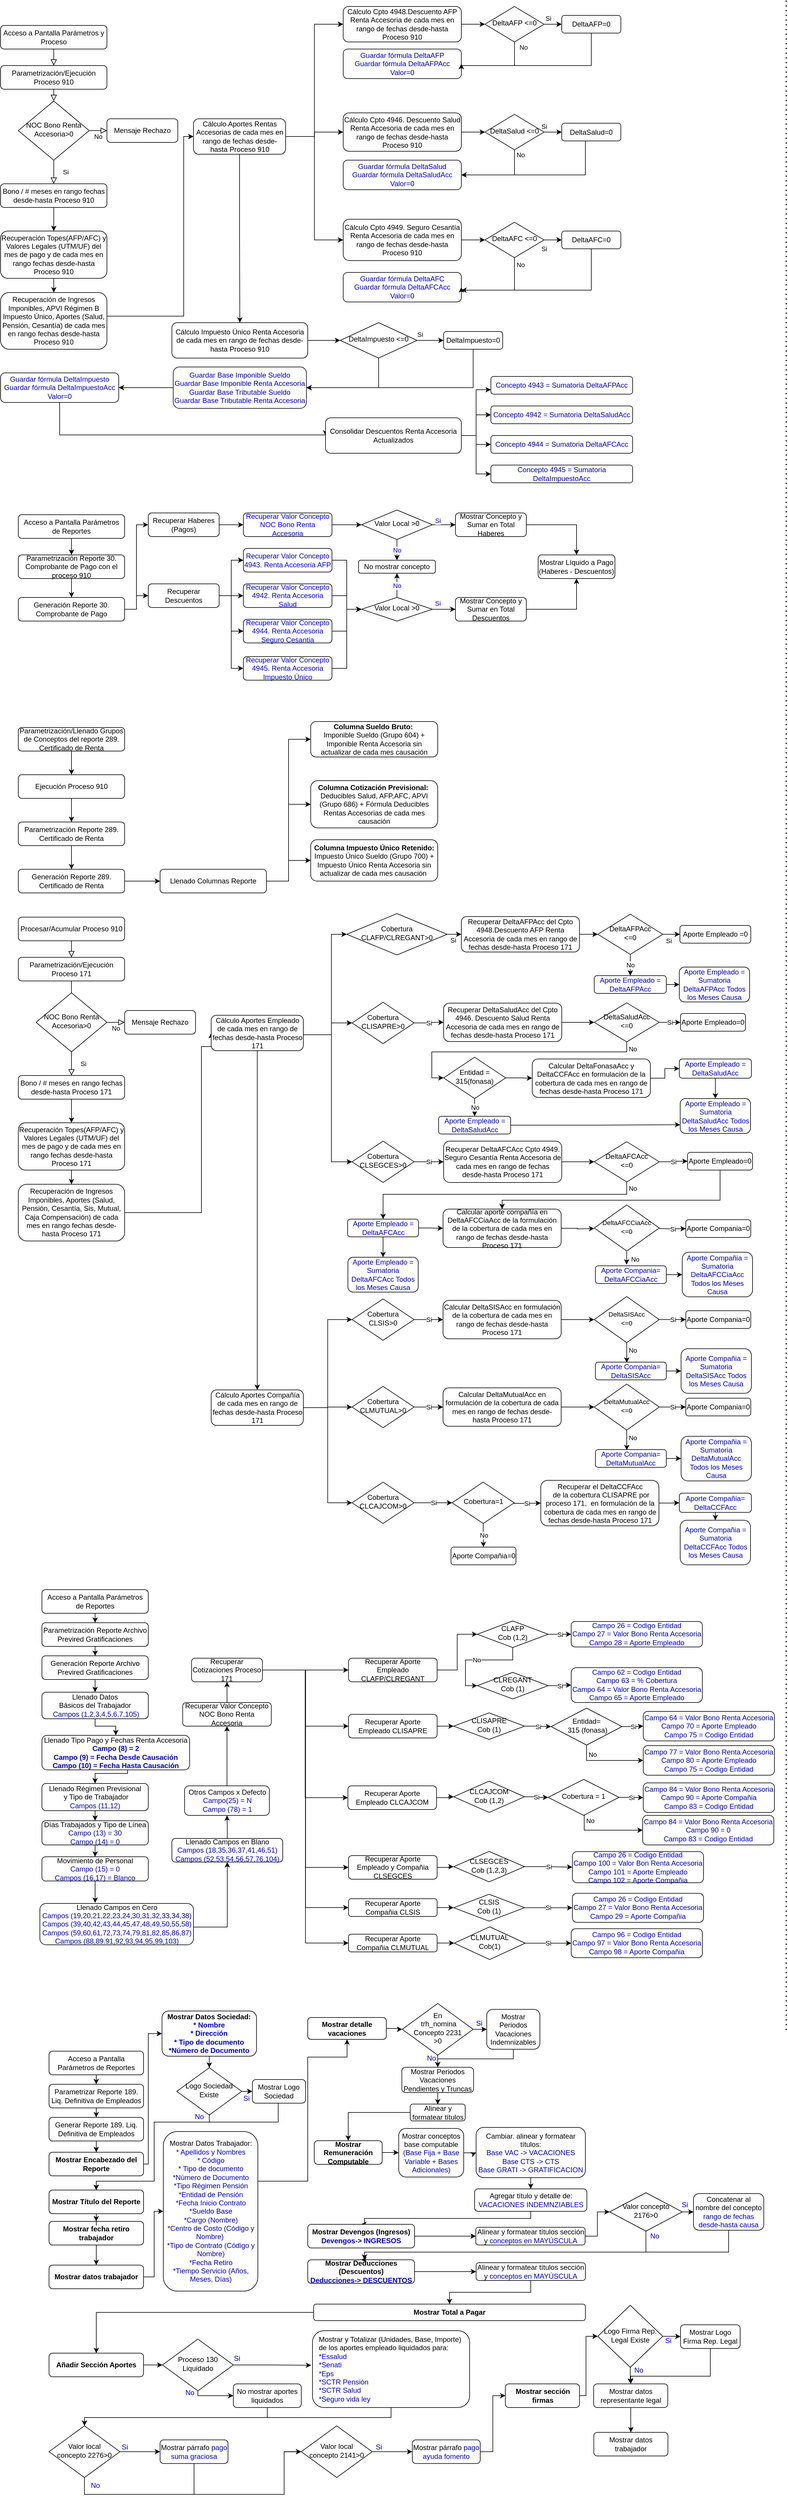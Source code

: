 <mxfile version="20.8.9" type="github">
  <diagram id="C5RBs43oDa-KdzZeNtuy" name="Page-1">
    <mxGraphModel dx="1687" dy="889" grid="1" gridSize="10" guides="1" tooltips="1" connect="1" arrows="1" fold="1" page="1" pageScale="1" pageWidth="2339" pageHeight="3300" math="0" shadow="0">
      <root>
        <mxCell id="WIyWlLk6GJQsqaUBKTNV-0" />
        <mxCell id="WIyWlLk6GJQsqaUBKTNV-1" parent="WIyWlLk6GJQsqaUBKTNV-0" />
        <mxCell id="WIyWlLk6GJQsqaUBKTNV-2" value="" style="rounded=0;html=1;jettySize=auto;orthogonalLoop=1;fontSize=11;endArrow=block;endFill=0;endSize=8;strokeWidth=1;shadow=0;labelBackgroundColor=none;edgeStyle=orthogonalEdgeStyle;exitX=0.5;exitY=1;exitDx=0;exitDy=0;" parent="WIyWlLk6GJQsqaUBKTNV-1" source="U594rOMJoQbYa-PAkSfv-0" edge="1">
          <mxGeometry relative="1" as="geometry">
            <mxPoint x="100" y="150" as="sourcePoint" />
            <mxPoint x="100" y="180" as="targetPoint" />
          </mxGeometry>
        </mxCell>
        <mxCell id="WIyWlLk6GJQsqaUBKTNV-3" value="Acceso a Pantalla Parámetros y Proceso" style="rounded=1;whiteSpace=wrap;html=1;fontSize=12;glass=0;strokeWidth=1;shadow=0;" parent="WIyWlLk6GJQsqaUBKTNV-1" vertex="1">
          <mxGeometry x="10" y="52" width="180" height="40" as="geometry" />
        </mxCell>
        <mxCell id="WIyWlLk6GJQsqaUBKTNV-4" value="Si" style="rounded=0;html=1;jettySize=auto;orthogonalLoop=1;fontSize=11;endArrow=block;endFill=0;endSize=8;strokeWidth=1;shadow=0;labelBackgroundColor=none;edgeStyle=orthogonalEdgeStyle;entryX=0.5;entryY=0;entryDx=0;entryDy=0;" parent="WIyWlLk6GJQsqaUBKTNV-1" source="WIyWlLk6GJQsqaUBKTNV-6" target="WIyWlLk6GJQsqaUBKTNV-11" edge="1">
          <mxGeometry y="20" relative="1" as="geometry">
            <mxPoint as="offset" />
            <mxPoint x="100" y="310" as="targetPoint" />
          </mxGeometry>
        </mxCell>
        <mxCell id="WIyWlLk6GJQsqaUBKTNV-5" value="No" style="edgeStyle=orthogonalEdgeStyle;rounded=0;html=1;jettySize=auto;orthogonalLoop=1;fontSize=11;endArrow=block;endFill=0;endSize=8;strokeWidth=1;shadow=0;labelBackgroundColor=none;entryX=0;entryY=0.5;entryDx=0;entryDy=0;" parent="WIyWlLk6GJQsqaUBKTNV-1" source="WIyWlLk6GJQsqaUBKTNV-6" target="WIyWlLk6GJQsqaUBKTNV-7" edge="1">
          <mxGeometry y="10" relative="1" as="geometry">
            <mxPoint as="offset" />
            <mxPoint x="200" y="230" as="targetPoint" />
          </mxGeometry>
        </mxCell>
        <mxCell id="WIyWlLk6GJQsqaUBKTNV-6" value="NOC Bono Renta Accesoria&amp;gt;0" style="rhombus;whiteSpace=wrap;html=1;shadow=0;fontFamily=Helvetica;fontSize=12;align=center;strokeWidth=1;spacing=6;spacingTop=-4;" parent="WIyWlLk6GJQsqaUBKTNV-1" vertex="1">
          <mxGeometry x="40" y="180" width="120" height="100" as="geometry" />
        </mxCell>
        <mxCell id="WIyWlLk6GJQsqaUBKTNV-7" value="Mensaje Rechazo" style="rounded=1;whiteSpace=wrap;html=1;fontSize=12;glass=0;strokeWidth=1;shadow=0;" parent="WIyWlLk6GJQsqaUBKTNV-1" vertex="1">
          <mxGeometry x="190" y="210" width="120" height="40" as="geometry" />
        </mxCell>
        <mxCell id="U594rOMJoQbYa-PAkSfv-7" style="edgeStyle=orthogonalEdgeStyle;rounded=0;orthogonalLoop=1;jettySize=auto;html=1;entryX=0.5;entryY=0;entryDx=0;entryDy=0;" parent="WIyWlLk6GJQsqaUBKTNV-1" source="WIyWlLk6GJQsqaUBKTNV-11" target="U594rOMJoQbYa-PAkSfv-6" edge="1">
          <mxGeometry relative="1" as="geometry" />
        </mxCell>
        <mxCell id="WIyWlLk6GJQsqaUBKTNV-11" value="Bono / # meses en rango fechas desde-hasta Proceso 910" style="rounded=1;whiteSpace=wrap;html=1;fontSize=12;glass=0;strokeWidth=1;shadow=0;" parent="WIyWlLk6GJQsqaUBKTNV-1" vertex="1">
          <mxGeometry x="10" y="320" width="180" height="40" as="geometry" />
        </mxCell>
        <mxCell id="U594rOMJoQbYa-PAkSfv-0" value="Parametrización/Ejecución Proceso 910" style="rounded=1;whiteSpace=wrap;html=1;fontSize=12;glass=0;strokeWidth=1;shadow=0;" parent="WIyWlLk6GJQsqaUBKTNV-1" vertex="1">
          <mxGeometry x="10" y="120" width="180" height="40" as="geometry" />
        </mxCell>
        <mxCell id="U594rOMJoQbYa-PAkSfv-1" value="" style="rounded=0;html=1;jettySize=auto;orthogonalLoop=1;fontSize=11;endArrow=block;endFill=0;endSize=8;strokeWidth=1;shadow=0;labelBackgroundColor=none;edgeStyle=orthogonalEdgeStyle;exitX=0.5;exitY=1;exitDx=0;exitDy=0;entryX=0.5;entryY=0;entryDx=0;entryDy=0;" parent="WIyWlLk6GJQsqaUBKTNV-1" source="WIyWlLk6GJQsqaUBKTNV-3" target="U594rOMJoQbYa-PAkSfv-0" edge="1">
          <mxGeometry relative="1" as="geometry">
            <mxPoint x="230" y="80" as="sourcePoint" />
            <mxPoint x="230" y="110" as="targetPoint" />
          </mxGeometry>
        </mxCell>
        <mxCell id="U594rOMJoQbYa-PAkSfv-9" value="" style="edgeStyle=orthogonalEdgeStyle;rounded=0;orthogonalLoop=1;jettySize=auto;html=1;" parent="WIyWlLk6GJQsqaUBKTNV-1" source="U594rOMJoQbYa-PAkSfv-6" target="U594rOMJoQbYa-PAkSfv-8" edge="1">
          <mxGeometry relative="1" as="geometry" />
        </mxCell>
        <mxCell id="U594rOMJoQbYa-PAkSfv-6" value="Recuperación Topes(AFP/AFC) y Valores Legales (UTM/UF) del mes de pago y de cada mes en rango fechas desde-hasta Proceso 910" style="rounded=1;whiteSpace=wrap;html=1;fontSize=12;glass=0;strokeWidth=1;shadow=0;" parent="WIyWlLk6GJQsqaUBKTNV-1" vertex="1">
          <mxGeometry x="10" y="400" width="180" height="80" as="geometry" />
        </mxCell>
        <mxCell id="U594rOMJoQbYa-PAkSfv-21" style="edgeStyle=orthogonalEdgeStyle;rounded=0;orthogonalLoop=1;jettySize=auto;html=1;entryX=0;entryY=0.5;entryDx=0;entryDy=0;" parent="WIyWlLk6GJQsqaUBKTNV-1" source="U594rOMJoQbYa-PAkSfv-8" target="U594rOMJoQbYa-PAkSfv-11" edge="1">
          <mxGeometry relative="1" as="geometry">
            <Array as="points">
              <mxPoint x="320" y="544" />
              <mxPoint x="320" y="240" />
            </Array>
          </mxGeometry>
        </mxCell>
        <mxCell id="U594rOMJoQbYa-PAkSfv-8" value="Recuperación de Ingresos Imponibles, APVI Régimen B Impuesto Único, Aportes (Salud, Pensión, Cesantía) de cada mes en rango fechas desde-hasta Proceso 910" style="rounded=1;whiteSpace=wrap;html=1;fontSize=12;glass=0;strokeWidth=1;shadow=0;" parent="WIyWlLk6GJQsqaUBKTNV-1" vertex="1">
          <mxGeometry x="10" y="504" width="180" height="96" as="geometry" />
        </mxCell>
        <mxCell id="U594rOMJoQbYa-PAkSfv-36" style="edgeStyle=orthogonalEdgeStyle;rounded=0;orthogonalLoop=1;jettySize=auto;html=1;entryX=0;entryY=0.5;entryDx=0;entryDy=0;" parent="WIyWlLk6GJQsqaUBKTNV-1" source="U594rOMJoQbYa-PAkSfv-10" target="U594rOMJoQbYa-PAkSfv-35" edge="1">
          <mxGeometry relative="1" as="geometry" />
        </mxCell>
        <mxCell id="U594rOMJoQbYa-PAkSfv-10" value="Cálculo Cpto 4948.Descuento AFP Renta Accesoria de cada mes en rango de fechas desde-hasta Proceso 910" style="rounded=1;whiteSpace=wrap;html=1;fontSize=12;glass=0;strokeWidth=1;shadow=0;" parent="WIyWlLk6GJQsqaUBKTNV-1" vertex="1">
          <mxGeometry x="590" y="20" width="200" height="60" as="geometry" />
        </mxCell>
        <mxCell id="U594rOMJoQbYa-PAkSfv-19" style="edgeStyle=orthogonalEdgeStyle;rounded=0;orthogonalLoop=1;jettySize=auto;html=1;entryX=0.5;entryY=0;entryDx=0;entryDy=0;" parent="WIyWlLk6GJQsqaUBKTNV-1" source="U594rOMJoQbYa-PAkSfv-11" target="U594rOMJoQbYa-PAkSfv-18" edge="1">
          <mxGeometry relative="1" as="geometry" />
        </mxCell>
        <mxCell id="U594rOMJoQbYa-PAkSfv-28" style="edgeStyle=orthogonalEdgeStyle;rounded=0;orthogonalLoop=1;jettySize=auto;html=1;entryX=0;entryY=0.5;entryDx=0;entryDy=0;" parent="WIyWlLk6GJQsqaUBKTNV-1" source="U594rOMJoQbYa-PAkSfv-11" target="U594rOMJoQbYa-PAkSfv-10" edge="1">
          <mxGeometry relative="1" as="geometry" />
        </mxCell>
        <mxCell id="U594rOMJoQbYa-PAkSfv-30" style="edgeStyle=orthogonalEdgeStyle;rounded=0;orthogonalLoop=1;jettySize=auto;html=1;entryX=0;entryY=0.5;entryDx=0;entryDy=0;" parent="WIyWlLk6GJQsqaUBKTNV-1" source="U594rOMJoQbYa-PAkSfv-11" target="U594rOMJoQbYa-PAkSfv-14" edge="1">
          <mxGeometry relative="1" as="geometry" />
        </mxCell>
        <mxCell id="U594rOMJoQbYa-PAkSfv-31" style="edgeStyle=orthogonalEdgeStyle;rounded=0;orthogonalLoop=1;jettySize=auto;html=1;entryX=0;entryY=0.5;entryDx=0;entryDy=0;" parent="WIyWlLk6GJQsqaUBKTNV-1" source="U594rOMJoQbYa-PAkSfv-11" target="U594rOMJoQbYa-PAkSfv-16" edge="1">
          <mxGeometry relative="1" as="geometry" />
        </mxCell>
        <mxCell id="U594rOMJoQbYa-PAkSfv-11" value="Cálculo Aportes Rentas Accesorias de cada mes en rango de fechas desde-hasta Proceso 910" style="rounded=1;whiteSpace=wrap;html=1;fontSize=12;glass=0;strokeWidth=1;shadow=0;" parent="WIyWlLk6GJQsqaUBKTNV-1" vertex="1">
          <mxGeometry x="336.5" y="210" width="156" height="60" as="geometry" />
        </mxCell>
        <mxCell id="U594rOMJoQbYa-PAkSfv-47" style="edgeStyle=orthogonalEdgeStyle;rounded=0;orthogonalLoop=1;jettySize=auto;html=1;entryX=0;entryY=0.5;entryDx=0;entryDy=0;" parent="WIyWlLk6GJQsqaUBKTNV-1" source="U594rOMJoQbYa-PAkSfv-14" target="U594rOMJoQbYa-PAkSfv-45" edge="1">
          <mxGeometry relative="1" as="geometry" />
        </mxCell>
        <mxCell id="U594rOMJoQbYa-PAkSfv-14" value="Cálculo Cpto 4946. Descuento Salud Renta Accesoria de cada mes en rango de fechas desde-hasta Proceso 910" style="rounded=1;whiteSpace=wrap;html=1;fontSize=12;glass=0;strokeWidth=1;shadow=0;" parent="WIyWlLk6GJQsqaUBKTNV-1" vertex="1">
          <mxGeometry x="590" y="200" width="200" height="65" as="geometry" />
        </mxCell>
        <mxCell id="U594rOMJoQbYa-PAkSfv-57" style="edgeStyle=orthogonalEdgeStyle;rounded=0;orthogonalLoop=1;jettySize=auto;html=1;entryX=0;entryY=0.5;entryDx=0;entryDy=0;" parent="WIyWlLk6GJQsqaUBKTNV-1" source="U594rOMJoQbYa-PAkSfv-16" target="U594rOMJoQbYa-PAkSfv-55" edge="1">
          <mxGeometry relative="1" as="geometry" />
        </mxCell>
        <mxCell id="U594rOMJoQbYa-PAkSfv-16" value="Cálculo Cpto 4949. Seguro Cesantía Renta Accesoria de cada mes en rango de fechas desde-hasta Proceso 910" style="rounded=1;whiteSpace=wrap;html=1;fontSize=12;glass=0;strokeWidth=1;shadow=0;" parent="WIyWlLk6GJQsqaUBKTNV-1" vertex="1">
          <mxGeometry x="590" y="380" width="200" height="70" as="geometry" />
        </mxCell>
        <mxCell id="U594rOMJoQbYa-PAkSfv-67" style="edgeStyle=orthogonalEdgeStyle;rounded=0;orthogonalLoop=1;jettySize=auto;html=1;entryX=0;entryY=0.5;entryDx=0;entryDy=0;" parent="WIyWlLk6GJQsqaUBKTNV-1" source="U594rOMJoQbYa-PAkSfv-18" target="U594rOMJoQbYa-PAkSfv-64" edge="1">
          <mxGeometry relative="1" as="geometry" />
        </mxCell>
        <mxCell id="U594rOMJoQbYa-PAkSfv-73" style="edgeStyle=orthogonalEdgeStyle;rounded=0;orthogonalLoop=1;jettySize=auto;html=1;entryX=0;entryY=0.5;entryDx=0;entryDy=0;exitX=0.5;exitY=1;exitDx=0;exitDy=0;" parent="WIyWlLk6GJQsqaUBKTNV-1" source="U594rOMJoQbYa-PAkSfv-63" target="U594rOMJoQbYa-PAkSfv-72" edge="1">
          <mxGeometry relative="1" as="geometry">
            <Array as="points">
              <mxPoint x="110" y="745" />
              <mxPoint x="560" y="745" />
            </Array>
          </mxGeometry>
        </mxCell>
        <mxCell id="U594rOMJoQbYa-PAkSfv-18" value="Cálculo Impuesto Único Renta Accesoria de cada mes en rango de fechas desde-hasta Proceso 910" style="rounded=1;whiteSpace=wrap;html=1;fontSize=12;glass=0;strokeWidth=1;shadow=0;" parent="WIyWlLk6GJQsqaUBKTNV-1" vertex="1">
          <mxGeometry x="300" y="555" width="230" height="60" as="geometry" />
        </mxCell>
        <mxCell id="U594rOMJoQbYa-PAkSfv-22" value="Guardar fórmula DeltaAFP&lt;br&gt;Guardar fórmula DeltaAFPAcc&lt;br&gt;Valor=0" style="rounded=1;whiteSpace=wrap;html=1;fontSize=12;glass=0;strokeWidth=1;shadow=0;fontStyle=0;fontColor=#0000CC;" parent="WIyWlLk6GJQsqaUBKTNV-1" vertex="1">
          <mxGeometry x="590" y="92" width="200" height="50" as="geometry" />
        </mxCell>
        <mxCell id="U594rOMJoQbYa-PAkSfv-23" value="Guardar fórmula DeltaSalud&lt;br&gt;Guardar fórmula DeltaSaludAcc&lt;br&gt;Valor=0" style="rounded=1;whiteSpace=wrap;html=1;fontSize=12;glass=0;strokeWidth=1;shadow=0;fontStyle=0;fontColor=#0000CC;" parent="WIyWlLk6GJQsqaUBKTNV-1" vertex="1">
          <mxGeometry x="590" y="280" width="200" height="50" as="geometry" />
        </mxCell>
        <mxCell id="U594rOMJoQbYa-PAkSfv-24" value="Guardar fórmula DeltaAFC&lt;br&gt;Guardar fórmula DeltaAFCAcc&lt;br&gt;Valor=0" style="rounded=1;whiteSpace=wrap;html=1;fontSize=12;glass=0;strokeWidth=1;shadow=0;fontStyle=0;fontColor=#0000CC;" parent="WIyWlLk6GJQsqaUBKTNV-1" vertex="1">
          <mxGeometry x="590" y="470" width="200" height="50" as="geometry" />
        </mxCell>
        <mxCell id="U594rOMJoQbYa-PAkSfv-40" value="No" style="edgeStyle=orthogonalEdgeStyle;rounded=0;orthogonalLoop=1;jettySize=auto;html=1;entryX=1;entryY=0.5;entryDx=0;entryDy=0;" parent="WIyWlLk6GJQsqaUBKTNV-1" source="U594rOMJoQbYa-PAkSfv-35" target="U594rOMJoQbYa-PAkSfv-22" edge="1">
          <mxGeometry x="-0.867" y="15" relative="1" as="geometry">
            <Array as="points">
              <mxPoint x="880" y="120" />
              <mxPoint x="790" y="120" />
            </Array>
            <mxPoint as="offset" />
          </mxGeometry>
        </mxCell>
        <mxCell id="U594rOMJoQbYa-PAkSfv-41" value="Si" style="edgeStyle=orthogonalEdgeStyle;rounded=0;orthogonalLoop=1;jettySize=auto;html=1;entryX=0;entryY=0.5;entryDx=0;entryDy=0;" parent="WIyWlLk6GJQsqaUBKTNV-1" source="U594rOMJoQbYa-PAkSfv-35" target="U594rOMJoQbYa-PAkSfv-39" edge="1">
          <mxGeometry x="-0.714" y="10" relative="1" as="geometry">
            <mxPoint as="offset" />
          </mxGeometry>
        </mxCell>
        <mxCell id="U594rOMJoQbYa-PAkSfv-35" value="DeltaAFP &amp;lt;=0" style="rhombus;whiteSpace=wrap;html=1;shadow=0;fontFamily=Helvetica;fontSize=12;align=center;strokeWidth=1;spacing=6;spacingTop=-4;" parent="WIyWlLk6GJQsqaUBKTNV-1" vertex="1">
          <mxGeometry x="830" y="20" width="100" height="60" as="geometry" />
        </mxCell>
        <mxCell id="U594rOMJoQbYa-PAkSfv-42" style="edgeStyle=orthogonalEdgeStyle;rounded=0;orthogonalLoop=1;jettySize=auto;html=1;entryX=1;entryY=0.5;entryDx=0;entryDy=0;exitX=0.5;exitY=1;exitDx=0;exitDy=0;" parent="WIyWlLk6GJQsqaUBKTNV-1" source="U594rOMJoQbYa-PAkSfv-39" target="U594rOMJoQbYa-PAkSfv-22" edge="1">
          <mxGeometry relative="1" as="geometry">
            <Array as="points">
              <mxPoint x="1010" y="120" />
              <mxPoint x="790" y="120" />
            </Array>
          </mxGeometry>
        </mxCell>
        <mxCell id="U594rOMJoQbYa-PAkSfv-39" value="DeltaAFP=0" style="rounded=1;whiteSpace=wrap;html=1;fontSize=12;glass=0;strokeWidth=1;shadow=0;" parent="WIyWlLk6GJQsqaUBKTNV-1" vertex="1">
          <mxGeometry x="960" y="35" width="100" height="30" as="geometry" />
        </mxCell>
        <mxCell id="U594rOMJoQbYa-PAkSfv-48" value="Si" style="edgeStyle=orthogonalEdgeStyle;rounded=0;orthogonalLoop=1;jettySize=auto;html=1;entryX=0;entryY=0.5;entryDx=0;entryDy=0;" parent="WIyWlLk6GJQsqaUBKTNV-1" source="U594rOMJoQbYa-PAkSfv-45" target="U594rOMJoQbYa-PAkSfv-46" edge="1">
          <mxGeometry x="-1" y="10" relative="1" as="geometry">
            <mxPoint as="offset" />
          </mxGeometry>
        </mxCell>
        <mxCell id="U594rOMJoQbYa-PAkSfv-51" value="No" style="edgeStyle=orthogonalEdgeStyle;rounded=0;orthogonalLoop=1;jettySize=auto;html=1;entryX=1;entryY=0.5;entryDx=0;entryDy=0;" parent="WIyWlLk6GJQsqaUBKTNV-1" source="U594rOMJoQbYa-PAkSfv-45" target="U594rOMJoQbYa-PAkSfv-23" edge="1">
          <mxGeometry x="-0.871" y="10" relative="1" as="geometry">
            <Array as="points">
              <mxPoint x="880" y="305" />
            </Array>
            <mxPoint as="offset" />
          </mxGeometry>
        </mxCell>
        <mxCell id="U594rOMJoQbYa-PAkSfv-45" value="DeltaSalud &amp;lt;=0" style="rhombus;whiteSpace=wrap;html=1;shadow=0;fontFamily=Helvetica;fontSize=12;align=center;strokeWidth=1;spacing=6;spacingTop=-4;" parent="WIyWlLk6GJQsqaUBKTNV-1" vertex="1">
          <mxGeometry x="830" y="202.5" width="100" height="60" as="geometry" />
        </mxCell>
        <mxCell id="U594rOMJoQbYa-PAkSfv-52" style="edgeStyle=orthogonalEdgeStyle;rounded=0;orthogonalLoop=1;jettySize=auto;html=1;entryX=1;entryY=0.5;entryDx=0;entryDy=0;" parent="WIyWlLk6GJQsqaUBKTNV-1" source="U594rOMJoQbYa-PAkSfv-46" target="U594rOMJoQbYa-PAkSfv-23" edge="1">
          <mxGeometry relative="1" as="geometry">
            <Array as="points">
              <mxPoint x="1000" y="305" />
            </Array>
          </mxGeometry>
        </mxCell>
        <mxCell id="U594rOMJoQbYa-PAkSfv-46" value="DeltaSalud=0" style="rounded=1;whiteSpace=wrap;html=1;fontSize=12;glass=0;strokeWidth=1;shadow=0;" parent="WIyWlLk6GJQsqaUBKTNV-1" vertex="1">
          <mxGeometry x="960" y="217.5" width="100" height="30" as="geometry" />
        </mxCell>
        <mxCell id="U594rOMJoQbYa-PAkSfv-58" value="Si" style="edgeStyle=orthogonalEdgeStyle;rounded=0;orthogonalLoop=1;jettySize=auto;html=1;entryX=0;entryY=0.5;entryDx=0;entryDy=0;" parent="WIyWlLk6GJQsqaUBKTNV-1" source="U594rOMJoQbYa-PAkSfv-55" target="U594rOMJoQbYa-PAkSfv-56" edge="1">
          <mxGeometry x="-1" y="-15" relative="1" as="geometry">
            <mxPoint as="offset" />
          </mxGeometry>
        </mxCell>
        <mxCell id="U594rOMJoQbYa-PAkSfv-60" style="edgeStyle=orthogonalEdgeStyle;rounded=0;orthogonalLoop=1;jettySize=auto;html=1;entryX=1;entryY=0.5;entryDx=0;entryDy=0;" parent="WIyWlLk6GJQsqaUBKTNV-1" source="U594rOMJoQbYa-PAkSfv-55" target="U594rOMJoQbYa-PAkSfv-24" edge="1">
          <mxGeometry relative="1" as="geometry">
            <mxPoint x="790" y="530" as="targetPoint" />
            <Array as="points">
              <mxPoint x="880" y="500" />
              <mxPoint x="790" y="500" />
            </Array>
          </mxGeometry>
        </mxCell>
        <mxCell id="U594rOMJoQbYa-PAkSfv-61" value="No" style="edgeLabel;html=1;align=center;verticalAlign=middle;resizable=0;points=[];" parent="U594rOMJoQbYa-PAkSfv-60" vertex="1" connectable="0">
          <mxGeometry x="-0.847" y="1" relative="1" as="geometry">
            <mxPoint x="9" as="offset" />
          </mxGeometry>
        </mxCell>
        <mxCell id="U594rOMJoQbYa-PAkSfv-55" value="DeltaAFC &amp;lt;=0" style="rhombus;whiteSpace=wrap;html=1;shadow=0;fontFamily=Helvetica;fontSize=12;align=center;strokeWidth=1;spacing=6;spacingTop=-4;" parent="WIyWlLk6GJQsqaUBKTNV-1" vertex="1">
          <mxGeometry x="830" y="385" width="100" height="60" as="geometry" />
        </mxCell>
        <mxCell id="U594rOMJoQbYa-PAkSfv-59" style="edgeStyle=orthogonalEdgeStyle;rounded=0;orthogonalLoop=1;jettySize=auto;html=1;entryX=1;entryY=0.6;entryDx=0;entryDy=0;entryPerimeter=0;" parent="WIyWlLk6GJQsqaUBKTNV-1" source="U594rOMJoQbYa-PAkSfv-56" target="U594rOMJoQbYa-PAkSfv-24" edge="1">
          <mxGeometry relative="1" as="geometry">
            <Array as="points">
              <mxPoint x="1010" y="500" />
            </Array>
          </mxGeometry>
        </mxCell>
        <mxCell id="U594rOMJoQbYa-PAkSfv-56" value="DeltaAFC=0" style="rounded=1;whiteSpace=wrap;html=1;fontSize=12;glass=0;strokeWidth=1;shadow=0;" parent="WIyWlLk6GJQsqaUBKTNV-1" vertex="1">
          <mxGeometry x="960" y="400" width="100" height="30" as="geometry" />
        </mxCell>
        <mxCell id="U594rOMJoQbYa-PAkSfv-70" style="edgeStyle=orthogonalEdgeStyle;rounded=0;orthogonalLoop=1;jettySize=auto;html=1;entryX=1;entryY=0.5;entryDx=0;entryDy=0;" parent="WIyWlLk6GJQsqaUBKTNV-1" source="U594rOMJoQbYa-PAkSfv-62" target="U594rOMJoQbYa-PAkSfv-63" edge="1">
          <mxGeometry relative="1" as="geometry" />
        </mxCell>
        <mxCell id="U594rOMJoQbYa-PAkSfv-62" value="Guardar Base Imponible Sueldo&lt;br&gt;Guardar Base Imponible Renta Accesoria&lt;br&gt;Guardar Base Tributable Sueldo&lt;br&gt;Guardar Base Tributable Renta Accesoria" style="rounded=1;whiteSpace=wrap;html=1;fontSize=12;glass=0;strokeWidth=1;shadow=0;fontStyle=0;fontColor=#0000CC;" parent="WIyWlLk6GJQsqaUBKTNV-1" vertex="1">
          <mxGeometry x="302.25" y="630" width="225.5" height="70" as="geometry" />
        </mxCell>
        <mxCell id="U594rOMJoQbYa-PAkSfv-63" value="Guardar fórmula DeltaImpuesto&lt;br&gt;Guardar fórmula DeltaImpuestoAcc&lt;br&gt;Valor=0" style="rounded=1;whiteSpace=wrap;html=1;fontSize=12;glass=0;strokeWidth=1;shadow=0;fontStyle=0;fontColor=#0000CC;" parent="WIyWlLk6GJQsqaUBKTNV-1" vertex="1">
          <mxGeometry x="10" y="640" width="200" height="50" as="geometry" />
        </mxCell>
        <mxCell id="U594rOMJoQbYa-PAkSfv-66" value="Si" style="edgeStyle=orthogonalEdgeStyle;rounded=0;orthogonalLoop=1;jettySize=auto;html=1;entryX=0;entryY=0.5;entryDx=0;entryDy=0;" parent="WIyWlLk6GJQsqaUBKTNV-1" source="U594rOMJoQbYa-PAkSfv-64" target="U594rOMJoQbYa-PAkSfv-65" edge="1">
          <mxGeometry x="-0.778" y="10" relative="1" as="geometry">
            <mxPoint as="offset" />
          </mxGeometry>
        </mxCell>
        <mxCell id="U594rOMJoQbYa-PAkSfv-68" style="edgeStyle=orthogonalEdgeStyle;rounded=0;orthogonalLoop=1;jettySize=auto;html=1;entryX=1;entryY=0.5;entryDx=0;entryDy=0;" parent="WIyWlLk6GJQsqaUBKTNV-1" source="U594rOMJoQbYa-PAkSfv-64" target="U594rOMJoQbYa-PAkSfv-62" edge="1">
          <mxGeometry relative="1" as="geometry">
            <Array as="points">
              <mxPoint x="650" y="665" />
            </Array>
          </mxGeometry>
        </mxCell>
        <mxCell id="U594rOMJoQbYa-PAkSfv-64" value="DeltaImpuesto &amp;lt;=0" style="rhombus;whiteSpace=wrap;html=1;shadow=0;fontFamily=Helvetica;fontSize=12;align=center;strokeWidth=1;spacing=6;spacingTop=-4;" parent="WIyWlLk6GJQsqaUBKTNV-1" vertex="1">
          <mxGeometry x="585" y="555" width="130" height="60" as="geometry" />
        </mxCell>
        <mxCell id="U594rOMJoQbYa-PAkSfv-71" style="edgeStyle=orthogonalEdgeStyle;rounded=0;orthogonalLoop=1;jettySize=auto;html=1;entryX=1;entryY=0.5;entryDx=0;entryDy=0;" parent="WIyWlLk6GJQsqaUBKTNV-1" source="U594rOMJoQbYa-PAkSfv-65" target="U594rOMJoQbYa-PAkSfv-62" edge="1">
          <mxGeometry relative="1" as="geometry">
            <Array as="points">
              <mxPoint x="810" y="665" />
            </Array>
          </mxGeometry>
        </mxCell>
        <mxCell id="U594rOMJoQbYa-PAkSfv-65" value="DeltaImpuesto=0" style="rounded=1;whiteSpace=wrap;html=1;fontSize=12;glass=0;strokeWidth=1;shadow=0;" parent="WIyWlLk6GJQsqaUBKTNV-1" vertex="1">
          <mxGeometry x="760" y="570" width="100" height="30" as="geometry" />
        </mxCell>
        <mxCell id="U594rOMJoQbYa-PAkSfv-78" style="edgeStyle=orthogonalEdgeStyle;rounded=0;orthogonalLoop=1;jettySize=auto;html=1;entryX=0;entryY=0.75;entryDx=0;entryDy=0;" parent="WIyWlLk6GJQsqaUBKTNV-1" source="U594rOMJoQbYa-PAkSfv-72" target="U594rOMJoQbYa-PAkSfv-74" edge="1">
          <mxGeometry relative="1" as="geometry" />
        </mxCell>
        <mxCell id="U594rOMJoQbYa-PAkSfv-79" style="edgeStyle=orthogonalEdgeStyle;rounded=0;orthogonalLoop=1;jettySize=auto;html=1;entryX=0;entryY=0.5;entryDx=0;entryDy=0;" parent="WIyWlLk6GJQsqaUBKTNV-1" source="U594rOMJoQbYa-PAkSfv-72" target="U594rOMJoQbYa-PAkSfv-75" edge="1">
          <mxGeometry relative="1" as="geometry" />
        </mxCell>
        <mxCell id="U594rOMJoQbYa-PAkSfv-80" style="edgeStyle=orthogonalEdgeStyle;rounded=0;orthogonalLoop=1;jettySize=auto;html=1;entryX=0;entryY=0.5;entryDx=0;entryDy=0;" parent="WIyWlLk6GJQsqaUBKTNV-1" source="U594rOMJoQbYa-PAkSfv-72" target="U594rOMJoQbYa-PAkSfv-76" edge="1">
          <mxGeometry relative="1" as="geometry" />
        </mxCell>
        <mxCell id="U594rOMJoQbYa-PAkSfv-81" style="edgeStyle=orthogonalEdgeStyle;rounded=0;orthogonalLoop=1;jettySize=auto;html=1;entryX=0;entryY=0.5;entryDx=0;entryDy=0;" parent="WIyWlLk6GJQsqaUBKTNV-1" source="U594rOMJoQbYa-PAkSfv-72" target="U594rOMJoQbYa-PAkSfv-77" edge="1">
          <mxGeometry relative="1" as="geometry" />
        </mxCell>
        <mxCell id="U594rOMJoQbYa-PAkSfv-72" value="Consolidar Descuentos Renta Accesoria Actualizados" style="rounded=1;whiteSpace=wrap;html=1;fontSize=12;glass=0;strokeWidth=1;shadow=0;" parent="WIyWlLk6GJQsqaUBKTNV-1" vertex="1">
          <mxGeometry x="560" y="716" width="230" height="60" as="geometry" />
        </mxCell>
        <mxCell id="U594rOMJoQbYa-PAkSfv-74" value="Concepto 4943 = Sumatoria DeltaAFPAcc" style="rounded=1;whiteSpace=wrap;html=1;fontSize=12;glass=0;strokeWidth=1;shadow=0;fontStyle=0;fontColor=#0000CC;" parent="WIyWlLk6GJQsqaUBKTNV-1" vertex="1">
          <mxGeometry x="840" y="646" width="240" height="30" as="geometry" />
        </mxCell>
        <mxCell id="U594rOMJoQbYa-PAkSfv-75" value="Concepto 4942 = Sumatoria DeltaSaludAcc" style="rounded=1;whiteSpace=wrap;html=1;fontSize=12;glass=0;strokeWidth=1;shadow=0;fontStyle=0;fontColor=#0000CC;" parent="WIyWlLk6GJQsqaUBKTNV-1" vertex="1">
          <mxGeometry x="840" y="696" width="240" height="30" as="geometry" />
        </mxCell>
        <mxCell id="U594rOMJoQbYa-PAkSfv-76" value="Concepto 4944 = Sumatoria DeltaAFCAcc" style="rounded=1;whiteSpace=wrap;html=1;fontSize=12;glass=0;strokeWidth=1;shadow=0;fontStyle=0;fontColor=#0000CC;" parent="WIyWlLk6GJQsqaUBKTNV-1" vertex="1">
          <mxGeometry x="840" y="746" width="240" height="30" as="geometry" />
        </mxCell>
        <mxCell id="U594rOMJoQbYa-PAkSfv-77" value="Concepto 4945 = Sumatoria DeltaImpuestoAcc" style="rounded=1;whiteSpace=wrap;html=1;fontSize=12;glass=0;strokeWidth=1;shadow=0;fontStyle=0;fontColor=#0000CC;" parent="WIyWlLk6GJQsqaUBKTNV-1" vertex="1">
          <mxGeometry x="840" y="796" width="240" height="30" as="geometry" />
        </mxCell>
        <mxCell id="U594rOMJoQbYa-PAkSfv-100" style="edgeStyle=orthogonalEdgeStyle;rounded=0;orthogonalLoop=1;jettySize=auto;html=1;entryX=0.5;entryY=0;entryDx=0;entryDy=0;fontColor=#0000CC;" parent="WIyWlLk6GJQsqaUBKTNV-1" source="U594rOMJoQbYa-PAkSfv-82" target="U594rOMJoQbYa-PAkSfv-85" edge="1">
          <mxGeometry relative="1" as="geometry" />
        </mxCell>
        <mxCell id="U594rOMJoQbYa-PAkSfv-82" value="Acceso a Pantalla Parámetros de Reportes" style="rounded=1;whiteSpace=wrap;html=1;fontSize=12;glass=0;strokeWidth=1;shadow=0;" parent="WIyWlLk6GJQsqaUBKTNV-1" vertex="1">
          <mxGeometry x="40" y="880" width="180" height="40" as="geometry" />
        </mxCell>
        <mxCell id="U594rOMJoQbYa-PAkSfv-115" value="Si" style="edgeStyle=orthogonalEdgeStyle;rounded=0;orthogonalLoop=1;jettySize=auto;html=1;entryX=0;entryY=0.5;entryDx=0;entryDy=0;fontColor=#0000CC;" parent="WIyWlLk6GJQsqaUBKTNV-1" source="U594rOMJoQbYa-PAkSfv-83" target="U594rOMJoQbYa-PAkSfv-113" edge="1">
          <mxGeometry x="-0.561" y="10" relative="1" as="geometry">
            <mxPoint as="offset" />
          </mxGeometry>
        </mxCell>
        <mxCell id="U594rOMJoQbYa-PAkSfv-122" value="No" style="edgeStyle=orthogonalEdgeStyle;rounded=0;orthogonalLoop=1;jettySize=auto;html=1;entryX=0.5;entryY=1;entryDx=0;entryDy=0;fontColor=#0000FF;" parent="WIyWlLk6GJQsqaUBKTNV-1" source="U594rOMJoQbYa-PAkSfv-83" target="U594rOMJoQbYa-PAkSfv-119" edge="1">
          <mxGeometry relative="1" as="geometry" />
        </mxCell>
        <mxCell id="U594rOMJoQbYa-PAkSfv-83" value="Valor Local &amp;gt;0" style="rhombus;whiteSpace=wrap;html=1;shadow=0;fontFamily=Helvetica;fontSize=12;align=center;strokeWidth=1;spacing=6;spacingTop=-4;" parent="WIyWlLk6GJQsqaUBKTNV-1" vertex="1">
          <mxGeometry x="621" y="1020" width="120" height="40" as="geometry" />
        </mxCell>
        <mxCell id="U594rOMJoQbYa-PAkSfv-101" style="edgeStyle=orthogonalEdgeStyle;rounded=0;orthogonalLoop=1;jettySize=auto;html=1;entryX=0.5;entryY=0;entryDx=0;entryDy=0;fontColor=#0000CC;" parent="WIyWlLk6GJQsqaUBKTNV-1" source="U594rOMJoQbYa-PAkSfv-85" target="U594rOMJoQbYa-PAkSfv-86" edge="1">
          <mxGeometry relative="1" as="geometry" />
        </mxCell>
        <mxCell id="U594rOMJoQbYa-PAkSfv-85" value="Parametrización Reporte 30. Comprobante de Pago con el proceso 910" style="rounded=1;whiteSpace=wrap;html=1;fontSize=12;glass=0;strokeWidth=1;shadow=0;" parent="WIyWlLk6GJQsqaUBKTNV-1" vertex="1">
          <mxGeometry x="40" y="948" width="180" height="40" as="geometry" />
        </mxCell>
        <mxCell id="U594rOMJoQbYa-PAkSfv-105" style="edgeStyle=orthogonalEdgeStyle;rounded=0;orthogonalLoop=1;jettySize=auto;html=1;entryX=0;entryY=0.5;entryDx=0;entryDy=0;fontColor=#0000CC;" parent="WIyWlLk6GJQsqaUBKTNV-1" source="U594rOMJoQbYa-PAkSfv-86" target="U594rOMJoQbYa-PAkSfv-103" edge="1">
          <mxGeometry relative="1" as="geometry" />
        </mxCell>
        <mxCell id="U594rOMJoQbYa-PAkSfv-106" style="edgeStyle=orthogonalEdgeStyle;rounded=0;orthogonalLoop=1;jettySize=auto;html=1;entryX=0;entryY=0.5;entryDx=0;entryDy=0;fontColor=#0000CC;" parent="WIyWlLk6GJQsqaUBKTNV-1" source="U594rOMJoQbYa-PAkSfv-86" target="U594rOMJoQbYa-PAkSfv-104" edge="1">
          <mxGeometry relative="1" as="geometry" />
        </mxCell>
        <mxCell id="U594rOMJoQbYa-PAkSfv-86" value="Generación Reporte 30. Comprobante de Pago" style="rounded=1;whiteSpace=wrap;html=1;fontSize=12;glass=0;strokeWidth=1;shadow=0;" parent="WIyWlLk6GJQsqaUBKTNV-1" vertex="1">
          <mxGeometry x="40" y="1020" width="180" height="40" as="geometry" />
        </mxCell>
        <mxCell id="U594rOMJoQbYa-PAkSfv-94" style="edgeStyle=orthogonalEdgeStyle;rounded=0;orthogonalLoop=1;jettySize=auto;html=1;entryX=0;entryY=0.5;entryDx=0;entryDy=0;fontColor=#0000CC;" parent="WIyWlLk6GJQsqaUBKTNV-1" source="U594rOMJoQbYa-PAkSfv-88" target="U594rOMJoQbYa-PAkSfv-93" edge="1">
          <mxGeometry relative="1" as="geometry" />
        </mxCell>
        <mxCell id="U594rOMJoQbYa-PAkSfv-88" value="Recuperar Valor Concepto NOC Bono Renta Accesoria" style="rounded=1;whiteSpace=wrap;html=1;fontSize=12;glass=0;strokeWidth=1;shadow=0;fontColor=#0000FF;" parent="WIyWlLk6GJQsqaUBKTNV-1" vertex="1">
          <mxGeometry x="421" y="877" width="150" height="40" as="geometry" />
        </mxCell>
        <mxCell id="U594rOMJoQbYa-PAkSfv-95" style="edgeStyle=orthogonalEdgeStyle;rounded=0;orthogonalLoop=1;jettySize=auto;html=1;entryX=0;entryY=0.5;entryDx=0;entryDy=0;fontColor=#0000CC;" parent="WIyWlLk6GJQsqaUBKTNV-1" source="U594rOMJoQbYa-PAkSfv-89" target="U594rOMJoQbYa-PAkSfv-83" edge="1">
          <mxGeometry relative="1" as="geometry" />
        </mxCell>
        <mxCell id="U594rOMJoQbYa-PAkSfv-89" value="Recuperar Valor Concepto 4943. Renta Accesoria AFP" style="rounded=1;whiteSpace=wrap;html=1;fontSize=12;glass=0;strokeWidth=1;shadow=0;fontColor=#0000FF;" parent="WIyWlLk6GJQsqaUBKTNV-1" vertex="1">
          <mxGeometry x="421" y="937" width="150" height="40" as="geometry" />
        </mxCell>
        <mxCell id="U594rOMJoQbYa-PAkSfv-96" style="edgeStyle=orthogonalEdgeStyle;rounded=0;orthogonalLoop=1;jettySize=auto;html=1;entryX=0;entryY=0.5;entryDx=0;entryDy=0;fontColor=#0000CC;" parent="WIyWlLk6GJQsqaUBKTNV-1" source="U594rOMJoQbYa-PAkSfv-90" target="U594rOMJoQbYa-PAkSfv-83" edge="1">
          <mxGeometry relative="1" as="geometry" />
        </mxCell>
        <mxCell id="U594rOMJoQbYa-PAkSfv-90" value="Recuperar Valor Concepto 4942. Renta Accesoria Salud" style="rounded=1;whiteSpace=wrap;html=1;fontSize=12;glass=0;strokeWidth=1;shadow=0;fontColor=#0000FF;" parent="WIyWlLk6GJQsqaUBKTNV-1" vertex="1">
          <mxGeometry x="421" y="997" width="150" height="40" as="geometry" />
        </mxCell>
        <mxCell id="U594rOMJoQbYa-PAkSfv-97" style="edgeStyle=orthogonalEdgeStyle;rounded=0;orthogonalLoop=1;jettySize=auto;html=1;fontColor=#0000CC;" parent="WIyWlLk6GJQsqaUBKTNV-1" source="U594rOMJoQbYa-PAkSfv-91" target="U594rOMJoQbYa-PAkSfv-83" edge="1">
          <mxGeometry relative="1" as="geometry" />
        </mxCell>
        <mxCell id="U594rOMJoQbYa-PAkSfv-91" value="Recuperar Valor Concepto 4944. Renta Accesoria Seguro Cesantia" style="rounded=1;whiteSpace=wrap;html=1;fontSize=12;glass=0;strokeWidth=1;shadow=0;fontColor=#0000FF;" parent="WIyWlLk6GJQsqaUBKTNV-1" vertex="1">
          <mxGeometry x="421" y="1057" width="150" height="40" as="geometry" />
        </mxCell>
        <mxCell id="U594rOMJoQbYa-PAkSfv-99" style="edgeStyle=orthogonalEdgeStyle;rounded=0;orthogonalLoop=1;jettySize=auto;html=1;entryX=0;entryY=0.5;entryDx=0;entryDy=0;fontColor=#0000CC;" parent="WIyWlLk6GJQsqaUBKTNV-1" source="U594rOMJoQbYa-PAkSfv-92" target="U594rOMJoQbYa-PAkSfv-83" edge="1">
          <mxGeometry relative="1" as="geometry" />
        </mxCell>
        <mxCell id="U594rOMJoQbYa-PAkSfv-92" value="Recuperar Valor Concepto 4945. Renta Accesoria Impuesto Único" style="rounded=1;whiteSpace=wrap;html=1;fontSize=12;glass=0;strokeWidth=1;shadow=0;fontColor=#0000FF;" parent="WIyWlLk6GJQsqaUBKTNV-1" vertex="1">
          <mxGeometry x="421" y="1120" width="150" height="40" as="geometry" />
        </mxCell>
        <mxCell id="U594rOMJoQbYa-PAkSfv-114" value="Si" style="edgeStyle=orthogonalEdgeStyle;rounded=0;orthogonalLoop=1;jettySize=auto;html=1;entryX=0;entryY=0.5;entryDx=0;entryDy=0;fontColor=#0000CC;" parent="WIyWlLk6GJQsqaUBKTNV-1" source="U594rOMJoQbYa-PAkSfv-93" target="U594rOMJoQbYa-PAkSfv-112" edge="1">
          <mxGeometry x="-0.561" y="7" relative="1" as="geometry">
            <mxPoint as="offset" />
          </mxGeometry>
        </mxCell>
        <mxCell id="U594rOMJoQbYa-PAkSfv-121" value="No" style="edgeStyle=orthogonalEdgeStyle;rounded=0;orthogonalLoop=1;jettySize=auto;html=1;entryX=0.5;entryY=0;entryDx=0;entryDy=0;fontColor=#0000FF;" parent="WIyWlLk6GJQsqaUBKTNV-1" source="U594rOMJoQbYa-PAkSfv-93" target="U594rOMJoQbYa-PAkSfv-119" edge="1">
          <mxGeometry relative="1" as="geometry" />
        </mxCell>
        <mxCell id="U594rOMJoQbYa-PAkSfv-93" value="Valor Local &amp;gt;0" style="rhombus;whiteSpace=wrap;html=1;shadow=0;fontFamily=Helvetica;fontSize=12;align=center;strokeWidth=1;spacing=6;spacingTop=-4;" parent="WIyWlLk6GJQsqaUBKTNV-1" vertex="1">
          <mxGeometry x="621" y="872" width="120" height="50" as="geometry" />
        </mxCell>
        <mxCell id="U594rOMJoQbYa-PAkSfv-111" style="edgeStyle=orthogonalEdgeStyle;rounded=0;orthogonalLoop=1;jettySize=auto;html=1;entryX=0;entryY=0.5;entryDx=0;entryDy=0;fontColor=#0000CC;" parent="WIyWlLk6GJQsqaUBKTNV-1" source="U594rOMJoQbYa-PAkSfv-103" target="U594rOMJoQbYa-PAkSfv-88" edge="1">
          <mxGeometry relative="1" as="geometry" />
        </mxCell>
        <mxCell id="U594rOMJoQbYa-PAkSfv-103" value="Recuperar Haberes (Pagos)" style="rounded=1;whiteSpace=wrap;html=1;fontSize=12;glass=0;strokeWidth=1;shadow=0;" parent="WIyWlLk6GJQsqaUBKTNV-1" vertex="1">
          <mxGeometry x="260" y="877" width="120" height="40" as="geometry" />
        </mxCell>
        <mxCell id="U594rOMJoQbYa-PAkSfv-107" style="edgeStyle=orthogonalEdgeStyle;rounded=0;orthogonalLoop=1;jettySize=auto;html=1;entryX=0;entryY=0.5;entryDx=0;entryDy=0;fontColor=#0000CC;" parent="WIyWlLk6GJQsqaUBKTNV-1" source="U594rOMJoQbYa-PAkSfv-104" target="U594rOMJoQbYa-PAkSfv-89" edge="1">
          <mxGeometry relative="1" as="geometry" />
        </mxCell>
        <mxCell id="U594rOMJoQbYa-PAkSfv-108" style="edgeStyle=orthogonalEdgeStyle;rounded=0;orthogonalLoop=1;jettySize=auto;html=1;entryX=0;entryY=0.5;entryDx=0;entryDy=0;fontColor=#0000CC;" parent="WIyWlLk6GJQsqaUBKTNV-1" source="U594rOMJoQbYa-PAkSfv-104" target="U594rOMJoQbYa-PAkSfv-90" edge="1">
          <mxGeometry relative="1" as="geometry" />
        </mxCell>
        <mxCell id="U594rOMJoQbYa-PAkSfv-109" style="edgeStyle=orthogonalEdgeStyle;rounded=0;orthogonalLoop=1;jettySize=auto;html=1;entryX=0;entryY=0.5;entryDx=0;entryDy=0;fontColor=#0000CC;" parent="WIyWlLk6GJQsqaUBKTNV-1" source="U594rOMJoQbYa-PAkSfv-104" target="U594rOMJoQbYa-PAkSfv-91" edge="1">
          <mxGeometry relative="1" as="geometry" />
        </mxCell>
        <mxCell id="U594rOMJoQbYa-PAkSfv-110" style="edgeStyle=orthogonalEdgeStyle;rounded=0;orthogonalLoop=1;jettySize=auto;html=1;entryX=0;entryY=0.5;entryDx=0;entryDy=0;fontColor=#0000CC;" parent="WIyWlLk6GJQsqaUBKTNV-1" source="U594rOMJoQbYa-PAkSfv-104" target="U594rOMJoQbYa-PAkSfv-92" edge="1">
          <mxGeometry relative="1" as="geometry" />
        </mxCell>
        <mxCell id="U594rOMJoQbYa-PAkSfv-104" value="Recuperar Descuentos" style="rounded=1;whiteSpace=wrap;html=1;fontSize=12;glass=0;strokeWidth=1;shadow=0;" parent="WIyWlLk6GJQsqaUBKTNV-1" vertex="1">
          <mxGeometry x="260" y="997" width="120" height="40" as="geometry" />
        </mxCell>
        <mxCell id="U594rOMJoQbYa-PAkSfv-118" style="edgeStyle=orthogonalEdgeStyle;rounded=0;orthogonalLoop=1;jettySize=auto;html=1;entryX=0.5;entryY=0;entryDx=0;entryDy=0;fontColor=#0000CC;" parent="WIyWlLk6GJQsqaUBKTNV-1" source="U594rOMJoQbYa-PAkSfv-112" target="U594rOMJoQbYa-PAkSfv-116" edge="1">
          <mxGeometry relative="1" as="geometry" />
        </mxCell>
        <mxCell id="U594rOMJoQbYa-PAkSfv-112" value="Mostrar Concepto y Sumar en Total Haberes" style="rounded=1;whiteSpace=wrap;html=1;fontSize=12;glass=0;strokeWidth=1;shadow=0;" parent="WIyWlLk6GJQsqaUBKTNV-1" vertex="1">
          <mxGeometry x="780" y="877" width="120" height="40" as="geometry" />
        </mxCell>
        <mxCell id="U594rOMJoQbYa-PAkSfv-117" style="edgeStyle=orthogonalEdgeStyle;rounded=0;orthogonalLoop=1;jettySize=auto;html=1;entryX=0.5;entryY=1;entryDx=0;entryDy=0;fontColor=#0000CC;" parent="WIyWlLk6GJQsqaUBKTNV-1" source="U594rOMJoQbYa-PAkSfv-113" target="U594rOMJoQbYa-PAkSfv-116" edge="1">
          <mxGeometry relative="1" as="geometry" />
        </mxCell>
        <mxCell id="U594rOMJoQbYa-PAkSfv-113" value="Mostrar Concepto y Sumar en Total Descuentos" style="rounded=1;whiteSpace=wrap;html=1;fontSize=12;glass=0;strokeWidth=1;shadow=0;" parent="WIyWlLk6GJQsqaUBKTNV-1" vertex="1">
          <mxGeometry x="780" y="1020" width="120" height="40" as="geometry" />
        </mxCell>
        <mxCell id="U594rOMJoQbYa-PAkSfv-116" value="Mostrar Líquido a Pago (Haberes - Descuentos)" style="rounded=1;whiteSpace=wrap;html=1;fontSize=12;glass=0;strokeWidth=1;shadow=0;" parent="WIyWlLk6GJQsqaUBKTNV-1" vertex="1">
          <mxGeometry x="920" y="948" width="130" height="40" as="geometry" />
        </mxCell>
        <mxCell id="U594rOMJoQbYa-PAkSfv-119" value="No mostrar concepto" style="rounded=1;whiteSpace=wrap;html=1;fontSize=12;glass=0;strokeWidth=1;shadow=0;" parent="WIyWlLk6GJQsqaUBKTNV-1" vertex="1">
          <mxGeometry x="616" y="957" width="130" height="22" as="geometry" />
        </mxCell>
        <mxCell id="U594rOMJoQbYa-PAkSfv-131" style="edgeStyle=orthogonalEdgeStyle;rounded=0;orthogonalLoop=1;jettySize=auto;html=1;entryX=0.5;entryY=0;entryDx=0;entryDy=0;fontColor=#0000FF;" parent="WIyWlLk6GJQsqaUBKTNV-1" source="U594rOMJoQbYa-PAkSfv-123" target="U594rOMJoQbYa-PAkSfv-125" edge="1">
          <mxGeometry relative="1" as="geometry" />
        </mxCell>
        <mxCell id="U594rOMJoQbYa-PAkSfv-123" value="Parametrización/Llenado Grupos de Conceptos del reporte 289. Certificado de Renta" style="rounded=1;whiteSpace=wrap;html=1;fontSize=12;glass=0;strokeWidth=1;shadow=0;" parent="WIyWlLk6GJQsqaUBKTNV-1" vertex="1">
          <mxGeometry x="40" y="1240" width="180" height="40" as="geometry" />
        </mxCell>
        <mxCell id="U594rOMJoQbYa-PAkSfv-133" style="edgeStyle=orthogonalEdgeStyle;rounded=0;orthogonalLoop=1;jettySize=auto;html=1;entryX=0.5;entryY=0;entryDx=0;entryDy=0;fontColor=#0000FF;" parent="WIyWlLk6GJQsqaUBKTNV-1" source="U594rOMJoQbYa-PAkSfv-124" target="U594rOMJoQbYa-PAkSfv-126" edge="1">
          <mxGeometry relative="1" as="geometry" />
        </mxCell>
        <mxCell id="U594rOMJoQbYa-PAkSfv-124" value="Parametrización Reporte 289. Certificado de Renta" style="rounded=1;whiteSpace=wrap;html=1;fontSize=12;glass=0;strokeWidth=1;shadow=0;" parent="WIyWlLk6GJQsqaUBKTNV-1" vertex="1">
          <mxGeometry x="40" y="1400" width="180" height="40" as="geometry" />
        </mxCell>
        <mxCell id="U594rOMJoQbYa-PAkSfv-132" style="edgeStyle=orthogonalEdgeStyle;rounded=0;orthogonalLoop=1;jettySize=auto;html=1;entryX=0.5;entryY=0;entryDx=0;entryDy=0;fontColor=#0000FF;" parent="WIyWlLk6GJQsqaUBKTNV-1" source="U594rOMJoQbYa-PAkSfv-125" target="U594rOMJoQbYa-PAkSfv-124" edge="1">
          <mxGeometry relative="1" as="geometry" />
        </mxCell>
        <mxCell id="U594rOMJoQbYa-PAkSfv-125" value="Ejecución Proceso 910" style="rounded=1;whiteSpace=wrap;html=1;fontSize=12;glass=0;strokeWidth=1;shadow=0;" parent="WIyWlLk6GJQsqaUBKTNV-1" vertex="1">
          <mxGeometry x="40" y="1320" width="180" height="40" as="geometry" />
        </mxCell>
        <mxCell id="U594rOMJoQbYa-PAkSfv-134" style="edgeStyle=orthogonalEdgeStyle;rounded=0;orthogonalLoop=1;jettySize=auto;html=1;entryX=0;entryY=0.5;entryDx=0;entryDy=0;fontColor=#0000FF;" parent="WIyWlLk6GJQsqaUBKTNV-1" source="U594rOMJoQbYa-PAkSfv-126" target="U594rOMJoQbYa-PAkSfv-127" edge="1">
          <mxGeometry relative="1" as="geometry" />
        </mxCell>
        <mxCell id="U594rOMJoQbYa-PAkSfv-126" value="Generación Reporte 289. Certificado de Renta" style="rounded=1;whiteSpace=wrap;html=1;fontSize=12;glass=0;strokeWidth=1;shadow=0;" parent="WIyWlLk6GJQsqaUBKTNV-1" vertex="1">
          <mxGeometry x="40" y="1480" width="180" height="40" as="geometry" />
        </mxCell>
        <mxCell id="U594rOMJoQbYa-PAkSfv-135" style="edgeStyle=orthogonalEdgeStyle;rounded=0;orthogonalLoop=1;jettySize=auto;html=1;entryX=0;entryY=0.5;entryDx=0;entryDy=0;fontColor=#0000FF;" parent="WIyWlLk6GJQsqaUBKTNV-1" source="U594rOMJoQbYa-PAkSfv-127" target="U594rOMJoQbYa-PAkSfv-128" edge="1">
          <mxGeometry relative="1" as="geometry" />
        </mxCell>
        <mxCell id="U594rOMJoQbYa-PAkSfv-136" style="edgeStyle=orthogonalEdgeStyle;rounded=0;orthogonalLoop=1;jettySize=auto;html=1;entryX=0;entryY=0.5;entryDx=0;entryDy=0;fontColor=#0000FF;" parent="WIyWlLk6GJQsqaUBKTNV-1" source="U594rOMJoQbYa-PAkSfv-127" target="U594rOMJoQbYa-PAkSfv-129" edge="1">
          <mxGeometry relative="1" as="geometry" />
        </mxCell>
        <mxCell id="U594rOMJoQbYa-PAkSfv-137" style="edgeStyle=orthogonalEdgeStyle;rounded=0;orthogonalLoop=1;jettySize=auto;html=1;entryX=0;entryY=0.5;entryDx=0;entryDy=0;fontColor=#0000FF;" parent="WIyWlLk6GJQsqaUBKTNV-1" source="U594rOMJoQbYa-PAkSfv-127" target="U594rOMJoQbYa-PAkSfv-130" edge="1">
          <mxGeometry relative="1" as="geometry" />
        </mxCell>
        <mxCell id="U594rOMJoQbYa-PAkSfv-127" value="Llenado Columnas Reporte" style="rounded=1;whiteSpace=wrap;html=1;fontSize=12;glass=0;strokeWidth=1;shadow=0;" parent="WIyWlLk6GJQsqaUBKTNV-1" vertex="1">
          <mxGeometry x="280" y="1480" width="180" height="40" as="geometry" />
        </mxCell>
        <mxCell id="U594rOMJoQbYa-PAkSfv-128" value="&lt;b&gt;Columna Sueldo Bruto:&lt;/b&gt;&amp;nbsp;&lt;br&gt;Imponible Sueldo (Grupo 604) + Imponible Renta Accesoria sin actualizar de cada mes causación" style="rounded=1;whiteSpace=wrap;html=1;fontSize=12;glass=0;strokeWidth=1;shadow=0;" parent="WIyWlLk6GJQsqaUBKTNV-1" vertex="1">
          <mxGeometry x="535" y="1230" width="215" height="60" as="geometry" />
        </mxCell>
        <mxCell id="U594rOMJoQbYa-PAkSfv-129" value="&lt;b&gt;Columna Cotización Previsional:&lt;/b&gt;&amp;nbsp;&lt;br&gt;Deducibles Salud, AFP,AFC, APVI (Grupo 686) + Fórmula Deducibles Rentas Accesorias de cada mes causación" style="rounded=1;whiteSpace=wrap;html=1;fontSize=12;glass=0;strokeWidth=1;shadow=0;" parent="WIyWlLk6GJQsqaUBKTNV-1" vertex="1">
          <mxGeometry x="535" y="1330" width="215" height="80" as="geometry" />
        </mxCell>
        <mxCell id="U594rOMJoQbYa-PAkSfv-130" value="&lt;b&gt;Columna Impuesto Único Retenido:&lt;/b&gt;&lt;br&gt;Impuesto Único Sueldo (Grupo 700) + Impuesto Único Renta Accesoria sin actualizar de cada mes causación&amp;nbsp;" style="rounded=1;whiteSpace=wrap;html=1;fontSize=12;glass=0;strokeWidth=1;shadow=0;" parent="WIyWlLk6GJQsqaUBKTNV-1" vertex="1">
          <mxGeometry x="535" y="1430" width="215" height="70" as="geometry" />
        </mxCell>
        <mxCell id="IaHk8nRBQD6NAoEdmpQj-3" value="" style="rounded=0;html=1;jettySize=auto;orthogonalLoop=1;fontSize=11;endArrow=block;endFill=0;endSize=8;strokeWidth=1;shadow=0;labelBackgroundColor=none;edgeStyle=orthogonalEdgeStyle;exitX=0.5;exitY=1;exitDx=0;exitDy=0;" parent="WIyWlLk6GJQsqaUBKTNV-1" source="IaHk8nRBQD6NAoEdmpQj-11" edge="1">
          <mxGeometry relative="1" as="geometry">
            <mxPoint x="130" y="1690" as="sourcePoint" />
            <mxPoint x="130" y="1720" as="targetPoint" />
          </mxGeometry>
        </mxCell>
        <mxCell id="IaHk8nRBQD6NAoEdmpQj-4" value="Procesar/Acumular Proceso 910" style="rounded=1;whiteSpace=wrap;html=1;fontSize=12;glass=0;strokeWidth=1;shadow=0;" parent="WIyWlLk6GJQsqaUBKTNV-1" vertex="1">
          <mxGeometry x="40" y="1561" width="180" height="40" as="geometry" />
        </mxCell>
        <mxCell id="IaHk8nRBQD6NAoEdmpQj-5" value="Si" style="rounded=0;html=1;jettySize=auto;orthogonalLoop=1;fontSize=11;endArrow=block;endFill=0;endSize=8;strokeWidth=1;shadow=0;labelBackgroundColor=none;edgeStyle=orthogonalEdgeStyle;entryX=0.5;entryY=0;entryDx=0;entryDy=0;" parent="WIyWlLk6GJQsqaUBKTNV-1" source="IaHk8nRBQD6NAoEdmpQj-7" target="IaHk8nRBQD6NAoEdmpQj-10" edge="1">
          <mxGeometry y="20" relative="1" as="geometry">
            <mxPoint as="offset" />
            <mxPoint x="130" y="1850" as="targetPoint" />
          </mxGeometry>
        </mxCell>
        <mxCell id="IaHk8nRBQD6NAoEdmpQj-6" value="No" style="edgeStyle=orthogonalEdgeStyle;rounded=0;html=1;jettySize=auto;orthogonalLoop=1;fontSize=11;endArrow=block;endFill=0;endSize=8;strokeWidth=1;shadow=0;labelBackgroundColor=none;entryX=0;entryY=0.5;entryDx=0;entryDy=0;" parent="WIyWlLk6GJQsqaUBKTNV-1" source="IaHk8nRBQD6NAoEdmpQj-7" target="IaHk8nRBQD6NAoEdmpQj-8" edge="1">
          <mxGeometry y="10" relative="1" as="geometry">
            <mxPoint as="offset" />
            <mxPoint x="230" y="1770" as="targetPoint" />
          </mxGeometry>
        </mxCell>
        <mxCell id="IaHk8nRBQD6NAoEdmpQj-7" value="NOC Bono Renta Accesoria&amp;gt;0" style="rhombus;whiteSpace=wrap;html=1;shadow=0;fontFamily=Helvetica;fontSize=12;align=center;strokeWidth=1;spacing=6;spacingTop=-4;" parent="WIyWlLk6GJQsqaUBKTNV-1" vertex="1">
          <mxGeometry x="70" y="1689" width="120" height="100" as="geometry" />
        </mxCell>
        <mxCell id="IaHk8nRBQD6NAoEdmpQj-8" value="Mensaje Rechazo" style="rounded=1;whiteSpace=wrap;html=1;fontSize=12;glass=0;strokeWidth=1;shadow=0;" parent="WIyWlLk6GJQsqaUBKTNV-1" vertex="1">
          <mxGeometry x="220" y="1719" width="120" height="40" as="geometry" />
        </mxCell>
        <mxCell id="IaHk8nRBQD6NAoEdmpQj-9" style="edgeStyle=orthogonalEdgeStyle;rounded=0;orthogonalLoop=1;jettySize=auto;html=1;entryX=0.5;entryY=0;entryDx=0;entryDy=0;" parent="WIyWlLk6GJQsqaUBKTNV-1" source="IaHk8nRBQD6NAoEdmpQj-10" target="IaHk8nRBQD6NAoEdmpQj-14" edge="1">
          <mxGeometry relative="1" as="geometry" />
        </mxCell>
        <mxCell id="IaHk8nRBQD6NAoEdmpQj-10" value="Bono / # meses en rango fechas desde-hasta Proceso 171" style="rounded=1;whiteSpace=wrap;html=1;fontSize=12;glass=0;strokeWidth=1;shadow=0;" parent="WIyWlLk6GJQsqaUBKTNV-1" vertex="1">
          <mxGeometry x="40" y="1829" width="180" height="40" as="geometry" />
        </mxCell>
        <mxCell id="IaHk8nRBQD6NAoEdmpQj-11" value="Parametrización/Ejecución Proceso 171" style="rounded=1;whiteSpace=wrap;html=1;fontSize=12;glass=0;strokeWidth=1;shadow=0;" parent="WIyWlLk6GJQsqaUBKTNV-1" vertex="1">
          <mxGeometry x="40" y="1629" width="180" height="40" as="geometry" />
        </mxCell>
        <mxCell id="IaHk8nRBQD6NAoEdmpQj-12" value="" style="rounded=0;html=1;jettySize=auto;orthogonalLoop=1;fontSize=11;endArrow=block;endFill=0;endSize=8;strokeWidth=1;shadow=0;labelBackgroundColor=none;edgeStyle=orthogonalEdgeStyle;exitX=0.5;exitY=1;exitDx=0;exitDy=0;entryX=0.5;entryY=0;entryDx=0;entryDy=0;" parent="WIyWlLk6GJQsqaUBKTNV-1" source="IaHk8nRBQD6NAoEdmpQj-4" target="IaHk8nRBQD6NAoEdmpQj-11" edge="1">
          <mxGeometry relative="1" as="geometry">
            <mxPoint x="260" y="1620" as="sourcePoint" />
            <mxPoint x="260" y="1650" as="targetPoint" />
          </mxGeometry>
        </mxCell>
        <mxCell id="IaHk8nRBQD6NAoEdmpQj-13" value="" style="edgeStyle=orthogonalEdgeStyle;rounded=0;orthogonalLoop=1;jettySize=auto;html=1;" parent="WIyWlLk6GJQsqaUBKTNV-1" source="IaHk8nRBQD6NAoEdmpQj-14" target="IaHk8nRBQD6NAoEdmpQj-16" edge="1">
          <mxGeometry relative="1" as="geometry" />
        </mxCell>
        <mxCell id="IaHk8nRBQD6NAoEdmpQj-14" value="Recuperación Topes(AFP/AFC) y Valores Legales (UTM/UF) del mes de pago y de cada mes en rango fechas desde-hasta Proceso 171" style="rounded=1;whiteSpace=wrap;html=1;fontSize=12;glass=0;strokeWidth=1;shadow=0;" parent="WIyWlLk6GJQsqaUBKTNV-1" vertex="1">
          <mxGeometry x="40" y="1909" width="180" height="80" as="geometry" />
        </mxCell>
        <mxCell id="IaHk8nRBQD6NAoEdmpQj-15" style="edgeStyle=orthogonalEdgeStyle;rounded=0;orthogonalLoop=1;jettySize=auto;html=1;entryX=0;entryY=0.5;entryDx=0;entryDy=0;" parent="WIyWlLk6GJQsqaUBKTNV-1" source="IaHk8nRBQD6NAoEdmpQj-16" target="IaHk8nRBQD6NAoEdmpQj-23" edge="1">
          <mxGeometry relative="1" as="geometry">
            <Array as="points">
              <mxPoint x="350" y="2061" />
              <mxPoint x="350" y="1780" />
            </Array>
          </mxGeometry>
        </mxCell>
        <mxCell id="IaHk8nRBQD6NAoEdmpQj-16" value="Recuperación de Ingresos Imponibles, Aportes (Salud, Pensión, Cesantía, Sis, Mutual, Caja Compensación) de cada mes en rango fechas desde-hasta Proceso 171" style="rounded=1;whiteSpace=wrap;html=1;fontSize=12;glass=0;strokeWidth=1;shadow=0;" parent="WIyWlLk6GJQsqaUBKTNV-1" vertex="1">
          <mxGeometry x="40" y="2013" width="180" height="96" as="geometry" />
        </mxCell>
        <mxCell id="IaHk8nRBQD6NAoEdmpQj-79" style="edgeStyle=orthogonalEdgeStyle;rounded=0;orthogonalLoop=1;jettySize=auto;html=1;entryX=0;entryY=0.5;entryDx=0;entryDy=0;" parent="WIyWlLk6GJQsqaUBKTNV-1" source="IaHk8nRBQD6NAoEdmpQj-18" target="IaHk8nRBQD6NAoEdmpQj-36" edge="1">
          <mxGeometry relative="1" as="geometry" />
        </mxCell>
        <mxCell id="IaHk8nRBQD6NAoEdmpQj-18" value="Recuperar DeltaAFPAcc del Cpto 4948.Descuento AFP Renta Accesoria de cada mes en rango de fechas desde-hasta Proceso 171" style="rounded=1;whiteSpace=wrap;html=1;fontSize=12;glass=0;strokeWidth=1;shadow=0;" parent="WIyWlLk6GJQsqaUBKTNV-1" vertex="1">
          <mxGeometry x="790" y="1560" width="200" height="60" as="geometry" />
        </mxCell>
        <mxCell id="IaHk8nRBQD6NAoEdmpQj-19" style="edgeStyle=orthogonalEdgeStyle;rounded=0;orthogonalLoop=1;jettySize=auto;html=1;entryX=0.5;entryY=0;entryDx=0;entryDy=0;" parent="WIyWlLk6GJQsqaUBKTNV-1" source="IaHk8nRBQD6NAoEdmpQj-23" target="IaHk8nRBQD6NAoEdmpQj-68" edge="1">
          <mxGeometry relative="1" as="geometry">
            <mxPoint x="445" y="2200" as="targetPoint" />
          </mxGeometry>
        </mxCell>
        <mxCell id="IaHk8nRBQD6NAoEdmpQj-20" style="edgeStyle=orthogonalEdgeStyle;rounded=0;orthogonalLoop=1;jettySize=auto;html=1;entryX=0;entryY=0.5;entryDx=0;entryDy=0;" parent="WIyWlLk6GJQsqaUBKTNV-1" source="IaHk8nRBQD6NAoEdmpQj-23" target="IaHk8nRBQD6NAoEdmpQj-69" edge="1">
          <mxGeometry relative="1" as="geometry">
            <mxPoint x="600" y="1590" as="targetPoint" />
            <Array as="points">
              <mxPoint x="570" y="1760" />
              <mxPoint x="570" y="1590" />
            </Array>
          </mxGeometry>
        </mxCell>
        <mxCell id="IaHk8nRBQD6NAoEdmpQj-113" style="edgeStyle=orthogonalEdgeStyle;rounded=0;orthogonalLoop=1;jettySize=auto;html=1;entryX=0;entryY=0.5;entryDx=0;entryDy=0;" parent="WIyWlLk6GJQsqaUBKTNV-1" source="IaHk8nRBQD6NAoEdmpQj-23" target="IaHk8nRBQD6NAoEdmpQj-112" edge="1">
          <mxGeometry relative="1" as="geometry">
            <Array as="points">
              <mxPoint x="570" y="1760" />
              <mxPoint x="570" y="1975" />
            </Array>
          </mxGeometry>
        </mxCell>
        <mxCell id="IaHk8nRBQD6NAoEdmpQj-120" style="edgeStyle=orthogonalEdgeStyle;rounded=0;orthogonalLoop=1;jettySize=auto;html=1;" parent="WIyWlLk6GJQsqaUBKTNV-1" source="IaHk8nRBQD6NAoEdmpQj-23" target="IaHk8nRBQD6NAoEdmpQj-92" edge="1">
          <mxGeometry relative="1" as="geometry">
            <Array as="points">
              <mxPoint x="570" y="1760" />
              <mxPoint x="570" y="1740" />
            </Array>
          </mxGeometry>
        </mxCell>
        <mxCell id="IaHk8nRBQD6NAoEdmpQj-23" value="Cálculo Aportes Empleado de cada mes en rango de fechas desde-hasta Proceso 171" style="rounded=1;whiteSpace=wrap;html=1;fontSize=12;glass=0;strokeWidth=1;shadow=0;" parent="WIyWlLk6GJQsqaUBKTNV-1" vertex="1">
          <mxGeometry x="366.5" y="1727" width="156" height="60" as="geometry" />
        </mxCell>
        <mxCell id="IaHk8nRBQD6NAoEdmpQj-109" style="edgeStyle=orthogonalEdgeStyle;rounded=0;orthogonalLoop=1;jettySize=auto;html=1;entryX=0;entryY=0.5;entryDx=0;entryDy=0;" parent="WIyWlLk6GJQsqaUBKTNV-1" source="IaHk8nRBQD6NAoEdmpQj-25" target="IaHk8nRBQD6NAoEdmpQj-107" edge="1">
          <mxGeometry relative="1" as="geometry" />
        </mxCell>
        <mxCell id="IaHk8nRBQD6NAoEdmpQj-25" value="Calcular DeltaFonasaAcc y DeltaCCFAcc en formulación de la cobertura de cada mes en rango de fechas desde-hasta Proceso 171" style="rounded=1;whiteSpace=wrap;html=1;fontSize=12;glass=0;strokeWidth=1;shadow=0;" parent="WIyWlLk6GJQsqaUBKTNV-1" vertex="1">
          <mxGeometry x="910" y="1801" width="200" height="65" as="geometry" />
        </mxCell>
        <mxCell id="IaHk8nRBQD6NAoEdmpQj-115" style="edgeStyle=orthogonalEdgeStyle;rounded=0;orthogonalLoop=1;jettySize=auto;html=1;entryX=0;entryY=0.5;entryDx=0;entryDy=0;" parent="WIyWlLk6GJQsqaUBKTNV-1" source="IaHk8nRBQD6NAoEdmpQj-27" target="IaHk8nRBQD6NAoEdmpQj-47" edge="1">
          <mxGeometry relative="1" as="geometry" />
        </mxCell>
        <mxCell id="IaHk8nRBQD6NAoEdmpQj-27" value="Recuperar DeltaAFCAcc Cpto 4949. Seguro Cesantía Renta Accesoria de cada mes en rango de fechas desde-hasta Proceso 171" style="rounded=1;whiteSpace=wrap;html=1;fontSize=12;glass=0;strokeWidth=1;shadow=0;" parent="WIyWlLk6GJQsqaUBKTNV-1" vertex="1">
          <mxGeometry x="760" y="1940" width="200" height="70" as="geometry" />
        </mxCell>
        <mxCell id="IaHk8nRBQD6NAoEdmpQj-130" style="edgeStyle=orthogonalEdgeStyle;rounded=0;orthogonalLoop=1;jettySize=auto;html=1;entryX=0;entryY=0.5;entryDx=0;entryDy=0;" parent="WIyWlLk6GJQsqaUBKTNV-1" source="IaHk8nRBQD6NAoEdmpQj-33" target="IaHk8nRBQD6NAoEdmpQj-122" edge="1">
          <mxGeometry relative="1" as="geometry" />
        </mxCell>
        <mxCell id="lD9COT2ue0W-RItrAhng-6" style="edgeStyle=orthogonalEdgeStyle;rounded=0;orthogonalLoop=1;jettySize=auto;html=1;entryX=0.5;entryY=0;entryDx=0;entryDy=0;" parent="WIyWlLk6GJQsqaUBKTNV-1" source="IaHk8nRBQD6NAoEdmpQj-33" target="lD9COT2ue0W-RItrAhng-5" edge="1">
          <mxGeometry relative="1" as="geometry" />
        </mxCell>
        <mxCell id="IaHk8nRBQD6NAoEdmpQj-33" value="Aporte Empleado = &lt;br&gt;DeltaAFCAcc" style="rounded=1;whiteSpace=wrap;html=1;fontSize=12;glass=0;strokeWidth=1;shadow=0;fontStyle=0;fontColor=#0000CC;" parent="WIyWlLk6GJQsqaUBKTNV-1" vertex="1">
          <mxGeometry x="597.5" y="2072" width="120" height="30" as="geometry" />
        </mxCell>
        <mxCell id="IaHk8nRBQD6NAoEdmpQj-80" value="Si" style="edgeStyle=orthogonalEdgeStyle;rounded=0;orthogonalLoop=1;jettySize=auto;html=1;entryX=0;entryY=0.5;entryDx=0;entryDy=0;" parent="WIyWlLk6GJQsqaUBKTNV-1" source="IaHk8nRBQD6NAoEdmpQj-36" target="IaHk8nRBQD6NAoEdmpQj-38" edge="1">
          <mxGeometry x="-0.621" y="-10" relative="1" as="geometry">
            <mxPoint y="1" as="offset" />
          </mxGeometry>
        </mxCell>
        <mxCell id="IaHk8nRBQD6NAoEdmpQj-91" value="No" style="edgeStyle=orthogonalEdgeStyle;rounded=0;orthogonalLoop=1;jettySize=auto;html=1;entryX=0.5;entryY=0;entryDx=0;entryDy=0;" parent="WIyWlLk6GJQsqaUBKTNV-1" source="IaHk8nRBQD6NAoEdmpQj-36" target="IaHk8nRBQD6NAoEdmpQj-83" edge="1">
          <mxGeometry relative="1" as="geometry" />
        </mxCell>
        <mxCell id="IaHk8nRBQD6NAoEdmpQj-36" value="DeltaAFPAcc &lt;br&gt;&amp;lt;=0" style="rhombus;whiteSpace=wrap;html=1;shadow=0;fontFamily=Helvetica;fontSize=12;align=center;strokeWidth=1;spacing=6;spacingTop=-4;" parent="WIyWlLk6GJQsqaUBKTNV-1" vertex="1">
          <mxGeometry x="1021" y="1556" width="110" height="68" as="geometry" />
        </mxCell>
        <mxCell id="IaHk8nRBQD6NAoEdmpQj-38" value="Aporte Empleado =0" style="rounded=1;whiteSpace=wrap;html=1;fontSize=12;glass=0;strokeWidth=1;shadow=0;" parent="WIyWlLk6GJQsqaUBKTNV-1" vertex="1">
          <mxGeometry x="1160" y="1575" width="120" height="30" as="geometry" />
        </mxCell>
        <mxCell id="IaHk8nRBQD6NAoEdmpQj-101" value="Si" style="edgeStyle=orthogonalEdgeStyle;rounded=0;orthogonalLoop=1;jettySize=auto;html=1;entryX=0;entryY=0.5;entryDx=0;entryDy=0;" parent="WIyWlLk6GJQsqaUBKTNV-1" source="IaHk8nRBQD6NAoEdmpQj-41" target="IaHk8nRBQD6NAoEdmpQj-43" edge="1">
          <mxGeometry relative="1" as="geometry" />
        </mxCell>
        <mxCell id="IaHk8nRBQD6NAoEdmpQj-104" value="No" style="edgeStyle=orthogonalEdgeStyle;rounded=0;orthogonalLoop=1;jettySize=auto;html=1;entryX=0;entryY=0.5;entryDx=0;entryDy=0;" parent="WIyWlLk6GJQsqaUBKTNV-1" source="IaHk8nRBQD6NAoEdmpQj-41" target="IaHk8nRBQD6NAoEdmpQj-93" edge="1">
          <mxGeometry x="-0.942" y="10" relative="1" as="geometry">
            <Array as="points">
              <mxPoint x="1070" y="1789" />
              <mxPoint x="740" y="1789" />
              <mxPoint x="740" y="1833" />
            </Array>
            <mxPoint as="offset" />
          </mxGeometry>
        </mxCell>
        <mxCell id="IaHk8nRBQD6NAoEdmpQj-41" value="DeltaSaludAcc &amp;lt;=0" style="rhombus;whiteSpace=wrap;html=1;shadow=0;fontFamily=Helvetica;fontSize=12;align=center;strokeWidth=1;spacing=6;spacingTop=-4;" parent="WIyWlLk6GJQsqaUBKTNV-1" vertex="1">
          <mxGeometry x="1015" y="1706" width="110" height="66" as="geometry" />
        </mxCell>
        <mxCell id="IaHk8nRBQD6NAoEdmpQj-43" value="Aporte Empleado=0" style="rounded=1;whiteSpace=wrap;html=1;fontSize=12;glass=0;strokeWidth=1;shadow=0;" parent="WIyWlLk6GJQsqaUBKTNV-1" vertex="1">
          <mxGeometry x="1161" y="1724" width="110" height="30" as="geometry" />
        </mxCell>
        <mxCell id="IaHk8nRBQD6NAoEdmpQj-117" value="Si" style="edgeStyle=orthogonalEdgeStyle;rounded=0;orthogonalLoop=1;jettySize=auto;html=1;entryX=0;entryY=0.5;entryDx=0;entryDy=0;" parent="WIyWlLk6GJQsqaUBKTNV-1" source="IaHk8nRBQD6NAoEdmpQj-47" target="IaHk8nRBQD6NAoEdmpQj-116" edge="1">
          <mxGeometry relative="1" as="geometry" />
        </mxCell>
        <mxCell id="IaHk8nRBQD6NAoEdmpQj-123" value="No" style="edgeStyle=orthogonalEdgeStyle;rounded=0;orthogonalLoop=1;jettySize=auto;html=1;entryX=0.5;entryY=0;entryDx=0;entryDy=0;" parent="WIyWlLk6GJQsqaUBKTNV-1" source="IaHk8nRBQD6NAoEdmpQj-47" target="IaHk8nRBQD6NAoEdmpQj-33" edge="1">
          <mxGeometry x="-0.953" y="10" relative="1" as="geometry">
            <mxPoint x="690" y="2050" as="targetPoint" />
            <Array as="points">
              <mxPoint x="1070" y="2030" />
              <mxPoint x="658" y="2030" />
            </Array>
            <mxPoint as="offset" />
          </mxGeometry>
        </mxCell>
        <mxCell id="IaHk8nRBQD6NAoEdmpQj-47" value="DeltaAFCAcc &lt;br&gt;&amp;lt;=0" style="rhombus;whiteSpace=wrap;html=1;shadow=0;fontFamily=Helvetica;fontSize=12;align=center;strokeWidth=1;spacing=6;spacingTop=-4;" parent="WIyWlLk6GJQsqaUBKTNV-1" vertex="1">
          <mxGeometry x="1015" y="1941" width="110" height="68" as="geometry" />
        </mxCell>
        <mxCell id="IaHk8nRBQD6NAoEdmpQj-175" style="edgeStyle=orthogonalEdgeStyle;rounded=0;orthogonalLoop=1;jettySize=auto;html=1;entryX=0;entryY=0.5;entryDx=0;entryDy=0;fontSize=11;" parent="WIyWlLk6GJQsqaUBKTNV-1" source="IaHk8nRBQD6NAoEdmpQj-68" target="IaHk8nRBQD6NAoEdmpQj-137" edge="1">
          <mxGeometry relative="1" as="geometry" />
        </mxCell>
        <mxCell id="IaHk8nRBQD6NAoEdmpQj-176" style="edgeStyle=orthogonalEdgeStyle;rounded=0;orthogonalLoop=1;jettySize=auto;html=1;entryX=0;entryY=0.5;entryDx=0;entryDy=0;fontSize=11;" parent="WIyWlLk6GJQsqaUBKTNV-1" source="IaHk8nRBQD6NAoEdmpQj-68" target="IaHk8nRBQD6NAoEdmpQj-147" edge="1">
          <mxGeometry relative="1" as="geometry" />
        </mxCell>
        <mxCell id="IaHk8nRBQD6NAoEdmpQj-177" style="edgeStyle=orthogonalEdgeStyle;rounded=0;orthogonalLoop=1;jettySize=auto;html=1;entryX=0;entryY=0.5;entryDx=0;entryDy=0;fontSize=11;" parent="WIyWlLk6GJQsqaUBKTNV-1" source="IaHk8nRBQD6NAoEdmpQj-68" target="IaHk8nRBQD6NAoEdmpQj-163" edge="1">
          <mxGeometry relative="1" as="geometry" />
        </mxCell>
        <mxCell id="IaHk8nRBQD6NAoEdmpQj-68" value="Cálculo Aportes Compañía de cada mes en rango de fechas desde-hasta Proceso 171" style="rounded=1;whiteSpace=wrap;html=1;fontSize=12;glass=0;strokeWidth=1;shadow=0;" parent="WIyWlLk6GJQsqaUBKTNV-1" vertex="1">
          <mxGeometry x="366.5" y="2361" width="156" height="60" as="geometry" />
        </mxCell>
        <mxCell id="IaHk8nRBQD6NAoEdmpQj-77" value="Si" style="edgeStyle=orthogonalEdgeStyle;rounded=0;orthogonalLoop=1;jettySize=auto;html=1;entryX=0;entryY=0.5;entryDx=0;entryDy=0;" parent="WIyWlLk6GJQsqaUBKTNV-1" source="IaHk8nRBQD6NAoEdmpQj-69" target="IaHk8nRBQD6NAoEdmpQj-18" edge="1">
          <mxGeometry x="-0.667" y="-10" relative="1" as="geometry">
            <mxPoint as="offset" />
          </mxGeometry>
        </mxCell>
        <mxCell id="IaHk8nRBQD6NAoEdmpQj-69" value="Cobertura &lt;br&gt;CLAFP/CLREGANT&amp;gt;0" style="rhombus;whiteSpace=wrap;html=1;shadow=0;fontFamily=Helvetica;fontSize=12;align=center;strokeWidth=1;spacing=6;spacingTop=-4;" parent="WIyWlLk6GJQsqaUBKTNV-1" vertex="1">
          <mxGeometry x="596" y="1555" width="170" height="70" as="geometry" />
        </mxCell>
        <mxCell id="IaHk8nRBQD6NAoEdmpQj-87" value="Si" style="edgeStyle=orthogonalEdgeStyle;rounded=0;orthogonalLoop=1;jettySize=auto;html=1;entryX=0;entryY=0.5;entryDx=0;entryDy=0;" parent="WIyWlLk6GJQsqaUBKTNV-1" edge="1">
          <mxGeometry relative="1" as="geometry">
            <mxPoint x="770" y="1684" as="targetPoint" />
          </mxGeometry>
        </mxCell>
        <mxCell id="lD9COT2ue0W-RItrAhng-1" style="edgeStyle=orthogonalEdgeStyle;rounded=0;orthogonalLoop=1;jettySize=auto;html=1;entryX=0;entryY=0.5;entryDx=0;entryDy=0;" parent="WIyWlLk6GJQsqaUBKTNV-1" source="IaHk8nRBQD6NAoEdmpQj-83" target="lD9COT2ue0W-RItrAhng-0" edge="1">
          <mxGeometry relative="1" as="geometry" />
        </mxCell>
        <mxCell id="IaHk8nRBQD6NAoEdmpQj-83" value="Aporte Empleado = &lt;br&gt;DeltaAFPAcc" style="rounded=1;whiteSpace=wrap;html=1;fontSize=12;glass=0;strokeWidth=1;shadow=0;fontStyle=0;fontColor=#0000CC;" parent="WIyWlLk6GJQsqaUBKTNV-1" vertex="1">
          <mxGeometry x="1015" y="1660" width="122" height="30" as="geometry" />
        </mxCell>
        <mxCell id="IaHk8nRBQD6NAoEdmpQj-94" value="Si" style="edgeStyle=orthogonalEdgeStyle;rounded=0;orthogonalLoop=1;jettySize=auto;html=1;entryX=0;entryY=0.5;entryDx=0;entryDy=0;" parent="WIyWlLk6GJQsqaUBKTNV-1" source="IaHk8nRBQD6NAoEdmpQj-92" target="IaHk8nRBQD6NAoEdmpQj-95" edge="1">
          <mxGeometry relative="1" as="geometry">
            <mxPoint x="730" y="1749" as="targetPoint" />
          </mxGeometry>
        </mxCell>
        <mxCell id="IaHk8nRBQD6NAoEdmpQj-92" value="Cobertura &lt;br&gt;CLISAPRE&amp;gt;0" style="rhombus;whiteSpace=wrap;html=1;shadow=0;fontFamily=Helvetica;fontSize=12;align=center;strokeWidth=1;spacing=6;spacingTop=-4;" parent="WIyWlLk6GJQsqaUBKTNV-1" vertex="1">
          <mxGeometry x="605" y="1705" width="105" height="70" as="geometry" />
        </mxCell>
        <mxCell id="IaHk8nRBQD6NAoEdmpQj-105" value="No" style="edgeStyle=orthogonalEdgeStyle;rounded=0;orthogonalLoop=1;jettySize=auto;html=1;entryX=0.5;entryY=0;entryDx=0;entryDy=0;" parent="WIyWlLk6GJQsqaUBKTNV-1" source="IaHk8nRBQD6NAoEdmpQj-93" target="IaHk8nRBQD6NAoEdmpQj-96" edge="1">
          <mxGeometry relative="1" as="geometry" />
        </mxCell>
        <mxCell id="IaHk8nRBQD6NAoEdmpQj-106" style="edgeStyle=orthogonalEdgeStyle;rounded=0;orthogonalLoop=1;jettySize=auto;html=1;entryX=0;entryY=0.5;entryDx=0;entryDy=0;" parent="WIyWlLk6GJQsqaUBKTNV-1" source="IaHk8nRBQD6NAoEdmpQj-93" target="IaHk8nRBQD6NAoEdmpQj-25" edge="1">
          <mxGeometry relative="1" as="geometry">
            <mxPoint x="900" y="1844" as="targetPoint" />
          </mxGeometry>
        </mxCell>
        <mxCell id="IaHk8nRBQD6NAoEdmpQj-93" value="Entidad =&lt;br&gt;315(fonasa)" style="rhombus;whiteSpace=wrap;html=1;shadow=0;fontFamily=Helvetica;fontSize=12;align=center;strokeWidth=1;spacing=6;spacingTop=-4;" parent="WIyWlLk6GJQsqaUBKTNV-1" vertex="1">
          <mxGeometry x="760" y="1798" width="105" height="70" as="geometry" />
        </mxCell>
        <mxCell id="IaHk8nRBQD6NAoEdmpQj-103" style="edgeStyle=orthogonalEdgeStyle;rounded=0;orthogonalLoop=1;jettySize=auto;html=1;entryX=0;entryY=0.5;entryDx=0;entryDy=0;" parent="WIyWlLk6GJQsqaUBKTNV-1" source="IaHk8nRBQD6NAoEdmpQj-95" target="IaHk8nRBQD6NAoEdmpQj-41" edge="1">
          <mxGeometry relative="1" as="geometry">
            <Array as="points">
              <mxPoint x="1010" y="1739" />
              <mxPoint x="1010" y="1739" />
            </Array>
          </mxGeometry>
        </mxCell>
        <mxCell id="IaHk8nRBQD6NAoEdmpQj-95" value="Recuperar DeltaSaludAcc del Cpto 4946. Descuento Salud Renta Accesoria de cada mes en rango de fechas desde-hasta Proceso 171" style="rounded=1;whiteSpace=wrap;html=1;fontSize=12;glass=0;strokeWidth=1;shadow=0;" parent="WIyWlLk6GJQsqaUBKTNV-1" vertex="1">
          <mxGeometry x="760" y="1706.5" width="200" height="65" as="geometry" />
        </mxCell>
        <mxCell id="lD9COT2ue0W-RItrAhng-3" style="edgeStyle=orthogonalEdgeStyle;rounded=0;orthogonalLoop=1;jettySize=auto;html=1;entryX=0;entryY=0.75;entryDx=0;entryDy=0;" parent="WIyWlLk6GJQsqaUBKTNV-1" source="IaHk8nRBQD6NAoEdmpQj-96" target="lD9COT2ue0W-RItrAhng-2" edge="1">
          <mxGeometry relative="1" as="geometry" />
        </mxCell>
        <mxCell id="IaHk8nRBQD6NAoEdmpQj-96" value="Aporte Empleado = &lt;br&gt;DeltaSaludAcc" style="rounded=1;whiteSpace=wrap;html=1;fontSize=12;glass=0;strokeWidth=1;shadow=0;fontStyle=0;fontColor=#0000CC;" parent="WIyWlLk6GJQsqaUBKTNV-1" vertex="1">
          <mxGeometry x="751.5" y="1898" width="122" height="30" as="geometry" />
        </mxCell>
        <mxCell id="lD9COT2ue0W-RItrAhng-4" style="edgeStyle=orthogonalEdgeStyle;rounded=0;orthogonalLoop=1;jettySize=auto;html=1;entryX=0.5;entryY=0;entryDx=0;entryDy=0;" parent="WIyWlLk6GJQsqaUBKTNV-1" source="IaHk8nRBQD6NAoEdmpQj-107" target="lD9COT2ue0W-RItrAhng-2" edge="1">
          <mxGeometry relative="1" as="geometry" />
        </mxCell>
        <mxCell id="IaHk8nRBQD6NAoEdmpQj-107" value="Aporte Empleado = &lt;br&gt;DeltaSaludAcc" style="rounded=1;whiteSpace=wrap;html=1;fontSize=12;glass=0;strokeWidth=1;shadow=0;fontStyle=0;fontColor=#0000CC;" parent="WIyWlLk6GJQsqaUBKTNV-1" vertex="1">
          <mxGeometry x="1159" y="1801" width="122" height="32.5" as="geometry" />
        </mxCell>
        <mxCell id="IaHk8nRBQD6NAoEdmpQj-114" value="Si" style="edgeStyle=orthogonalEdgeStyle;rounded=0;orthogonalLoop=1;jettySize=auto;html=1;entryX=0;entryY=0.5;entryDx=0;entryDy=0;" parent="WIyWlLk6GJQsqaUBKTNV-1" source="IaHk8nRBQD6NAoEdmpQj-112" target="IaHk8nRBQD6NAoEdmpQj-27" edge="1">
          <mxGeometry relative="1" as="geometry" />
        </mxCell>
        <mxCell id="IaHk8nRBQD6NAoEdmpQj-112" value="Cobertura &lt;br&gt;CLSEGCES&amp;gt;0" style="rhombus;whiteSpace=wrap;html=1;shadow=0;fontFamily=Helvetica;fontSize=12;align=center;strokeWidth=1;spacing=6;spacingTop=-4;" parent="WIyWlLk6GJQsqaUBKTNV-1" vertex="1">
          <mxGeometry x="605" y="1940" width="105" height="70" as="geometry" />
        </mxCell>
        <mxCell id="IaHk8nRBQD6NAoEdmpQj-136" style="edgeStyle=orthogonalEdgeStyle;rounded=0;orthogonalLoop=1;jettySize=auto;html=1;entryX=0.5;entryY=0;entryDx=0;entryDy=0;fontSize=11;" parent="WIyWlLk6GJQsqaUBKTNV-1" source="IaHk8nRBQD6NAoEdmpQj-116" target="IaHk8nRBQD6NAoEdmpQj-122" edge="1">
          <mxGeometry relative="1" as="geometry">
            <Array as="points">
              <mxPoint x="1228" y="2040" />
              <mxPoint x="859" y="2040" />
            </Array>
          </mxGeometry>
        </mxCell>
        <mxCell id="IaHk8nRBQD6NAoEdmpQj-116" value="Aporte Empleado=0" style="rounded=1;whiteSpace=wrap;html=1;fontSize=12;glass=0;strokeWidth=1;shadow=0;" parent="WIyWlLk6GJQsqaUBKTNV-1" vertex="1">
          <mxGeometry x="1173" y="1959" width="110" height="30" as="geometry" />
        </mxCell>
        <mxCell id="IaHk8nRBQD6NAoEdmpQj-126" style="edgeStyle=orthogonalEdgeStyle;rounded=0;orthogonalLoop=1;jettySize=auto;html=1;entryX=0;entryY=0.5;entryDx=0;entryDy=0;" parent="WIyWlLk6GJQsqaUBKTNV-1" source="IaHk8nRBQD6NAoEdmpQj-122" edge="1">
          <mxGeometry relative="1" as="geometry">
            <mxPoint x="1015" y="2088" as="targetPoint" />
          </mxGeometry>
        </mxCell>
        <mxCell id="IaHk8nRBQD6NAoEdmpQj-122" value="Calcular aporte compañía en DeltaAFCCiaAcc de la formulación de la cobertura de cada mes en rango de fechas desde-hasta Proceso 171" style="rounded=1;whiteSpace=wrap;html=1;fontSize=12;glass=0;strokeWidth=1;shadow=0;" parent="WIyWlLk6GJQsqaUBKTNV-1" vertex="1">
          <mxGeometry x="759" y="2055" width="200" height="65" as="geometry" />
        </mxCell>
        <mxCell id="IaHk8nRBQD6NAoEdmpQj-133" value="Si" style="edgeStyle=orthogonalEdgeStyle;rounded=0;orthogonalLoop=1;jettySize=auto;html=1;entryX=0;entryY=0.5;entryDx=0;entryDy=0;fontSize=11;" parent="WIyWlLk6GJQsqaUBKTNV-1" target="IaHk8nRBQD6NAoEdmpQj-132" edge="1">
          <mxGeometry relative="1" as="geometry">
            <mxPoint x="1125" y="2088" as="sourcePoint" />
          </mxGeometry>
        </mxCell>
        <mxCell id="IaHk8nRBQD6NAoEdmpQj-135" value="No" style="edgeStyle=orthogonalEdgeStyle;rounded=0;orthogonalLoop=1;jettySize=auto;html=1;entryX=0.44;entryY=-0.034;entryDx=0;entryDy=0;entryPerimeter=0;fontSize=11;" parent="WIyWlLk6GJQsqaUBKTNV-1" edge="1">
          <mxGeometry x="0.245" y="-10" relative="1" as="geometry">
            <mxPoint x="1070" y="2127" as="sourcePoint" />
            <mxPoint x="1069.8" y="2148.98" as="targetPoint" />
            <mxPoint x="24" as="offset" />
          </mxGeometry>
        </mxCell>
        <mxCell id="IaHk8nRBQD6NAoEdmpQj-125" value="&lt;font style=&quot;font-size: 11px;&quot;&gt;DeltaAFCCiaAcc &lt;br&gt;&amp;lt;=0&lt;/font&gt;" style="rhombus;whiteSpace=wrap;html=1;shadow=0;fontFamily=Helvetica;fontSize=12;align=center;strokeWidth=1;spacing=6;spacingTop=-4;" parent="WIyWlLk6GJQsqaUBKTNV-1" vertex="1">
          <mxGeometry x="1015" y="2048" width="110" height="78" as="geometry" />
        </mxCell>
        <mxCell id="lD9COT2ue0W-RItrAhng-8" style="edgeStyle=orthogonalEdgeStyle;rounded=0;orthogonalLoop=1;jettySize=auto;html=1;entryX=0;entryY=0.5;entryDx=0;entryDy=0;" parent="WIyWlLk6GJQsqaUBKTNV-1" source="IaHk8nRBQD6NAoEdmpQj-131" target="lD9COT2ue0W-RItrAhng-7" edge="1">
          <mxGeometry relative="1" as="geometry" />
        </mxCell>
        <mxCell id="IaHk8nRBQD6NAoEdmpQj-131" value="Aporte Compania= &lt;br&gt;DeltaAFCCiaAcc" style="rounded=1;whiteSpace=wrap;html=1;fontSize=12;glass=0;strokeWidth=1;shadow=0;fontStyle=0;fontColor=#0000CC;" parent="WIyWlLk6GJQsqaUBKTNV-1" vertex="1">
          <mxGeometry x="1017" y="2151" width="120" height="30" as="geometry" />
        </mxCell>
        <mxCell id="IaHk8nRBQD6NAoEdmpQj-132" value="Aporte Compania=0" style="rounded=1;whiteSpace=wrap;html=1;fontSize=12;glass=0;strokeWidth=1;shadow=0;" parent="WIyWlLk6GJQsqaUBKTNV-1" vertex="1">
          <mxGeometry x="1170" y="2073" width="110" height="30" as="geometry" />
        </mxCell>
        <mxCell id="IaHk8nRBQD6NAoEdmpQj-142" value="Si" style="edgeStyle=orthogonalEdgeStyle;rounded=0;orthogonalLoop=1;jettySize=auto;html=1;entryX=0;entryY=0.5;entryDx=0;entryDy=0;fontSize=11;" parent="WIyWlLk6GJQsqaUBKTNV-1" source="IaHk8nRBQD6NAoEdmpQj-137" target="IaHk8nRBQD6NAoEdmpQj-138" edge="1">
          <mxGeometry relative="1" as="geometry" />
        </mxCell>
        <mxCell id="IaHk8nRBQD6NAoEdmpQj-137" value="Cobertura &lt;br&gt;CLSIS&amp;gt;0" style="rhombus;whiteSpace=wrap;html=1;shadow=0;fontFamily=Helvetica;fontSize=12;align=center;strokeWidth=1;spacing=6;spacingTop=-4;" parent="WIyWlLk6GJQsqaUBKTNV-1" vertex="1">
          <mxGeometry x="605" y="2207" width="105" height="70" as="geometry" />
        </mxCell>
        <mxCell id="IaHk8nRBQD6NAoEdmpQj-143" style="edgeStyle=orthogonalEdgeStyle;rounded=0;orthogonalLoop=1;jettySize=auto;html=1;entryX=0;entryY=0.5;entryDx=0;entryDy=0;fontSize=11;" parent="WIyWlLk6GJQsqaUBKTNV-1" source="IaHk8nRBQD6NAoEdmpQj-138" target="IaHk8nRBQD6NAoEdmpQj-139" edge="1">
          <mxGeometry relative="1" as="geometry" />
        </mxCell>
        <mxCell id="IaHk8nRBQD6NAoEdmpQj-138" value="Calcular DeltaSISAcc en formulación de la cobertura de cada mes en rango de fechas desde-hasta Proceso 171" style="rounded=1;whiteSpace=wrap;html=1;fontSize=12;glass=0;strokeWidth=1;shadow=0;" parent="WIyWlLk6GJQsqaUBKTNV-1" vertex="1">
          <mxGeometry x="759" y="2209.5" width="200" height="65" as="geometry" />
        </mxCell>
        <mxCell id="IaHk8nRBQD6NAoEdmpQj-144" value="Si" style="edgeStyle=orthogonalEdgeStyle;rounded=0;orthogonalLoop=1;jettySize=auto;html=1;entryX=0;entryY=0.5;entryDx=0;entryDy=0;fontSize=11;" parent="WIyWlLk6GJQsqaUBKTNV-1" source="IaHk8nRBQD6NAoEdmpQj-139" target="IaHk8nRBQD6NAoEdmpQj-141" edge="1">
          <mxGeometry relative="1" as="geometry" />
        </mxCell>
        <mxCell id="IaHk8nRBQD6NAoEdmpQj-145" value="No" style="edgeStyle=orthogonalEdgeStyle;rounded=0;orthogonalLoop=1;jettySize=auto;html=1;entryX=0.442;entryY=0.033;entryDx=0;entryDy=0;entryPerimeter=0;fontSize=11;" parent="WIyWlLk6GJQsqaUBKTNV-1" source="IaHk8nRBQD6NAoEdmpQj-139" target="IaHk8nRBQD6NAoEdmpQj-140" edge="1">
          <mxGeometry x="0.126" y="10" relative="1" as="geometry">
            <mxPoint as="offset" />
          </mxGeometry>
        </mxCell>
        <mxCell id="IaHk8nRBQD6NAoEdmpQj-139" value="&lt;font style=&quot;font-size: 11px;&quot;&gt;DeltaSISAcc &lt;br&gt;&amp;lt;=0&lt;/font&gt;" style="rhombus;whiteSpace=wrap;html=1;shadow=0;fontFamily=Helvetica;fontSize=12;align=center;strokeWidth=1;spacing=6;spacingTop=-4;" parent="WIyWlLk6GJQsqaUBKTNV-1" vertex="1">
          <mxGeometry x="1015" y="2203" width="110" height="78" as="geometry" />
        </mxCell>
        <mxCell id="lD9COT2ue0W-RItrAhng-10" style="edgeStyle=orthogonalEdgeStyle;rounded=0;orthogonalLoop=1;jettySize=auto;html=1;entryX=0;entryY=0.5;entryDx=0;entryDy=0;" parent="WIyWlLk6GJQsqaUBKTNV-1" source="IaHk8nRBQD6NAoEdmpQj-140" target="lD9COT2ue0W-RItrAhng-9" edge="1">
          <mxGeometry relative="1" as="geometry" />
        </mxCell>
        <mxCell id="IaHk8nRBQD6NAoEdmpQj-140" value="Aporte Compania= &lt;br&gt;DeltaSISAcc" style="rounded=1;whiteSpace=wrap;html=1;fontSize=12;glass=0;strokeWidth=1;shadow=0;fontStyle=0;fontColor=#0000CC;" parent="WIyWlLk6GJQsqaUBKTNV-1" vertex="1">
          <mxGeometry x="1017" y="2314" width="120" height="30" as="geometry" />
        </mxCell>
        <mxCell id="IaHk8nRBQD6NAoEdmpQj-141" value="Aporte Compania=0" style="rounded=1;whiteSpace=wrap;html=1;fontSize=12;glass=0;strokeWidth=1;shadow=0;" parent="WIyWlLk6GJQsqaUBKTNV-1" vertex="1">
          <mxGeometry x="1170" y="2227" width="110" height="30" as="geometry" />
        </mxCell>
        <mxCell id="IaHk8nRBQD6NAoEdmpQj-146" value="Si" style="edgeStyle=orthogonalEdgeStyle;rounded=0;orthogonalLoop=1;jettySize=auto;html=1;entryX=0;entryY=0.5;entryDx=0;entryDy=0;fontSize=11;" parent="WIyWlLk6GJQsqaUBKTNV-1" source="IaHk8nRBQD6NAoEdmpQj-147" target="IaHk8nRBQD6NAoEdmpQj-149" edge="1">
          <mxGeometry relative="1" as="geometry" />
        </mxCell>
        <mxCell id="IaHk8nRBQD6NAoEdmpQj-147" value="Cobertura &lt;br&gt;CLMUTUAL&amp;gt;0" style="rhombus;whiteSpace=wrap;html=1;shadow=0;fontFamily=Helvetica;fontSize=12;align=center;strokeWidth=1;spacing=6;spacingTop=-4;" parent="WIyWlLk6GJQsqaUBKTNV-1" vertex="1">
          <mxGeometry x="605" y="2355" width="105" height="70" as="geometry" />
        </mxCell>
        <mxCell id="IaHk8nRBQD6NAoEdmpQj-148" style="edgeStyle=orthogonalEdgeStyle;rounded=0;orthogonalLoop=1;jettySize=auto;html=1;entryX=0;entryY=0.5;entryDx=0;entryDy=0;fontSize=11;" parent="WIyWlLk6GJQsqaUBKTNV-1" source="IaHk8nRBQD6NAoEdmpQj-149" target="IaHk8nRBQD6NAoEdmpQj-152" edge="1">
          <mxGeometry relative="1" as="geometry" />
        </mxCell>
        <mxCell id="IaHk8nRBQD6NAoEdmpQj-149" value="Calcular DeltaMutualAcc en formulación de la cobertura de cada mes en rango de fechas desde-hasta Proceso 171" style="rounded=1;whiteSpace=wrap;html=1;fontSize=12;glass=0;strokeWidth=1;shadow=0;" parent="WIyWlLk6GJQsqaUBKTNV-1" vertex="1">
          <mxGeometry x="759" y="2357.5" width="200" height="65" as="geometry" />
        </mxCell>
        <mxCell id="IaHk8nRBQD6NAoEdmpQj-150" value="Si" style="edgeStyle=orthogonalEdgeStyle;rounded=0;orthogonalLoop=1;jettySize=auto;html=1;entryX=0;entryY=0.5;entryDx=0;entryDy=0;fontSize=11;" parent="WIyWlLk6GJQsqaUBKTNV-1" source="IaHk8nRBQD6NAoEdmpQj-152" target="IaHk8nRBQD6NAoEdmpQj-154" edge="1">
          <mxGeometry relative="1" as="geometry" />
        </mxCell>
        <mxCell id="IaHk8nRBQD6NAoEdmpQj-151" value="No" style="edgeStyle=orthogonalEdgeStyle;rounded=0;orthogonalLoop=1;jettySize=auto;html=1;entryX=0.442;entryY=0.033;entryDx=0;entryDy=0;entryPerimeter=0;fontSize=11;" parent="WIyWlLk6GJQsqaUBKTNV-1" source="IaHk8nRBQD6NAoEdmpQj-152" target="IaHk8nRBQD6NAoEdmpQj-153" edge="1">
          <mxGeometry x="0.126" y="10" relative="1" as="geometry">
            <mxPoint as="offset" />
          </mxGeometry>
        </mxCell>
        <mxCell id="IaHk8nRBQD6NAoEdmpQj-152" value="&lt;font style=&quot;font-size: 11px;&quot;&gt;DeltaMutualAcc &lt;br&gt;&amp;lt;=0&lt;/font&gt;" style="rhombus;whiteSpace=wrap;html=1;shadow=0;fontFamily=Helvetica;fontSize=12;align=center;strokeWidth=1;spacing=6;spacingTop=-4;" parent="WIyWlLk6GJQsqaUBKTNV-1" vertex="1">
          <mxGeometry x="1015" y="2351" width="110" height="78" as="geometry" />
        </mxCell>
        <mxCell id="lD9COT2ue0W-RItrAhng-12" style="edgeStyle=orthogonalEdgeStyle;rounded=0;orthogonalLoop=1;jettySize=auto;html=1;entryX=0;entryY=0.5;entryDx=0;entryDy=0;" parent="WIyWlLk6GJQsqaUBKTNV-1" source="IaHk8nRBQD6NAoEdmpQj-153" target="lD9COT2ue0W-RItrAhng-11" edge="1">
          <mxGeometry relative="1" as="geometry" />
        </mxCell>
        <mxCell id="IaHk8nRBQD6NAoEdmpQj-153" value="Aporte Compania= &lt;br&gt;DeltaMutualAcc" style="rounded=1;whiteSpace=wrap;html=1;fontSize=12;glass=0;strokeWidth=1;shadow=0;fontStyle=0;fontColor=#0000CC;" parent="WIyWlLk6GJQsqaUBKTNV-1" vertex="1">
          <mxGeometry x="1017" y="2462" width="120" height="30" as="geometry" />
        </mxCell>
        <mxCell id="IaHk8nRBQD6NAoEdmpQj-154" value="Aporte Compania=0" style="rounded=1;whiteSpace=wrap;html=1;fontSize=12;glass=0;strokeWidth=1;shadow=0;" parent="WIyWlLk6GJQsqaUBKTNV-1" vertex="1">
          <mxGeometry x="1170" y="2375" width="110" height="30" as="geometry" />
        </mxCell>
        <mxCell id="IaHk8nRBQD6NAoEdmpQj-173" style="edgeStyle=orthogonalEdgeStyle;rounded=0;orthogonalLoop=1;jettySize=auto;html=1;entryX=0;entryY=0.5;entryDx=0;entryDy=0;fontSize=11;" parent="WIyWlLk6GJQsqaUBKTNV-1" source="IaHk8nRBQD6NAoEdmpQj-157" target="IaHk8nRBQD6NAoEdmpQj-170" edge="1">
          <mxGeometry relative="1" as="geometry" />
        </mxCell>
        <mxCell id="IaHk8nRBQD6NAoEdmpQj-157" value="Recuperar el DeltaCCFAcc&lt;br&gt;&amp;nbsp;de la cobertura CLISAPRE por proceso 171,&amp;nbsp; en formulación de la cobertura de cada mes en rango de fechas desde-hasta Proceso 171" style="rounded=1;whiteSpace=wrap;html=1;fontSize=12;glass=0;strokeWidth=1;shadow=0;" parent="WIyWlLk6GJQsqaUBKTNV-1" vertex="1">
          <mxGeometry x="924.5" y="2514" width="200" height="77" as="geometry" />
        </mxCell>
        <mxCell id="IaHk8nRBQD6NAoEdmpQj-162" value="Si" style="edgeStyle=orthogonalEdgeStyle;rounded=0;orthogonalLoop=1;jettySize=auto;html=1;entryX=0;entryY=0.5;entryDx=0;entryDy=0;" parent="WIyWlLk6GJQsqaUBKTNV-1" source="IaHk8nRBQD6NAoEdmpQj-163" target="IaHk8nRBQD6NAoEdmpQj-166" edge="1">
          <mxGeometry relative="1" as="geometry">
            <mxPoint x="760" y="2551" as="targetPoint" />
          </mxGeometry>
        </mxCell>
        <mxCell id="IaHk8nRBQD6NAoEdmpQj-163" value="Cobertura &lt;br&gt;CLCAJCOM&amp;gt;0" style="rhombus;whiteSpace=wrap;html=1;shadow=0;fontFamily=Helvetica;fontSize=12;align=center;strokeWidth=1;spacing=6;spacingTop=-4;" parent="WIyWlLk6GJQsqaUBKTNV-1" vertex="1">
          <mxGeometry x="605" y="2517" width="105" height="70" as="geometry" />
        </mxCell>
        <mxCell id="IaHk8nRBQD6NAoEdmpQj-165" value="Si" style="edgeStyle=orthogonalEdgeStyle;rounded=0;orthogonalLoop=1;jettySize=auto;html=1;entryX=0;entryY=0.5;entryDx=0;entryDy=0;" parent="WIyWlLk6GJQsqaUBKTNV-1" source="IaHk8nRBQD6NAoEdmpQj-166" target="IaHk8nRBQD6NAoEdmpQj-157" edge="1">
          <mxGeometry relative="1" as="geometry">
            <mxPoint x="914.5" y="2563" as="targetPoint" />
            <Array as="points">
              <mxPoint x="900" y="2553" />
              <mxPoint x="900" y="2553" />
            </Array>
          </mxGeometry>
        </mxCell>
        <mxCell id="IaHk8nRBQD6NAoEdmpQj-174" value="No" style="edgeStyle=orthogonalEdgeStyle;rounded=0;orthogonalLoop=1;jettySize=auto;html=1;entryX=0.5;entryY=0;entryDx=0;entryDy=0;fontSize=11;" parent="WIyWlLk6GJQsqaUBKTNV-1" source="IaHk8nRBQD6NAoEdmpQj-166" target="IaHk8nRBQD6NAoEdmpQj-172" edge="1">
          <mxGeometry relative="1" as="geometry" />
        </mxCell>
        <mxCell id="IaHk8nRBQD6NAoEdmpQj-166" value="Cobertura=1" style="rhombus;whiteSpace=wrap;html=1;shadow=0;fontFamily=Helvetica;fontSize=12;align=center;strokeWidth=1;spacing=6;spacingTop=-4;" parent="WIyWlLk6GJQsqaUBKTNV-1" vertex="1">
          <mxGeometry x="774.5" y="2517" width="105" height="70" as="geometry" />
        </mxCell>
        <mxCell id="lD9COT2ue0W-RItrAhng-14" style="edgeStyle=orthogonalEdgeStyle;rounded=0;orthogonalLoop=1;jettySize=auto;html=1;entryX=0.5;entryY=0;entryDx=0;entryDy=0;" parent="WIyWlLk6GJQsqaUBKTNV-1" source="IaHk8nRBQD6NAoEdmpQj-170" target="lD9COT2ue0W-RItrAhng-13" edge="1">
          <mxGeometry relative="1" as="geometry" />
        </mxCell>
        <mxCell id="IaHk8nRBQD6NAoEdmpQj-170" value="Aporte Compañia= &lt;br&gt;DeltaCCFAcc" style="rounded=1;whiteSpace=wrap;html=1;fontSize=12;glass=0;strokeWidth=1;shadow=0;fontStyle=0;fontColor=#0000CC;" parent="WIyWlLk6GJQsqaUBKTNV-1" vertex="1">
          <mxGeometry x="1159" y="2535.75" width="122" height="32.5" as="geometry" />
        </mxCell>
        <mxCell id="IaHk8nRBQD6NAoEdmpQj-172" value="Aporte Compañia=0" style="rounded=1;whiteSpace=wrap;html=1;fontSize=12;glass=0;strokeWidth=1;shadow=0;" parent="WIyWlLk6GJQsqaUBKTNV-1" vertex="1">
          <mxGeometry x="772.5" y="2627" width="110" height="30" as="geometry" />
        </mxCell>
        <mxCell id="IaHk8nRBQD6NAoEdmpQj-211" style="edgeStyle=orthogonalEdgeStyle;rounded=0;orthogonalLoop=1;jettySize=auto;html=1;entryX=0.5;entryY=0;entryDx=0;entryDy=0;fontColor=#0000CC;" parent="WIyWlLk6GJQsqaUBKTNV-1" source="IaHk8nRBQD6NAoEdmpQj-212" target="IaHk8nRBQD6NAoEdmpQj-217" edge="1">
          <mxGeometry relative="1" as="geometry" />
        </mxCell>
        <mxCell id="IaHk8nRBQD6NAoEdmpQj-212" value="Acceso a Pantalla Parámetros de Reportes" style="rounded=1;whiteSpace=wrap;html=1;fontSize=12;glass=0;strokeWidth=1;shadow=0;" parent="WIyWlLk6GJQsqaUBKTNV-1" vertex="1">
          <mxGeometry x="80" y="2699" width="180" height="40" as="geometry" />
        </mxCell>
        <mxCell id="IaHk8nRBQD6NAoEdmpQj-259" value="Si" style="edgeStyle=orthogonalEdgeStyle;rounded=0;orthogonalLoop=1;jettySize=auto;html=1;entryX=0;entryY=0.5;entryDx=0;entryDy=0;fontSize=11;" parent="WIyWlLk6GJQsqaUBKTNV-1" source="IaHk8nRBQD6NAoEdmpQj-215" target="IaHk8nRBQD6NAoEdmpQj-256" edge="1">
          <mxGeometry relative="1" as="geometry" />
        </mxCell>
        <mxCell id="IaHk8nRBQD6NAoEdmpQj-263" value="No" style="edgeStyle=orthogonalEdgeStyle;rounded=0;orthogonalLoop=1;jettySize=auto;html=1;entryX=0;entryY=0.5;entryDx=0;entryDy=0;fontSize=11;fontColor=#000000;" parent="WIyWlLk6GJQsqaUBKTNV-1" source="IaHk8nRBQD6NAoEdmpQj-215" target="IaHk8nRBQD6NAoEdmpQj-257" edge="1">
          <mxGeometry relative="1" as="geometry" />
        </mxCell>
        <mxCell id="IaHk8nRBQD6NAoEdmpQj-215" value="CLAFP&lt;br&gt;Cob (1,2)" style="rhombus;whiteSpace=wrap;html=1;shadow=0;fontFamily=Helvetica;fontSize=12;align=center;strokeWidth=1;spacing=6;spacingTop=-4;" parent="WIyWlLk6GJQsqaUBKTNV-1" vertex="1">
          <mxGeometry x="817" y="2751.97" width="120" height="45" as="geometry" />
        </mxCell>
        <mxCell id="IaHk8nRBQD6NAoEdmpQj-216" style="edgeStyle=orthogonalEdgeStyle;rounded=0;orthogonalLoop=1;jettySize=auto;html=1;entryX=0.5;entryY=0;entryDx=0;entryDy=0;fontColor=#0000CC;" parent="WIyWlLk6GJQsqaUBKTNV-1" source="IaHk8nRBQD6NAoEdmpQj-217" target="IaHk8nRBQD6NAoEdmpQj-220" edge="1">
          <mxGeometry relative="1" as="geometry" />
        </mxCell>
        <mxCell id="IaHk8nRBQD6NAoEdmpQj-217" value="Parametrización Reporte Archivo Previred Gratificaciones" style="rounded=1;whiteSpace=wrap;html=1;fontSize=12;glass=0;strokeWidth=1;shadow=0;" parent="WIyWlLk6GJQsqaUBKTNV-1" vertex="1">
          <mxGeometry x="80" y="2755" width="180" height="40" as="geometry" />
        </mxCell>
        <mxCell id="8AbVKH0wm0X6JSgzLHia-14" style="edgeStyle=orthogonalEdgeStyle;rounded=0;orthogonalLoop=1;jettySize=auto;html=1;entryX=0.5;entryY=0;entryDx=0;entryDy=0;fontColor=#000000;" parent="WIyWlLk6GJQsqaUBKTNV-1" source="IaHk8nRBQD6NAoEdmpQj-220" target="8AbVKH0wm0X6JSgzLHia-13" edge="1">
          <mxGeometry relative="1" as="geometry" />
        </mxCell>
        <mxCell id="IaHk8nRBQD6NAoEdmpQj-220" value="Generación Reporte Archivo Previred Gratificaciones" style="rounded=1;whiteSpace=wrap;html=1;fontSize=12;glass=0;strokeWidth=1;shadow=0;" parent="WIyWlLk6GJQsqaUBKTNV-1" vertex="1">
          <mxGeometry x="80" y="2811" width="180" height="40" as="geometry" />
        </mxCell>
        <mxCell id="8AbVKH0wm0X6JSgzLHia-35" style="edgeStyle=orthogonalEdgeStyle;rounded=0;orthogonalLoop=1;jettySize=auto;html=1;entryX=0.5;entryY=1;entryDx=0;entryDy=0;fontColor=#000000;" parent="WIyWlLk6GJQsqaUBKTNV-1" source="IaHk8nRBQD6NAoEdmpQj-222" target="IaHk8nRBQD6NAoEdmpQj-240" edge="1">
          <mxGeometry relative="1" as="geometry" />
        </mxCell>
        <mxCell id="IaHk8nRBQD6NAoEdmpQj-222" value="Recuperar Valor Concepto NOC Bono Renta Accesoria" style="rounded=1;whiteSpace=wrap;html=1;fontSize=12;glass=0;strokeWidth=1;shadow=0;fontColor=#000000;" parent="WIyWlLk6GJQsqaUBKTNV-1" vertex="1">
          <mxGeometry x="318.25" y="2890" width="150" height="40" as="geometry" />
        </mxCell>
        <mxCell id="IaHk8nRBQD6NAoEdmpQj-261" style="edgeStyle=orthogonalEdgeStyle;rounded=0;orthogonalLoop=1;jettySize=auto;html=1;fontSize=11;fontColor=#000000;entryX=0;entryY=0.5;entryDx=0;entryDy=0;" parent="WIyWlLk6GJQsqaUBKTNV-1" source="IaHk8nRBQD6NAoEdmpQj-224" target="IaHk8nRBQD6NAoEdmpQj-215" edge="1">
          <mxGeometry relative="1" as="geometry">
            <mxPoint x="798" y="2835" as="targetPoint" />
          </mxGeometry>
        </mxCell>
        <mxCell id="IaHk8nRBQD6NAoEdmpQj-224" value="Recuperar Aporte Empleado CLAFP/CLREGANT" style="rounded=1;whiteSpace=wrap;html=1;fontSize=12;glass=0;strokeWidth=1;shadow=0;fontColor=#000000;" parent="WIyWlLk6GJQsqaUBKTNV-1" vertex="1">
          <mxGeometry x="599" y="2815" width="150" height="40" as="geometry" />
        </mxCell>
        <mxCell id="IaHk8nRBQD6NAoEdmpQj-267" style="edgeStyle=orthogonalEdgeStyle;rounded=0;orthogonalLoop=1;jettySize=auto;html=1;entryX=0;entryY=0.5;entryDx=0;entryDy=0;fontSize=11;fontColor=#0000CC;" parent="WIyWlLk6GJQsqaUBKTNV-1" source="IaHk8nRBQD6NAoEdmpQj-226" target="IaHk8nRBQD6NAoEdmpQj-264" edge="1">
          <mxGeometry relative="1" as="geometry" />
        </mxCell>
        <mxCell id="IaHk8nRBQD6NAoEdmpQj-226" value="Recuperar Aporte Empleado CLISAPRE" style="rounded=1;whiteSpace=wrap;html=1;fontSize=12;glass=0;strokeWidth=1;shadow=0;fontColor=#000000;" parent="WIyWlLk6GJQsqaUBKTNV-1" vertex="1">
          <mxGeometry x="599" y="2910" width="150" height="40" as="geometry" />
        </mxCell>
        <mxCell id="8AbVKH0wm0X6JSgzLHia-5" style="edgeStyle=orthogonalEdgeStyle;rounded=0;orthogonalLoop=1;jettySize=auto;html=1;entryX=0;entryY=0.5;entryDx=0;entryDy=0;" parent="WIyWlLk6GJQsqaUBKTNV-1" source="IaHk8nRBQD6NAoEdmpQj-228" target="8AbVKH0wm0X6JSgzLHia-0" edge="1">
          <mxGeometry relative="1" as="geometry" />
        </mxCell>
        <mxCell id="IaHk8nRBQD6NAoEdmpQj-228" value="Recuperar Aporte Empleado y Compañia CLSEGCES" style="rounded=1;whiteSpace=wrap;html=1;fontSize=12;glass=0;strokeWidth=1;shadow=0;fontColor=#000000;" parent="WIyWlLk6GJQsqaUBKTNV-1" vertex="1">
          <mxGeometry x="599" y="3149" width="150" height="40" as="geometry" />
        </mxCell>
        <mxCell id="8AbVKH0wm0X6JSgzLHia-7" style="edgeStyle=orthogonalEdgeStyle;rounded=0;orthogonalLoop=1;jettySize=auto;html=1;entryX=0;entryY=0.5;entryDx=0;entryDy=0;fontColor=#000000;" parent="WIyWlLk6GJQsqaUBKTNV-1" source="IaHk8nRBQD6NAoEdmpQj-230" target="8AbVKH0wm0X6JSgzLHia-2" edge="1">
          <mxGeometry relative="1" as="geometry" />
        </mxCell>
        <mxCell id="IaHk8nRBQD6NAoEdmpQj-230" value="Recuperar Aporte Compañia CLMUTUAL" style="rounded=1;whiteSpace=wrap;html=1;fontSize=12;glass=0;strokeWidth=1;shadow=0;fontColor=#000000;" parent="WIyWlLk6GJQsqaUBKTNV-1" vertex="1">
          <mxGeometry x="599" y="3282" width="150" height="30" as="geometry" />
        </mxCell>
        <mxCell id="IaHk8nRBQD6NAoEdmpQj-236" style="edgeStyle=orthogonalEdgeStyle;rounded=0;orthogonalLoop=1;jettySize=auto;html=1;entryX=0;entryY=0.5;entryDx=0;entryDy=0;fontColor=#0000CC;" parent="WIyWlLk6GJQsqaUBKTNV-1" source="IaHk8nRBQD6NAoEdmpQj-240" target="IaHk8nRBQD6NAoEdmpQj-224" edge="1">
          <mxGeometry relative="1" as="geometry" />
        </mxCell>
        <mxCell id="IaHk8nRBQD6NAoEdmpQj-237" style="edgeStyle=orthogonalEdgeStyle;rounded=0;orthogonalLoop=1;jettySize=auto;html=1;entryX=0;entryY=0.5;entryDx=0;entryDy=0;fontColor=#0000CC;" parent="WIyWlLk6GJQsqaUBKTNV-1" source="IaHk8nRBQD6NAoEdmpQj-240" target="IaHk8nRBQD6NAoEdmpQj-226" edge="1">
          <mxGeometry relative="1" as="geometry" />
        </mxCell>
        <mxCell id="IaHk8nRBQD6NAoEdmpQj-238" style="edgeStyle=orthogonalEdgeStyle;rounded=0;orthogonalLoop=1;jettySize=auto;html=1;entryX=0;entryY=0.5;entryDx=0;entryDy=0;fontColor=#0000CC;" parent="WIyWlLk6GJQsqaUBKTNV-1" source="IaHk8nRBQD6NAoEdmpQj-240" target="IaHk8nRBQD6NAoEdmpQj-228" edge="1">
          <mxGeometry relative="1" as="geometry" />
        </mxCell>
        <mxCell id="IaHk8nRBQD6NAoEdmpQj-239" style="edgeStyle=orthogonalEdgeStyle;rounded=0;orthogonalLoop=1;jettySize=auto;html=1;entryX=0;entryY=0.5;entryDx=0;entryDy=0;fontColor=#0000CC;" parent="WIyWlLk6GJQsqaUBKTNV-1" source="IaHk8nRBQD6NAoEdmpQj-240" target="IaHk8nRBQD6NAoEdmpQj-230" edge="1">
          <mxGeometry relative="1" as="geometry" />
        </mxCell>
        <mxCell id="IaHk8nRBQD6NAoEdmpQj-266" style="edgeStyle=orthogonalEdgeStyle;rounded=0;orthogonalLoop=1;jettySize=auto;html=1;entryX=0;entryY=0.5;entryDx=0;entryDy=0;fontSize=11;fontColor=#0000CC;" parent="WIyWlLk6GJQsqaUBKTNV-1" source="IaHk8nRBQD6NAoEdmpQj-240" target="IaHk8nRBQD6NAoEdmpQj-265" edge="1">
          <mxGeometry relative="1" as="geometry" />
        </mxCell>
        <mxCell id="IaHk8nRBQD6NAoEdmpQj-286" style="edgeStyle=orthogonalEdgeStyle;rounded=0;orthogonalLoop=1;jettySize=auto;html=1;entryX=0;entryY=0.5;entryDx=0;entryDy=0;fontSize=11;fontColor=#000000;" parent="WIyWlLk6GJQsqaUBKTNV-1" source="IaHk8nRBQD6NAoEdmpQj-240" target="IaHk8nRBQD6NAoEdmpQj-285" edge="1">
          <mxGeometry relative="1" as="geometry" />
        </mxCell>
        <mxCell id="IaHk8nRBQD6NAoEdmpQj-240" value="Recuperar Cotizaciones Proceso 171" style="rounded=1;whiteSpace=wrap;html=1;fontSize=12;glass=0;strokeWidth=1;shadow=0;" parent="WIyWlLk6GJQsqaUBKTNV-1" vertex="1">
          <mxGeometry x="333.25" y="2815" width="120" height="40" as="geometry" />
        </mxCell>
        <mxCell id="8AbVKH0wm0X6JSgzLHia-19" style="edgeStyle=orthogonalEdgeStyle;rounded=0;orthogonalLoop=1;jettySize=auto;html=1;entryX=0.5;entryY=0;entryDx=0;entryDy=0;fontColor=#000000;" parent="WIyWlLk6GJQsqaUBKTNV-1" source="IaHk8nRBQD6NAoEdmpQj-247" target="8AbVKH0wm0X6JSgzLHia-18" edge="1">
          <mxGeometry relative="1" as="geometry">
            <Array as="points">
              <mxPoint x="225" y="3010" />
              <mxPoint x="170" y="3010" />
            </Array>
          </mxGeometry>
        </mxCell>
        <mxCell id="IaHk8nRBQD6NAoEdmpQj-247" value="&lt;font color=&quot;#000000&quot;&gt;Llenado Tipo Pago y Fechas Renta Accesoria&lt;/font&gt;&lt;br&gt;&lt;b&gt;Campo (8) = 2&lt;/b&gt;&lt;br&gt;&lt;b&gt;Campo (9) = Fecha Desde Causación&lt;br&gt;Campo (10) = Fecha Hasta Causación&lt;/b&gt;" style="rounded=1;whiteSpace=wrap;html=1;fontSize=12;glass=0;strokeWidth=1;shadow=0;fontColor=#0000CC;" parent="WIyWlLk6GJQsqaUBKTNV-1" vertex="1">
          <mxGeometry x="80" y="2945.5" width="250" height="58.5" as="geometry" />
        </mxCell>
        <mxCell id="IaHk8nRBQD6NAoEdmpQj-256" value="Campo 26 = Codigo Entidad&lt;br&gt;Campo 27 = Valor Bono Renta Accesoria&lt;br&gt;Campo 28 = Aporte Empleado" style="rounded=1;whiteSpace=wrap;html=1;fontSize=12;glass=0;strokeWidth=1;shadow=0;fontStyle=0;fontColor=#0000CC;" parent="WIyWlLk6GJQsqaUBKTNV-1" vertex="1">
          <mxGeometry x="976" y="2752.9" width="222" height="43.13" as="geometry" />
        </mxCell>
        <mxCell id="IaHk8nRBQD6NAoEdmpQj-260" value="Si" style="edgeStyle=orthogonalEdgeStyle;rounded=0;orthogonalLoop=1;jettySize=auto;html=1;entryX=0;entryY=0.5;entryDx=0;entryDy=0;fontSize=11;" parent="WIyWlLk6GJQsqaUBKTNV-1" source="IaHk8nRBQD6NAoEdmpQj-257" target="IaHk8nRBQD6NAoEdmpQj-258" edge="1">
          <mxGeometry relative="1" as="geometry" />
        </mxCell>
        <mxCell id="IaHk8nRBQD6NAoEdmpQj-257" value="CLREGANT&lt;br&gt;Cob (1)" style="rhombus;whiteSpace=wrap;html=1;shadow=0;fontFamily=Helvetica;fontSize=12;align=center;strokeWidth=1;spacing=6;spacingTop=-4;" parent="WIyWlLk6GJQsqaUBKTNV-1" vertex="1">
          <mxGeometry x="817" y="2838.97" width="120" height="45" as="geometry" />
        </mxCell>
        <mxCell id="IaHk8nRBQD6NAoEdmpQj-258" value="Campo 62 = Codigo Entidad&lt;br&gt;Campo 63 = % Cobertura&lt;br&gt;Campo 64 = Valor Bono Renta Accesoria&lt;br&gt;Campo 65 = Aporte Empleado" style="rounded=1;whiteSpace=wrap;html=1;fontSize=12;glass=0;strokeWidth=1;shadow=0;fontStyle=0;fontColor=#0000CC;" parent="WIyWlLk6GJQsqaUBKTNV-1" vertex="1">
          <mxGeometry x="976" y="2830.94" width="222" height="59.06" as="geometry" />
        </mxCell>
        <mxCell id="IaHk8nRBQD6NAoEdmpQj-269" value="Si" style="edgeStyle=orthogonalEdgeStyle;rounded=0;orthogonalLoop=1;jettySize=auto;html=1;entryX=0;entryY=0.5;entryDx=0;entryDy=0;fontSize=11;fontColor=#000000;" parent="WIyWlLk6GJQsqaUBKTNV-1" source="IaHk8nRBQD6NAoEdmpQj-264" target="IaHk8nRBQD6NAoEdmpQj-268" edge="1">
          <mxGeometry relative="1" as="geometry" />
        </mxCell>
        <mxCell id="IaHk8nRBQD6NAoEdmpQj-264" value="CLISAPRE&lt;br&gt;Cob (1)" style="rhombus;whiteSpace=wrap;html=1;shadow=0;fontFamily=Helvetica;fontSize=12;align=center;strokeWidth=1;spacing=6;spacingTop=-4;" parent="WIyWlLk6GJQsqaUBKTNV-1" vertex="1">
          <mxGeometry x="777" y="2907.5" width="120" height="45" as="geometry" />
        </mxCell>
        <mxCell id="IaHk8nRBQD6NAoEdmpQj-282" style="edgeStyle=orthogonalEdgeStyle;rounded=0;orthogonalLoop=1;jettySize=auto;html=1;entryX=0;entryY=0.5;entryDx=0;entryDy=0;fontSize=11;fontColor=#000000;" parent="WIyWlLk6GJQsqaUBKTNV-1" source="IaHk8nRBQD6NAoEdmpQj-265" target="IaHk8nRBQD6NAoEdmpQj-277" edge="1">
          <mxGeometry relative="1" as="geometry" />
        </mxCell>
        <mxCell id="IaHk8nRBQD6NAoEdmpQj-265" value="Recuperar Aporte Empleado CLCAJCOM" style="rounded=1;whiteSpace=wrap;html=1;fontSize=12;glass=0;strokeWidth=1;shadow=0;fontColor=#000000;" parent="WIyWlLk6GJQsqaUBKTNV-1" vertex="1">
          <mxGeometry x="598" y="3031" width="150" height="40" as="geometry" />
        </mxCell>
        <mxCell id="IaHk8nRBQD6NAoEdmpQj-272" value="Si" style="edgeStyle=orthogonalEdgeStyle;rounded=0;orthogonalLoop=1;jettySize=auto;html=1;entryX=0;entryY=0.5;entryDx=0;entryDy=0;fontSize=11;fontColor=#000000;" parent="WIyWlLk6GJQsqaUBKTNV-1" source="IaHk8nRBQD6NAoEdmpQj-268" target="IaHk8nRBQD6NAoEdmpQj-271" edge="1">
          <mxGeometry relative="1" as="geometry" />
        </mxCell>
        <mxCell id="IaHk8nRBQD6NAoEdmpQj-274" value="No" style="edgeStyle=orthogonalEdgeStyle;rounded=0;orthogonalLoop=1;jettySize=auto;html=1;entryX=0;entryY=0.5;entryDx=0;entryDy=0;fontSize=11;fontColor=#000000;" parent="WIyWlLk6GJQsqaUBKTNV-1" source="IaHk8nRBQD6NAoEdmpQj-268" target="IaHk8nRBQD6NAoEdmpQj-273" edge="1">
          <mxGeometry x="-0.736" y="10" relative="1" as="geometry">
            <Array as="points">
              <mxPoint x="1002" y="2988" />
            </Array>
            <mxPoint as="offset" />
          </mxGeometry>
        </mxCell>
        <mxCell id="IaHk8nRBQD6NAoEdmpQj-268" value="Entidad=&lt;br&gt;&amp;nbsp;315 (fonasa)" style="rhombus;whiteSpace=wrap;html=1;shadow=0;fontFamily=Helvetica;fontSize=12;align=center;strokeWidth=1;spacing=6;spacingTop=-4;" parent="WIyWlLk6GJQsqaUBKTNV-1" vertex="1">
          <mxGeometry x="942" y="2899.5" width="120" height="62.5" as="geometry" />
        </mxCell>
        <mxCell id="IaHk8nRBQD6NAoEdmpQj-271" value="Campo 64 = Valor Bono Renta Accesoria&lt;br&gt;Campo 70 = Aporte Empleado&lt;br&gt;Campo 75 = Codigo Entidad" style="rounded=1;whiteSpace=wrap;html=1;fontSize=12;glass=0;strokeWidth=1;shadow=0;fontStyle=0;fontColor=#0000CC;" parent="WIyWlLk6GJQsqaUBKTNV-1" vertex="1">
          <mxGeometry x="1098" y="2905" width="222" height="50" as="geometry" />
        </mxCell>
        <mxCell id="IaHk8nRBQD6NAoEdmpQj-273" value="Campo 77 = Valor Bono Renta Accesoria&lt;br&gt;Campo 80 = Aporte Empleado&lt;br&gt;Campo 75 = Codigo Entidad" style="rounded=1;whiteSpace=wrap;html=1;fontSize=12;glass=0;strokeWidth=1;shadow=0;fontStyle=0;fontColor=#0000CC;" parent="WIyWlLk6GJQsqaUBKTNV-1" vertex="1">
          <mxGeometry x="1098" y="2963" width="222" height="50" as="geometry" />
        </mxCell>
        <mxCell id="IaHk8nRBQD6NAoEdmpQj-279" value="Si" style="edgeStyle=orthogonalEdgeStyle;rounded=0;orthogonalLoop=1;jettySize=auto;html=1;entryX=0;entryY=0.5;entryDx=0;entryDy=0;fontSize=11;fontColor=#000000;" parent="WIyWlLk6GJQsqaUBKTNV-1" source="IaHk8nRBQD6NAoEdmpQj-277" target="IaHk8nRBQD6NAoEdmpQj-278" edge="1">
          <mxGeometry relative="1" as="geometry" />
        </mxCell>
        <mxCell id="IaHk8nRBQD6NAoEdmpQj-277" value="CLCAJCOM&lt;br&gt;Cob (1,2)" style="rhombus;whiteSpace=wrap;html=1;shadow=0;fontFamily=Helvetica;fontSize=12;align=center;strokeWidth=1;spacing=6;spacingTop=-4;" parent="WIyWlLk6GJQsqaUBKTNV-1" vertex="1">
          <mxGeometry x="777" y="3023" width="120" height="53" as="geometry" />
        </mxCell>
        <mxCell id="IaHk8nRBQD6NAoEdmpQj-281" value="Si" style="edgeStyle=orthogonalEdgeStyle;rounded=0;orthogonalLoop=1;jettySize=auto;html=1;entryX=0;entryY=0.5;entryDx=0;entryDy=0;fontSize=11;fontColor=#000000;" parent="WIyWlLk6GJQsqaUBKTNV-1" source="IaHk8nRBQD6NAoEdmpQj-278" target="IaHk8nRBQD6NAoEdmpQj-280" edge="1">
          <mxGeometry relative="1" as="geometry" />
        </mxCell>
        <mxCell id="IaHk8nRBQD6NAoEdmpQj-284" value="No" style="edgeStyle=orthogonalEdgeStyle;rounded=0;orthogonalLoop=1;jettySize=auto;html=1;entryX=0;entryY=0.5;entryDx=0;entryDy=0;fontSize=11;fontColor=#000000;" parent="WIyWlLk6GJQsqaUBKTNV-1" source="IaHk8nRBQD6NAoEdmpQj-278" target="IaHk8nRBQD6NAoEdmpQj-283" edge="1">
          <mxGeometry x="-0.847" y="10" relative="1" as="geometry">
            <Array as="points">
              <mxPoint x="998" y="3106" />
            </Array>
            <mxPoint as="offset" />
          </mxGeometry>
        </mxCell>
        <mxCell id="IaHk8nRBQD6NAoEdmpQj-278" value="Cobertura = 1" style="rhombus;whiteSpace=wrap;html=1;shadow=0;fontFamily=Helvetica;fontSize=12;align=center;strokeWidth=1;spacing=6;spacingTop=-4;" parent="WIyWlLk6GJQsqaUBKTNV-1" vertex="1">
          <mxGeometry x="937" y="3020" width="120" height="61" as="geometry" />
        </mxCell>
        <mxCell id="IaHk8nRBQD6NAoEdmpQj-280" value="Campo 84 = Valor Bono Renta Accesoria&lt;br&gt;Campo 90 = Aporte Compañia&lt;br&gt;Campo 83 = Codigo Entidad" style="rounded=1;whiteSpace=wrap;html=1;fontSize=12;glass=0;strokeWidth=1;shadow=0;fontStyle=0;fontColor=#0000CC;" parent="WIyWlLk6GJQsqaUBKTNV-1" vertex="1">
          <mxGeometry x="1098" y="3026" width="222" height="50" as="geometry" />
        </mxCell>
        <mxCell id="IaHk8nRBQD6NAoEdmpQj-283" value="Campo 84 = Valor Bono Renta Accesoria&lt;br&gt;Campo 90 = 0&lt;br&gt;Campo 83 = Codigo Entidad" style="rounded=1;whiteSpace=wrap;html=1;fontSize=12;glass=0;strokeWidth=1;shadow=0;fontStyle=0;fontColor=#0000CC;" parent="WIyWlLk6GJQsqaUBKTNV-1" vertex="1">
          <mxGeometry x="1097" y="3081" width="222" height="50" as="geometry" />
        </mxCell>
        <mxCell id="8AbVKH0wm0X6JSgzLHia-6" style="edgeStyle=orthogonalEdgeStyle;rounded=0;orthogonalLoop=1;jettySize=auto;html=1;entryX=0;entryY=0.5;entryDx=0;entryDy=0;fontColor=#000000;" parent="WIyWlLk6GJQsqaUBKTNV-1" source="IaHk8nRBQD6NAoEdmpQj-285" target="8AbVKH0wm0X6JSgzLHia-1" edge="1">
          <mxGeometry relative="1" as="geometry" />
        </mxCell>
        <mxCell id="IaHk8nRBQD6NAoEdmpQj-285" value="Recuperar Aporte Compañia CLSIS" style="rounded=1;whiteSpace=wrap;html=1;fontSize=12;glass=0;strokeWidth=1;shadow=0;fontColor=#000000;" parent="WIyWlLk6GJQsqaUBKTNV-1" vertex="1">
          <mxGeometry x="599" y="3222" width="150" height="30" as="geometry" />
        </mxCell>
        <mxCell id="8AbVKH0wm0X6JSgzLHia-4" value="Si" style="edgeStyle=orthogonalEdgeStyle;rounded=0;orthogonalLoop=1;jettySize=auto;html=1;entryX=0;entryY=0.5;entryDx=0;entryDy=0;" parent="WIyWlLk6GJQsqaUBKTNV-1" source="8AbVKH0wm0X6JSgzLHia-0" target="8AbVKH0wm0X6JSgzLHia-3" edge="1">
          <mxGeometry relative="1" as="geometry" />
        </mxCell>
        <mxCell id="8AbVKH0wm0X6JSgzLHia-0" value="CLSEGCES&lt;br&gt;Cob (1,2,3)" style="rhombus;whiteSpace=wrap;html=1;shadow=0;fontFamily=Helvetica;fontSize=12;align=center;strokeWidth=1;spacing=6;spacingTop=-4;" parent="WIyWlLk6GJQsqaUBKTNV-1" vertex="1">
          <mxGeometry x="777" y="3142" width="120" height="51.5" as="geometry" />
        </mxCell>
        <mxCell id="8AbVKH0wm0X6JSgzLHia-9" value="Si" style="edgeStyle=orthogonalEdgeStyle;rounded=0;orthogonalLoop=1;jettySize=auto;html=1;entryX=0;entryY=0.5;entryDx=0;entryDy=0;fontColor=#000000;" parent="WIyWlLk6GJQsqaUBKTNV-1" source="8AbVKH0wm0X6JSgzLHia-1" target="8AbVKH0wm0X6JSgzLHia-8" edge="1">
          <mxGeometry relative="1" as="geometry" />
        </mxCell>
        <mxCell id="8AbVKH0wm0X6JSgzLHia-1" value="CLSIS&lt;br&gt;Cob (1)" style="rhombus;whiteSpace=wrap;html=1;shadow=0;fontFamily=Helvetica;fontSize=12;align=center;strokeWidth=1;spacing=6;spacingTop=-4;" parent="WIyWlLk6GJQsqaUBKTNV-1" vertex="1">
          <mxGeometry x="777" y="3214.5" width="120" height="45.5" as="geometry" />
        </mxCell>
        <mxCell id="8AbVKH0wm0X6JSgzLHia-11" value="Si" style="edgeStyle=orthogonalEdgeStyle;rounded=0;orthogonalLoop=1;jettySize=auto;html=1;entryX=0;entryY=0.5;entryDx=0;entryDy=0;fontColor=#000000;" parent="WIyWlLk6GJQsqaUBKTNV-1" source="8AbVKH0wm0X6JSgzLHia-2" target="8AbVKH0wm0X6JSgzLHia-10" edge="1">
          <mxGeometry relative="1" as="geometry" />
        </mxCell>
        <mxCell id="8AbVKH0wm0X6JSgzLHia-2" value="CLMUTUAL&lt;br&gt;Cob(1)" style="rhombus;whiteSpace=wrap;html=1;shadow=0;fontFamily=Helvetica;fontSize=12;align=center;strokeWidth=1;spacing=6;spacingTop=-4;" parent="WIyWlLk6GJQsqaUBKTNV-1" vertex="1">
          <mxGeometry x="778" y="3269.5" width="120" height="55.5" as="geometry" />
        </mxCell>
        <mxCell id="8AbVKH0wm0X6JSgzLHia-3" value="Campo 26 = Codigo Entidad&lt;br&gt;Campo 100 = Valor Bon Renta Accesoria&lt;br&gt;Campo 101 = Aporte Empleado&lt;br&gt;Campo 102 = Aporte Compañia" style="rounded=1;whiteSpace=wrap;html=1;fontSize=12;glass=0;strokeWidth=1;shadow=0;fontStyle=0;fontColor=#0000CC;" parent="WIyWlLk6GJQsqaUBKTNV-1" vertex="1">
          <mxGeometry x="978" y="3142.25" width="222" height="52.75" as="geometry" />
        </mxCell>
        <mxCell id="8AbVKH0wm0X6JSgzLHia-8" value="Campo 26 = Codigo Entidad&lt;br&gt;Campo 27 = Valor Bono Renta Accesoria&lt;br&gt;Campo 29 = Aporte Compañia" style="rounded=1;whiteSpace=wrap;html=1;fontSize=12;glass=0;strokeWidth=1;shadow=0;fontStyle=0;fontColor=#0000CC;" parent="WIyWlLk6GJQsqaUBKTNV-1" vertex="1">
          <mxGeometry x="978" y="3212.88" width="222" height="49.12" as="geometry" />
        </mxCell>
        <mxCell id="8AbVKH0wm0X6JSgzLHia-10" value="Campo 96 = Codigo Entidad&lt;br&gt;Campo 97 = Valor Bono Renta Accesoria&lt;br&gt;Campo 98 = Aporte Compañia" style="rounded=1;whiteSpace=wrap;html=1;fontSize=12;glass=0;strokeWidth=1;shadow=0;fontStyle=0;fontColor=#0000CC;" parent="WIyWlLk6GJQsqaUBKTNV-1" vertex="1">
          <mxGeometry x="976" y="3272.69" width="222" height="49.12" as="geometry" />
        </mxCell>
        <mxCell id="8AbVKH0wm0X6JSgzLHia-26" style="edgeStyle=orthogonalEdgeStyle;rounded=0;orthogonalLoop=1;jettySize=auto;html=1;entryX=0.5;entryY=0;entryDx=0;entryDy=0;fontColor=#000000;" parent="WIyWlLk6GJQsqaUBKTNV-1" source="8AbVKH0wm0X6JSgzLHia-13" target="IaHk8nRBQD6NAoEdmpQj-247" edge="1">
          <mxGeometry relative="1" as="geometry">
            <Array as="points">
              <mxPoint x="170" y="2930" />
              <mxPoint x="205" y="2930" />
            </Array>
          </mxGeometry>
        </mxCell>
        <mxCell id="8AbVKH0wm0X6JSgzLHia-13" value="&lt;font color=&quot;#000000&quot;&gt;Llenado Datos &lt;br&gt;Básicos del Trabajador&lt;/font&gt;&lt;br&gt;&amp;nbsp;Campos (1,2,3,4,5,6,7,105)" style="rounded=1;whiteSpace=wrap;html=1;fontSize=12;glass=0;strokeWidth=1;shadow=0;fontColor=#0000CC;" parent="WIyWlLk6GJQsqaUBKTNV-1" vertex="1">
          <mxGeometry x="80" y="2872.5" width="180" height="45" as="geometry" />
        </mxCell>
        <mxCell id="8AbVKH0wm0X6JSgzLHia-22" style="edgeStyle=orthogonalEdgeStyle;rounded=0;orthogonalLoop=1;jettySize=auto;html=1;entryX=0.5;entryY=0;entryDx=0;entryDy=0;fontColor=#000000;" parent="WIyWlLk6GJQsqaUBKTNV-1" source="8AbVKH0wm0X6JSgzLHia-18" target="8AbVKH0wm0X6JSgzLHia-21" edge="1">
          <mxGeometry relative="1" as="geometry" />
        </mxCell>
        <mxCell id="8AbVKH0wm0X6JSgzLHia-18" value="&lt;span style=&quot;color: rgb(0, 0, 0);&quot;&gt;Llenado Régimen Previsional&lt;br&gt;&amp;nbsp;y Tipo de Trabajador&lt;/span&gt;&lt;br&gt;Campos (11,12)" style="rounded=1;whiteSpace=wrap;html=1;fontSize=12;glass=0;strokeWidth=1;shadow=0;fontColor=#0000CC;" parent="WIyWlLk6GJQsqaUBKTNV-1" vertex="1">
          <mxGeometry x="80" y="3027" width="180" height="46" as="geometry" />
        </mxCell>
        <mxCell id="8AbVKH0wm0X6JSgzLHia-24" style="edgeStyle=orthogonalEdgeStyle;rounded=0;orthogonalLoop=1;jettySize=auto;html=1;entryX=0.5;entryY=0;entryDx=0;entryDy=0;fontColor=#000000;" parent="WIyWlLk6GJQsqaUBKTNV-1" source="8AbVKH0wm0X6JSgzLHia-21" target="8AbVKH0wm0X6JSgzLHia-23" edge="1">
          <mxGeometry relative="1" as="geometry" />
        </mxCell>
        <mxCell id="8AbVKH0wm0X6JSgzLHia-21" value="&lt;font color=&quot;#000000&quot;&gt;Días Trabajados y Tipo de Línea&lt;/font&gt;&lt;br&gt;Campo (13) = 30&lt;br&gt;Campo (14) = 0" style="rounded=1;whiteSpace=wrap;html=1;fontSize=12;glass=0;strokeWidth=1;shadow=0;fontColor=#0000CC;" parent="WIyWlLk6GJQsqaUBKTNV-1" vertex="1">
          <mxGeometry x="80" y="3090" width="180" height="41" as="geometry" />
        </mxCell>
        <mxCell id="8AbVKH0wm0X6JSgzLHia-29" style="edgeStyle=orthogonalEdgeStyle;rounded=0;orthogonalLoop=1;jettySize=auto;html=1;entryX=0.36;entryY=-0.015;entryDx=0;entryDy=0;entryPerimeter=0;fontColor=#000000;" parent="WIyWlLk6GJQsqaUBKTNV-1" source="8AbVKH0wm0X6JSgzLHia-23" target="8AbVKH0wm0X6JSgzLHia-27" edge="1">
          <mxGeometry relative="1" as="geometry" />
        </mxCell>
        <mxCell id="8AbVKH0wm0X6JSgzLHia-23" value="&lt;font color=&quot;#000000&quot;&gt;Movimiento de Personal&lt;/font&gt;&lt;br&gt;Campo (15) = 0&lt;br&gt;Campos (16,17) = Blanco" style="rounded=1;whiteSpace=wrap;html=1;fontSize=12;glass=0;strokeWidth=1;shadow=0;fontColor=#0000CC;" parent="WIyWlLk6GJQsqaUBKTNV-1" vertex="1">
          <mxGeometry x="80" y="3151" width="180" height="41" as="geometry" />
        </mxCell>
        <mxCell id="8AbVKH0wm0X6JSgzLHia-38" style="edgeStyle=orthogonalEdgeStyle;rounded=0;orthogonalLoop=1;jettySize=auto;html=1;entryX=0.5;entryY=1;entryDx=0;entryDy=0;fontColor=#000000;" parent="WIyWlLk6GJQsqaUBKTNV-1" source="8AbVKH0wm0X6JSgzLHia-27" target="8AbVKH0wm0X6JSgzLHia-28" edge="1">
          <mxGeometry relative="1" as="geometry">
            <Array as="points">
              <mxPoint x="394" y="3270" />
            </Array>
          </mxGeometry>
        </mxCell>
        <mxCell id="8AbVKH0wm0X6JSgzLHia-27" value="&lt;font color=&quot;#000000&quot;&gt;Llenado Campos en Cero&lt;/font&gt;&lt;br&gt;Campos (19,20,21,22,23,24,30,31,32,33,34,38)&lt;br&gt;Campos (39,40,42,43,44,45,47,48,49,50,55,58)&lt;br&gt;Campos (59,60,61,72,73,74,79,81,82,85,86,87)&lt;br&gt;Campos (88,89.91,92,93,94,95,99,103)" style="rounded=1;whiteSpace=wrap;html=1;fontSize=12;glass=0;strokeWidth=1;shadow=0;fontColor=#0000CC;" parent="WIyWlLk6GJQsqaUBKTNV-1" vertex="1">
          <mxGeometry x="76.5" y="3230" width="260" height="70" as="geometry" />
        </mxCell>
        <mxCell id="8AbVKH0wm0X6JSgzLHia-39" style="edgeStyle=orthogonalEdgeStyle;rounded=0;orthogonalLoop=1;jettySize=auto;html=1;entryX=0.5;entryY=1;entryDx=0;entryDy=0;fontColor=#000000;" parent="WIyWlLk6GJQsqaUBKTNV-1" source="8AbVKH0wm0X6JSgzLHia-28" target="8AbVKH0wm0X6JSgzLHia-31" edge="1">
          <mxGeometry relative="1" as="geometry" />
        </mxCell>
        <mxCell id="8AbVKH0wm0X6JSgzLHia-28" value="&lt;font color=&quot;#000000&quot;&gt;Llenado Campos en Blano&lt;br&gt;&lt;/font&gt;Campos (18,35,36,37,41,46,51)&lt;br&gt;Campos (52,53,54,56,57,76,104)" style="rounded=1;whiteSpace=wrap;html=1;fontSize=12;glass=0;strokeWidth=1;shadow=0;fontColor=#0000CC;" parent="WIyWlLk6GJQsqaUBKTNV-1" vertex="1">
          <mxGeometry x="300" y="3120" width="187.62" height="40" as="geometry" />
        </mxCell>
        <mxCell id="8AbVKH0wm0X6JSgzLHia-36" style="edgeStyle=orthogonalEdgeStyle;rounded=0;orthogonalLoop=1;jettySize=auto;html=1;entryX=0.5;entryY=1;entryDx=0;entryDy=0;fontColor=#000000;" parent="WIyWlLk6GJQsqaUBKTNV-1" source="8AbVKH0wm0X6JSgzLHia-31" target="IaHk8nRBQD6NAoEdmpQj-222" edge="1">
          <mxGeometry relative="1" as="geometry" />
        </mxCell>
        <mxCell id="8AbVKH0wm0X6JSgzLHia-31" value="&lt;font color=&quot;#000000&quot;&gt;Otros Campos x Defecto&lt;/font&gt;&lt;br&gt;Campo(25) = N&lt;br&gt;Campo (78) = 1" style="rounded=1;whiteSpace=wrap;html=1;fontSize=12;glass=0;strokeWidth=1;shadow=0;fontColor=#0000CC;" parent="WIyWlLk6GJQsqaUBKTNV-1" vertex="1">
          <mxGeometry x="321.5" y="3031" width="143.5" height="50" as="geometry" />
        </mxCell>
        <mxCell id="lD9COT2ue0W-RItrAhng-0" value="Aporte Empleado = &lt;br&gt;Sumatoria DeltaAFPAcc Todos los Meses Causa" style="rounded=1;whiteSpace=wrap;html=1;fontSize=12;glass=0;strokeWidth=1;shadow=0;fontStyle=0;fontColor=#0000CC;" parent="WIyWlLk6GJQsqaUBKTNV-1" vertex="1">
          <mxGeometry x="1159" y="1645.5" width="119" height="59" as="geometry" />
        </mxCell>
        <mxCell id="lD9COT2ue0W-RItrAhng-2" value="Aporte Empleado = &lt;br&gt;Sumatoria DeltaSaludAcc Todos los Meses Causa" style="rounded=1;whiteSpace=wrap;html=1;fontSize=12;glass=0;strokeWidth=1;shadow=0;fontStyle=0;fontColor=#0000CC;" parent="WIyWlLk6GJQsqaUBKTNV-1" vertex="1">
          <mxGeometry x="1160.5" y="1868" width="119" height="59" as="geometry" />
        </mxCell>
        <mxCell id="lD9COT2ue0W-RItrAhng-5" value="Aporte Empleado = &lt;br&gt;Sumatoria DeltaAFCAcc Todos los Meses Causa" style="rounded=1;whiteSpace=wrap;html=1;fontSize=12;glass=0;strokeWidth=1;shadow=0;fontStyle=0;fontColor=#0000CC;" parent="WIyWlLk6GJQsqaUBKTNV-1" vertex="1">
          <mxGeometry x="598" y="2136.5" width="119" height="59" as="geometry" />
        </mxCell>
        <mxCell id="lD9COT2ue0W-RItrAhng-7" value="Aporte Compañia = &lt;br&gt;Sumatoria DeltaAFCCiaAcc Todos los Meses Causa" style="rounded=1;whiteSpace=wrap;html=1;fontSize=12;glass=0;strokeWidth=1;shadow=0;fontStyle=0;fontColor=#0000CC;" parent="WIyWlLk6GJQsqaUBKTNV-1" vertex="1">
          <mxGeometry x="1164" y="2128" width="119" height="75.5" as="geometry" />
        </mxCell>
        <mxCell id="lD9COT2ue0W-RItrAhng-9" value="Aporte Compañia = &lt;br&gt;Sumatoria DeltaSISAcc Todos los Meses Causa" style="rounded=1;whiteSpace=wrap;html=1;fontSize=12;glass=0;strokeWidth=1;shadow=0;fontStyle=0;fontColor=#0000CC;" parent="WIyWlLk6GJQsqaUBKTNV-1" vertex="1">
          <mxGeometry x="1162" y="2291.25" width="119" height="75.5" as="geometry" />
        </mxCell>
        <mxCell id="lD9COT2ue0W-RItrAhng-11" value="Aporte Compañia = &lt;br&gt;Sumatoria DeltaMutualAcc Todos los Meses Causa" style="rounded=1;whiteSpace=wrap;html=1;fontSize=12;glass=0;strokeWidth=1;shadow=0;fontStyle=0;fontColor=#0000CC;" parent="WIyWlLk6GJQsqaUBKTNV-1" vertex="1">
          <mxGeometry x="1162" y="2439.5" width="119" height="75.5" as="geometry" />
        </mxCell>
        <mxCell id="lD9COT2ue0W-RItrAhng-13" value="Aporte Compañia = &lt;br&gt;Sumatoria DeltaCCFAcc Todos los Meses Causa" style="rounded=1;whiteSpace=wrap;html=1;fontSize=12;glass=0;strokeWidth=1;shadow=0;fontStyle=0;fontColor=#0000CC;" parent="WIyWlLk6GJQsqaUBKTNV-1" vertex="1">
          <mxGeometry x="1160.5" y="2581.5" width="119" height="75.5" as="geometry" />
        </mxCell>
        <mxCell id="ytl_FQcAePLM6eguEPJc-0" value="" style="endArrow=none;dashed=1;html=1;dashPattern=1 3;strokeWidth=2;rounded=0;" parent="WIyWlLk6GJQsqaUBKTNV-1" edge="1">
          <mxGeometry width="50" height="50" relative="1" as="geometry">
            <mxPoint x="1340" y="3444" as="sourcePoint" />
            <mxPoint x="1340" y="10" as="targetPoint" />
          </mxGeometry>
        </mxCell>
        <mxCell id="7yOD0-S5yM2JnFamgN_a-0" style="edgeStyle=orthogonalEdgeStyle;rounded=0;orthogonalLoop=1;jettySize=auto;html=1;entryX=0.5;entryY=0;entryDx=0;entryDy=0;fontColor=#0000CC;" parent="WIyWlLk6GJQsqaUBKTNV-1" source="7yOD0-S5yM2JnFamgN_a-1" target="7yOD0-S5yM2JnFamgN_a-6" edge="1">
          <mxGeometry relative="1" as="geometry" />
        </mxCell>
        <mxCell id="7yOD0-S5yM2JnFamgN_a-1" value="Acceso a Pantalla Parámetros de Reportes" style="rounded=1;whiteSpace=wrap;html=1;fontSize=12;glass=0;strokeWidth=1;shadow=0;" parent="WIyWlLk6GJQsqaUBKTNV-1" vertex="1">
          <mxGeometry x="92" y="3480" width="160" height="40" as="geometry" />
        </mxCell>
        <mxCell id="7yOD0-S5yM2JnFamgN_a-5" style="edgeStyle=orthogonalEdgeStyle;rounded=0;orthogonalLoop=1;jettySize=auto;html=1;entryX=0.5;entryY=0;entryDx=0;entryDy=0;fontColor=#0000CC;" parent="WIyWlLk6GJQsqaUBKTNV-1" source="7yOD0-S5yM2JnFamgN_a-6" target="7yOD0-S5yM2JnFamgN_a-8" edge="1">
          <mxGeometry relative="1" as="geometry" />
        </mxCell>
        <mxCell id="7yOD0-S5yM2JnFamgN_a-6" value="Parametrizar Reporte 189. Liq. Definitiva de Empleados" style="rounded=1;whiteSpace=wrap;html=1;fontSize=12;glass=0;strokeWidth=1;shadow=0;" parent="WIyWlLk6GJQsqaUBKTNV-1" vertex="1">
          <mxGeometry x="92" y="3536" width="160" height="40" as="geometry" />
        </mxCell>
        <mxCell id="_9Jjngl3FVrEuYXtwVtI-66" style="edgeStyle=orthogonalEdgeStyle;rounded=0;orthogonalLoop=1;jettySize=auto;html=1;entryX=0.5;entryY=0;entryDx=0;entryDy=0;fontColor=#0000CC;" edge="1" parent="WIyWlLk6GJQsqaUBKTNV-1" source="7yOD0-S5yM2JnFamgN_a-8" target="7yOD0-S5yM2JnFamgN_a-90">
          <mxGeometry relative="1" as="geometry" />
        </mxCell>
        <mxCell id="7yOD0-S5yM2JnFamgN_a-8" value="Generar Reporte 189. Liq. Definitiva de Empleados" style="rounded=1;whiteSpace=wrap;html=1;fontSize=12;glass=0;strokeWidth=1;shadow=0;" parent="WIyWlLk6GJQsqaUBKTNV-1" vertex="1">
          <mxGeometry x="92" y="3592" width="160" height="40" as="geometry" />
        </mxCell>
        <mxCell id="7yOD0-S5yM2JnFamgN_a-92" style="edgeStyle=orthogonalEdgeStyle;rounded=0;orthogonalLoop=1;jettySize=auto;html=1;entryX=0.5;entryY=0;entryDx=0;entryDy=0;fontColor=#0000CC;" parent="WIyWlLk6GJQsqaUBKTNV-1" source="7yOD0-S5yM2JnFamgN_a-60" target="7yOD0-S5yM2JnFamgN_a-75" edge="1">
          <mxGeometry relative="1" as="geometry" />
        </mxCell>
        <mxCell id="7yOD0-S5yM2JnFamgN_a-60" value="&lt;font color=&quot;#000000&quot;&gt;Mostrar Datos Sociedad:&lt;/font&gt;&lt;br&gt;* Nombre&lt;br&gt;* Dirección&lt;br&gt;* Tipo de documento&lt;br&gt;*Número de Documento" style="rounded=1;whiteSpace=wrap;html=1;fontSize=12;glass=0;strokeWidth=1;shadow=0;fontColor=#0000CC;fontStyle=1" parent="WIyWlLk6GJQsqaUBKTNV-1" vertex="1">
          <mxGeometry x="283.25" y="3412" width="160" height="76.5" as="geometry" />
        </mxCell>
        <mxCell id="7yOD0-S5yM2JnFamgN_a-93" style="edgeStyle=orthogonalEdgeStyle;rounded=0;orthogonalLoop=1;jettySize=auto;html=1;entryX=0;entryY=0.5;entryDx=0;entryDy=0;fontColor=#0000CC;" parent="WIyWlLk6GJQsqaUBKTNV-1" source="7yOD0-S5yM2JnFamgN_a-75" target="7yOD0-S5yM2JnFamgN_a-76" edge="1">
          <mxGeometry relative="1" as="geometry" />
        </mxCell>
        <mxCell id="_9Jjngl3FVrEuYXtwVtI-48" style="edgeStyle=orthogonalEdgeStyle;rounded=0;orthogonalLoop=1;jettySize=auto;html=1;entryX=0.5;entryY=0;entryDx=0;entryDy=0;fontColor=#0000CC;" edge="1" parent="WIyWlLk6GJQsqaUBKTNV-1" source="7yOD0-S5yM2JnFamgN_a-75" target="7yOD0-S5yM2JnFamgN_a-104">
          <mxGeometry relative="1" as="geometry">
            <Array as="points">
              <mxPoint x="363" y="3600" />
              <mxPoint x="270" y="3600" />
              <mxPoint x="270" y="3700" />
              <mxPoint x="172" y="3700" />
            </Array>
          </mxGeometry>
        </mxCell>
        <mxCell id="7yOD0-S5yM2JnFamgN_a-75" value="Logo Sociedad Existe" style="rhombus;whiteSpace=wrap;html=1;shadow=0;fontFamily=Helvetica;fontSize=12;align=center;strokeWidth=1;spacing=6;spacingTop=-4;" parent="WIyWlLk6GJQsqaUBKTNV-1" vertex="1">
          <mxGeometry x="308.25" y="3508" width="110" height="80" as="geometry" />
        </mxCell>
        <mxCell id="7yOD0-S5yM2JnFamgN_a-103" style="edgeStyle=orthogonalEdgeStyle;rounded=0;orthogonalLoop=1;jettySize=auto;html=1;fontColor=#0000CC;entryX=0.5;entryY=0;entryDx=0;entryDy=0;" parent="WIyWlLk6GJQsqaUBKTNV-1" source="7yOD0-S5yM2JnFamgN_a-76" target="7yOD0-S5yM2JnFamgN_a-104" edge="1">
          <mxGeometry relative="1" as="geometry">
            <mxPoint x="172" y="3720" as="targetPoint" />
            <Array as="points">
              <mxPoint x="480" y="3600" />
              <mxPoint x="270" y="3600" />
              <mxPoint x="270" y="3700" />
              <mxPoint x="172" y="3700" />
            </Array>
          </mxGeometry>
        </mxCell>
        <mxCell id="7yOD0-S5yM2JnFamgN_a-76" value="Mostrar Logo Sociedad" style="rounded=1;whiteSpace=wrap;html=1;fontSize=12;glass=0;strokeWidth=1;shadow=0;" parent="WIyWlLk6GJQsqaUBKTNV-1" vertex="1">
          <mxGeometry x="436.25" y="3528" width="90" height="40" as="geometry" />
        </mxCell>
        <mxCell id="7yOD0-S5yM2JnFamgN_a-97" style="edgeStyle=orthogonalEdgeStyle;rounded=0;orthogonalLoop=1;jettySize=auto;html=1;entryX=0.5;entryY=0;entryDx=0;entryDy=0;fontColor=#0000CC;" parent="WIyWlLk6GJQsqaUBKTNV-1" source="7yOD0-S5yM2JnFamgN_a-77" target="7yOD0-S5yM2JnFamgN_a-94" edge="1">
          <mxGeometry relative="1" as="geometry" />
        </mxCell>
        <mxCell id="7yOD0-S5yM2JnFamgN_a-77" value="Mostrar fecha retiro trabajador" style="rounded=1;whiteSpace=wrap;html=1;fontSize=12;glass=0;strokeWidth=1;shadow=0;fontStyle=1" parent="WIyWlLk6GJQsqaUBKTNV-1" vertex="1">
          <mxGeometry x="92" y="3768" width="160" height="40" as="geometry" />
        </mxCell>
        <mxCell id="_9Jjngl3FVrEuYXtwVtI-10" style="edgeStyle=orthogonalEdgeStyle;rounded=0;orthogonalLoop=1;jettySize=auto;html=1;entryX=0.5;entryY=1;entryDx=0;entryDy=0;fontColor=#0000CC;" edge="1" parent="WIyWlLk6GJQsqaUBKTNV-1" source="7yOD0-S5yM2JnFamgN_a-78" target="7yOD0-S5yM2JnFamgN_a-108">
          <mxGeometry relative="1" as="geometry">
            <Array as="points">
              <mxPoint x="530" y="3700" />
              <mxPoint x="530" y="3490" />
              <mxPoint x="597" y="3490" />
            </Array>
          </mxGeometry>
        </mxCell>
        <mxCell id="7yOD0-S5yM2JnFamgN_a-78" value="&lt;font color=&quot;#000000&quot;&gt;Mostrar Datos Trabajador:&lt;/font&gt;&lt;br&gt;* Apellidos y Nombres&lt;br&gt;* Código&lt;br&gt;* Tipo de documento&lt;br&gt;*Número de Documento&lt;br&gt;*Tipo Régimen Pensión&lt;br&gt;*Entidad de Pensión&lt;br&gt;*Fecha Inicio Contrato&lt;br&gt;*Sueldo Base&lt;br&gt;*Cargo (Nombre)&lt;br&gt;*Centro de Costo (Código y Nombre)&amp;nbsp;&lt;br&gt;*Tipo de Contrato (Código y Nombre)&lt;br&gt;*Fecha Retiro&lt;br&gt;*Tiempo Servicio (Años, Meses, Días)&lt;br&gt;" style="rounded=1;whiteSpace=wrap;html=1;fontSize=12;glass=0;strokeWidth=1;shadow=0;fontColor=#0000CC;" parent="WIyWlLk6GJQsqaUBKTNV-1" vertex="1">
          <mxGeometry x="285.5" y="3616" width="160" height="270" as="geometry" />
        </mxCell>
        <mxCell id="7yOD0-S5yM2JnFamgN_a-114" style="edgeStyle=orthogonalEdgeStyle;rounded=0;orthogonalLoop=1;jettySize=auto;html=1;entryX=0;entryY=0.5;entryDx=0;entryDy=0;fontColor=#0000CC;" parent="WIyWlLk6GJQsqaUBKTNV-1" source="7yOD0-S5yM2JnFamgN_a-83" target="7yOD0-S5yM2JnFamgN_a-87" edge="1">
          <mxGeometry relative="1" as="geometry" />
        </mxCell>
        <mxCell id="7yOD0-S5yM2JnFamgN_a-115" style="edgeStyle=orthogonalEdgeStyle;rounded=0;orthogonalLoop=1;jettySize=auto;html=1;exitX=0.5;exitY=1;exitDx=0;exitDy=0;entryX=0.5;entryY=0;entryDx=0;entryDy=0;fontColor=#0000CC;" parent="WIyWlLk6GJQsqaUBKTNV-1" source="7yOD0-S5yM2JnFamgN_a-83" target="7yOD0-S5yM2JnFamgN_a-111" edge="1">
          <mxGeometry relative="1" as="geometry" />
        </mxCell>
        <mxCell id="7yOD0-S5yM2JnFamgN_a-83" value="En&lt;br&gt;&amp;nbsp;trh_nomina&lt;br&gt;Concepto 2231&lt;br&gt;&amp;gt;0" style="rhombus;whiteSpace=wrap;html=1;shadow=0;fontFamily=Helvetica;fontSize=12;align=center;strokeWidth=1;spacing=6;spacingTop=-4;" parent="WIyWlLk6GJQsqaUBKTNV-1" vertex="1">
          <mxGeometry x="690" y="3399.25" width="120" height="87.5" as="geometry" />
        </mxCell>
        <mxCell id="7yOD0-S5yM2JnFamgN_a-119" style="edgeStyle=orthogonalEdgeStyle;rounded=0;orthogonalLoop=1;jettySize=auto;html=1;fontColor=#0000CC;" parent="WIyWlLk6GJQsqaUBKTNV-1" source="7yOD0-S5yM2JnFamgN_a-87" target="7yOD0-S5yM2JnFamgN_a-111" edge="1">
          <mxGeometry relative="1" as="geometry">
            <Array as="points">
              <mxPoint x="878" y="3493" />
              <mxPoint x="750" y="3493" />
            </Array>
          </mxGeometry>
        </mxCell>
        <mxCell id="7yOD0-S5yM2JnFamgN_a-87" value="Mostrar Periodos Vacaciones Indemnizables" style="rounded=1;whiteSpace=wrap;html=1;fontSize=12;glass=0;strokeWidth=1;shadow=0;" parent="WIyWlLk6GJQsqaUBKTNV-1" vertex="1">
          <mxGeometry x="833" y="3409.25" width="90" height="67.5" as="geometry" />
        </mxCell>
        <mxCell id="7yOD0-S5yM2JnFamgN_a-91" style="edgeStyle=orthogonalEdgeStyle;rounded=0;orthogonalLoop=1;jettySize=auto;html=1;entryX=0;entryY=0.5;entryDx=0;entryDy=0;fontColor=#0000CC;" parent="WIyWlLk6GJQsqaUBKTNV-1" source="7yOD0-S5yM2JnFamgN_a-90" target="7yOD0-S5yM2JnFamgN_a-60" edge="1">
          <mxGeometry relative="1" as="geometry">
            <Array as="points">
              <mxPoint x="260" y="3671" />
              <mxPoint x="260" y="3450" />
            </Array>
          </mxGeometry>
        </mxCell>
        <mxCell id="7yOD0-S5yM2JnFamgN_a-90" value="Mostrar Encabezado del Reporte" style="rounded=1;whiteSpace=wrap;html=1;fontSize=12;glass=0;strokeWidth=1;shadow=0;fontStyle=1" parent="WIyWlLk6GJQsqaUBKTNV-1" vertex="1">
          <mxGeometry x="92" y="3651" width="160" height="40" as="geometry" />
        </mxCell>
        <mxCell id="7yOD0-S5yM2JnFamgN_a-98" style="edgeStyle=orthogonalEdgeStyle;rounded=0;orthogonalLoop=1;jettySize=auto;html=1;entryX=0;entryY=0.5;entryDx=0;entryDy=0;fontColor=#0000CC;" parent="WIyWlLk6GJQsqaUBKTNV-1" source="7yOD0-S5yM2JnFamgN_a-94" target="7yOD0-S5yM2JnFamgN_a-78" edge="1">
          <mxGeometry relative="1" as="geometry">
            <Array as="points">
              <mxPoint x="270" y="3862" />
              <mxPoint x="270" y="3751" />
            </Array>
          </mxGeometry>
        </mxCell>
        <mxCell id="7yOD0-S5yM2JnFamgN_a-94" value="Mostrar datos trabajador" style="rounded=1;whiteSpace=wrap;html=1;fontSize=12;glass=0;strokeWidth=1;shadow=0;fontStyle=1" parent="WIyWlLk6GJQsqaUBKTNV-1" vertex="1">
          <mxGeometry x="92" y="3842" width="160" height="40" as="geometry" />
        </mxCell>
        <mxCell id="7yOD0-S5yM2JnFamgN_a-101" value="Si" style="text;html=1;align=center;verticalAlign=middle;resizable=0;points=[];autosize=1;strokeColor=none;fillColor=none;fontColor=#0000CC;" parent="WIyWlLk6GJQsqaUBKTNV-1" vertex="1">
          <mxGeometry x="411" y="3545" width="30" height="30" as="geometry" />
        </mxCell>
        <mxCell id="7yOD0-S5yM2JnFamgN_a-102" value="No" style="text;html=1;align=center;verticalAlign=middle;resizable=0;points=[];autosize=1;strokeColor=none;fillColor=none;fontColor=#0000CC;" parent="WIyWlLk6GJQsqaUBKTNV-1" vertex="1">
          <mxGeometry x="326" y="3576" width="40" height="30" as="geometry" />
        </mxCell>
        <mxCell id="7yOD0-S5yM2JnFamgN_a-105" style="edgeStyle=orthogonalEdgeStyle;rounded=0;orthogonalLoop=1;jettySize=auto;html=1;entryX=0.5;entryY=0;entryDx=0;entryDy=0;fontColor=#0000CC;" parent="WIyWlLk6GJQsqaUBKTNV-1" source="7yOD0-S5yM2JnFamgN_a-104" target="7yOD0-S5yM2JnFamgN_a-77" edge="1">
          <mxGeometry relative="1" as="geometry" />
        </mxCell>
        <mxCell id="7yOD0-S5yM2JnFamgN_a-104" value="Mostrar Título del Reporte" style="rounded=1;whiteSpace=wrap;html=1;fontSize=12;glass=0;strokeWidth=1;shadow=0;fontStyle=1" parent="WIyWlLk6GJQsqaUBKTNV-1" vertex="1">
          <mxGeometry x="92" y="3715" width="160" height="40" as="geometry" />
        </mxCell>
        <mxCell id="7yOD0-S5yM2JnFamgN_a-113" style="edgeStyle=orthogonalEdgeStyle;rounded=0;orthogonalLoop=1;jettySize=auto;html=1;entryX=0;entryY=0.5;entryDx=0;entryDy=0;fontColor=#0000CC;" parent="WIyWlLk6GJQsqaUBKTNV-1" source="7yOD0-S5yM2JnFamgN_a-108" target="7yOD0-S5yM2JnFamgN_a-83" edge="1">
          <mxGeometry relative="1" as="geometry" />
        </mxCell>
        <mxCell id="7yOD0-S5yM2JnFamgN_a-108" value="Mostrar detalle vacaciones" style="rounded=1;whiteSpace=wrap;html=1;fontSize=12;glass=0;strokeWidth=1;shadow=0;fontStyle=1" parent="WIyWlLk6GJQsqaUBKTNV-1" vertex="1">
          <mxGeometry x="530" y="3423" width="133" height="37" as="geometry" />
        </mxCell>
        <mxCell id="7yOD0-S5yM2JnFamgN_a-121" style="edgeStyle=orthogonalEdgeStyle;rounded=0;orthogonalLoop=1;jettySize=auto;html=1;entryX=0.5;entryY=0;entryDx=0;entryDy=0;fontColor=#0000CC;" parent="WIyWlLk6GJQsqaUBKTNV-1" source="7yOD0-S5yM2JnFamgN_a-109" target="7yOD0-S5yM2JnFamgN_a-120" edge="1">
          <mxGeometry relative="1" as="geometry" />
        </mxCell>
        <mxCell id="7yOD0-S5yM2JnFamgN_a-109" value="&lt;font color=&quot;#000000&quot;&gt;Alinear y formatear títulos&lt;/font&gt;" style="rounded=1;whiteSpace=wrap;html=1;fontSize=12;glass=0;strokeWidth=1;shadow=0;fontColor=#0000CC;" parent="WIyWlLk6GJQsqaUBKTNV-1" vertex="1">
          <mxGeometry x="703.5" y="3569.5" width="93" height="28.5" as="geometry" />
        </mxCell>
        <mxCell id="7yOD0-S5yM2JnFamgN_a-116" style="edgeStyle=orthogonalEdgeStyle;rounded=0;orthogonalLoop=1;jettySize=auto;html=1;entryX=0.5;entryY=0;entryDx=0;entryDy=0;fontColor=#0000CC;" parent="WIyWlLk6GJQsqaUBKTNV-1" source="7yOD0-S5yM2JnFamgN_a-111" target="7yOD0-S5yM2JnFamgN_a-109" edge="1">
          <mxGeometry relative="1" as="geometry" />
        </mxCell>
        <mxCell id="7yOD0-S5yM2JnFamgN_a-111" value="Mostrar Periodos Vacaciones Pendientes y Truncas" style="rounded=1;whiteSpace=wrap;html=1;fontSize=12;glass=0;strokeWidth=1;shadow=0;" parent="WIyWlLk6GJQsqaUBKTNV-1" vertex="1">
          <mxGeometry x="689.25" y="3507.25" width="121.5" height="42.75" as="geometry" />
        </mxCell>
        <mxCell id="7yOD0-S5yM2JnFamgN_a-117" value="Si" style="text;html=1;align=center;verticalAlign=middle;resizable=0;points=[];autosize=1;strokeColor=none;fillColor=none;fontColor=#0000CC;" parent="WIyWlLk6GJQsqaUBKTNV-1" vertex="1">
          <mxGeometry x="805" y="3418" width="30" height="30" as="geometry" />
        </mxCell>
        <mxCell id="7yOD0-S5yM2JnFamgN_a-118" value="No" style="text;html=1;align=center;verticalAlign=middle;resizable=0;points=[];autosize=1;strokeColor=none;fillColor=none;fontColor=#0000CC;" parent="WIyWlLk6GJQsqaUBKTNV-1" vertex="1">
          <mxGeometry x="719" y="3476.75" width="40" height="30" as="geometry" />
        </mxCell>
        <mxCell id="7yOD0-S5yM2JnFamgN_a-125" style="edgeStyle=orthogonalEdgeStyle;rounded=0;orthogonalLoop=1;jettySize=auto;html=1;entryX=0;entryY=0.5;entryDx=0;entryDy=0;fontColor=#0000CC;" parent="WIyWlLk6GJQsqaUBKTNV-1" source="7yOD0-S5yM2JnFamgN_a-120" target="7yOD0-S5yM2JnFamgN_a-122" edge="1">
          <mxGeometry relative="1" as="geometry" />
        </mxCell>
        <mxCell id="7yOD0-S5yM2JnFamgN_a-120" value="Mostrar Remuneración Computable" style="rounded=1;whiteSpace=wrap;html=1;fontSize=12;glass=0;strokeWidth=1;shadow=0;fontStyle=1" parent="WIyWlLk6GJQsqaUBKTNV-1" vertex="1">
          <mxGeometry x="541" y="3631.5" width="115" height="40" as="geometry" />
        </mxCell>
        <mxCell id="7yOD0-S5yM2JnFamgN_a-126" style="edgeStyle=orthogonalEdgeStyle;rounded=0;orthogonalLoop=1;jettySize=auto;html=1;entryX=0;entryY=0.5;entryDx=0;entryDy=0;fontColor=#0000CC;" parent="WIyWlLk6GJQsqaUBKTNV-1" source="7yOD0-S5yM2JnFamgN_a-122" target="7yOD0-S5yM2JnFamgN_a-123" edge="1">
          <mxGeometry relative="1" as="geometry" />
        </mxCell>
        <mxCell id="7yOD0-S5yM2JnFamgN_a-122" value="&lt;font color=&quot;#000000&quot;&gt;Mostrar conceptos base computable&lt;/font&gt;&lt;br&gt;(Base Fija + Base Variable + Bases Adicionales)" style="rounded=1;whiteSpace=wrap;html=1;fontSize=12;glass=0;strokeWidth=1;shadow=0;fontColor=#0000CC;" parent="WIyWlLk6GJQsqaUBKTNV-1" vertex="1">
          <mxGeometry x="684" y="3610.75" width="110" height="82.25" as="geometry" />
        </mxCell>
        <mxCell id="7yOD0-S5yM2JnFamgN_a-129" style="edgeStyle=orthogonalEdgeStyle;rounded=0;orthogonalLoop=1;jettySize=auto;html=1;entryX=0.5;entryY=0;entryDx=0;entryDy=0;fontColor=#0000CC;" parent="WIyWlLk6GJQsqaUBKTNV-1" source="7yOD0-S5yM2JnFamgN_a-123" target="7yOD0-S5yM2JnFamgN_a-124" edge="1">
          <mxGeometry relative="1" as="geometry" />
        </mxCell>
        <mxCell id="7yOD0-S5yM2JnFamgN_a-123" value="&lt;font color=&quot;#000000&quot;&gt;Cambiar. alinear y formatear títulos:&lt;/font&gt;&lt;br&gt;Base VAC -&amp;gt; VACACIONES&lt;br&gt;Base CTS -&amp;gt; CTS&lt;br&gt;Base GRATI -&amp;gt; GRATIFICACION" style="rounded=1;whiteSpace=wrap;html=1;fontSize=12;glass=0;strokeWidth=1;shadow=0;fontColor=#0000CC;" parent="WIyWlLk6GJQsqaUBKTNV-1" vertex="1">
          <mxGeometry x="815" y="3609" width="185" height="85" as="geometry" />
        </mxCell>
        <mxCell id="_9Jjngl3FVrEuYXtwVtI-4" style="edgeStyle=orthogonalEdgeStyle;rounded=0;orthogonalLoop=1;jettySize=auto;html=1;entryX=0.5;entryY=0;entryDx=0;entryDy=0;fontColor=#0000CC;" edge="1" parent="WIyWlLk6GJQsqaUBKTNV-1" source="7yOD0-S5yM2JnFamgN_a-124" target="7yOD0-S5yM2JnFamgN_a-130">
          <mxGeometry relative="1" as="geometry">
            <Array as="points">
              <mxPoint x="908" y="3763" />
              <mxPoint x="626" y="3763" />
            </Array>
          </mxGeometry>
        </mxCell>
        <mxCell id="7yOD0-S5yM2JnFamgN_a-124" value="&lt;font color=&quot;#000000&quot;&gt;Agregar título y detalle de:&lt;/font&gt;&lt;br&gt;VACACIONES INDEMNZIABLES" style="rounded=1;whiteSpace=wrap;html=1;fontSize=12;glass=0;strokeWidth=1;shadow=0;fontColor=#0000CC;" parent="WIyWlLk6GJQsqaUBKTNV-1" vertex="1">
          <mxGeometry x="812.5" y="3713" width="190" height="38" as="geometry" />
        </mxCell>
        <mxCell id="_9Jjngl3FVrEuYXtwVtI-6" style="edgeStyle=orthogonalEdgeStyle;rounded=0;orthogonalLoop=1;jettySize=auto;html=1;entryX=0;entryY=0.5;entryDx=0;entryDy=0;fontColor=#0000CC;" edge="1" parent="WIyWlLk6GJQsqaUBKTNV-1" source="7yOD0-S5yM2JnFamgN_a-130" target="_9Jjngl3FVrEuYXtwVtI-0">
          <mxGeometry relative="1" as="geometry" />
        </mxCell>
        <mxCell id="7yOD0-S5yM2JnFamgN_a-130" value="Mostrar Devengos (Ingresos)&lt;br&gt;&lt;font color=&quot;#0000cc&quot;&gt;Devengos-&amp;gt; INGRESOS&lt;/font&gt;" style="rounded=1;whiteSpace=wrap;html=1;fontSize=12;glass=0;strokeWidth=1;shadow=0;fontStyle=1" parent="WIyWlLk6GJQsqaUBKTNV-1" vertex="1">
          <mxGeometry x="530" y="3773" width="180.75" height="40" as="geometry" />
        </mxCell>
        <mxCell id="_9Jjngl3FVrEuYXtwVtI-7" style="edgeStyle=orthogonalEdgeStyle;rounded=0;orthogonalLoop=1;jettySize=auto;html=1;fontColor=#0000CC;exitX=0.5;exitY=1;exitDx=0;exitDy=0;" edge="1" parent="WIyWlLk6GJQsqaUBKTNV-1" source="_9Jjngl3FVrEuYXtwVtI-36" target="_9Jjngl3FVrEuYXtwVtI-1">
          <mxGeometry relative="1" as="geometry">
            <Array as="points">
              <mxPoint x="1103" y="3820" />
              <mxPoint x="626" y="3820" />
            </Array>
          </mxGeometry>
        </mxCell>
        <mxCell id="_9Jjngl3FVrEuYXtwVtI-38" style="edgeStyle=orthogonalEdgeStyle;rounded=0;orthogonalLoop=1;jettySize=auto;html=1;entryX=0;entryY=0.5;entryDx=0;entryDy=0;fontColor=#0000CC;" edge="1" parent="WIyWlLk6GJQsqaUBKTNV-1" source="_9Jjngl3FVrEuYXtwVtI-0" target="_9Jjngl3FVrEuYXtwVtI-36">
          <mxGeometry relative="1" as="geometry" />
        </mxCell>
        <mxCell id="_9Jjngl3FVrEuYXtwVtI-0" value="&lt;font color=&quot;#000000&quot;&gt;Alinear y formatear títulos sección&lt;br&gt;y &lt;/font&gt;conceptos en MAYÚSCULA" style="rounded=1;whiteSpace=wrap;html=1;fontSize=12;glass=0;strokeWidth=1;shadow=0;fontColor=#0000CC;" vertex="1" parent="WIyWlLk6GJQsqaUBKTNV-1">
          <mxGeometry x="814.5" y="3778" width="185" height="30" as="geometry" />
        </mxCell>
        <mxCell id="_9Jjngl3FVrEuYXtwVtI-8" style="edgeStyle=orthogonalEdgeStyle;rounded=0;orthogonalLoop=1;jettySize=auto;html=1;entryX=0;entryY=0.5;entryDx=0;entryDy=0;fontColor=#0000CC;" edge="1" parent="WIyWlLk6GJQsqaUBKTNV-1" source="_9Jjngl3FVrEuYXtwVtI-1" target="_9Jjngl3FVrEuYXtwVtI-3">
          <mxGeometry relative="1" as="geometry" />
        </mxCell>
        <mxCell id="_9Jjngl3FVrEuYXtwVtI-1" value="Mostrar Deducciones (Descuentos)&lt;br&gt;&lt;font color=&quot;#0000cc&quot;&gt;Deducciones-&amp;gt; DESCUENTOS&lt;/font&gt;" style="rounded=1;whiteSpace=wrap;html=1;fontSize=12;glass=0;strokeWidth=1;shadow=0;fontStyle=1" vertex="1" parent="WIyWlLk6GJQsqaUBKTNV-1">
          <mxGeometry x="530" y="3833" width="180.75" height="40" as="geometry" />
        </mxCell>
        <mxCell id="_9Jjngl3FVrEuYXtwVtI-24" style="edgeStyle=orthogonalEdgeStyle;rounded=0;orthogonalLoop=1;jettySize=auto;html=1;fontColor=#0000CC;" edge="1" parent="WIyWlLk6GJQsqaUBKTNV-1" source="_9Jjngl3FVrEuYXtwVtI-3" target="_9Jjngl3FVrEuYXtwVtI-11">
          <mxGeometry relative="1" as="geometry" />
        </mxCell>
        <mxCell id="_9Jjngl3FVrEuYXtwVtI-3" value="&lt;font color=&quot;#000000&quot;&gt;Alinear y formatear títulos sección y&amp;nbsp;&lt;/font&gt;conceptos en MAYÚSCULA" style="rounded=1;whiteSpace=wrap;html=1;fontSize=12;glass=0;strokeWidth=1;shadow=0;fontColor=#0000CC;" vertex="1" parent="WIyWlLk6GJQsqaUBKTNV-1">
          <mxGeometry x="815" y="3838" width="185" height="30" as="geometry" />
        </mxCell>
        <mxCell id="_9Jjngl3FVrEuYXtwVtI-25" style="edgeStyle=orthogonalEdgeStyle;rounded=0;orthogonalLoop=1;jettySize=auto;html=1;entryX=0.5;entryY=0;entryDx=0;entryDy=0;fontColor=#0000CC;" edge="1" parent="WIyWlLk6GJQsqaUBKTNV-1" source="_9Jjngl3FVrEuYXtwVtI-11" target="_9Jjngl3FVrEuYXtwVtI-12">
          <mxGeometry relative="1" as="geometry" />
        </mxCell>
        <mxCell id="_9Jjngl3FVrEuYXtwVtI-11" value="Mostrar Total a Pagar" style="rounded=1;whiteSpace=wrap;html=1;fontSize=12;glass=0;strokeWidth=1;shadow=0;fontStyle=1" vertex="1" parent="WIyWlLk6GJQsqaUBKTNV-1">
          <mxGeometry x="540" y="3908" width="460" height="28" as="geometry" />
        </mxCell>
        <mxCell id="_9Jjngl3FVrEuYXtwVtI-21" style="edgeStyle=orthogonalEdgeStyle;rounded=0;orthogonalLoop=1;jettySize=auto;html=1;entryX=0;entryY=0.5;entryDx=0;entryDy=0;fontColor=#0000CC;" edge="1" parent="WIyWlLk6GJQsqaUBKTNV-1" source="_9Jjngl3FVrEuYXtwVtI-12" target="_9Jjngl3FVrEuYXtwVtI-13">
          <mxGeometry relative="1" as="geometry" />
        </mxCell>
        <mxCell id="_9Jjngl3FVrEuYXtwVtI-12" value="Añadir Sección Aportes" style="rounded=1;whiteSpace=wrap;html=1;fontSize=12;glass=0;strokeWidth=1;shadow=0;fontStyle=1" vertex="1" parent="WIyWlLk6GJQsqaUBKTNV-1">
          <mxGeometry x="92" y="3991" width="160" height="40" as="geometry" />
        </mxCell>
        <mxCell id="_9Jjngl3FVrEuYXtwVtI-22" style="edgeStyle=orthogonalEdgeStyle;rounded=0;orthogonalLoop=1;jettySize=auto;html=1;entryX=-0.008;entryY=0.45;entryDx=0;entryDy=0;entryPerimeter=0;fontColor=#0000CC;" edge="1" parent="WIyWlLk6GJQsqaUBKTNV-1" source="_9Jjngl3FVrEuYXtwVtI-13" target="_9Jjngl3FVrEuYXtwVtI-14">
          <mxGeometry relative="1" as="geometry" />
        </mxCell>
        <mxCell id="_9Jjngl3FVrEuYXtwVtI-27" style="edgeStyle=orthogonalEdgeStyle;rounded=0;orthogonalLoop=1;jettySize=auto;html=1;fontColor=#0000CC;entryX=0;entryY=0.5;entryDx=0;entryDy=0;" edge="1" parent="WIyWlLk6GJQsqaUBKTNV-1" source="_9Jjngl3FVrEuYXtwVtI-13" target="_9Jjngl3FVrEuYXtwVtI-26">
          <mxGeometry relative="1" as="geometry">
            <mxPoint x="500" y="4020" as="targetPoint" />
            <Array as="points">
              <mxPoint x="344" y="4063" />
              <mxPoint x="390" y="4063" />
              <mxPoint x="390" y="4063" />
            </Array>
          </mxGeometry>
        </mxCell>
        <mxCell id="_9Jjngl3FVrEuYXtwVtI-13" value="Proceso 130 Liquidado" style="rhombus;whiteSpace=wrap;html=1;shadow=0;fontFamily=Helvetica;fontSize=12;align=center;strokeWidth=1;spacing=6;spacingTop=-4;" vertex="1" parent="WIyWlLk6GJQsqaUBKTNV-1">
          <mxGeometry x="284" y="3967.25" width="120" height="87.5" as="geometry" />
        </mxCell>
        <mxCell id="_9Jjngl3FVrEuYXtwVtI-31" style="edgeStyle=orthogonalEdgeStyle;rounded=0;orthogonalLoop=1;jettySize=auto;html=1;entryX=0.5;entryY=0;entryDx=0;entryDy=0;fontColor=#0000CC;" edge="1" parent="WIyWlLk6GJQsqaUBKTNV-1" source="_9Jjngl3FVrEuYXtwVtI-14" target="_9Jjngl3FVrEuYXtwVtI-15">
          <mxGeometry relative="1" as="geometry">
            <Array as="points">
              <mxPoint x="671" y="4100" />
              <mxPoint x="152" y="4100" />
            </Array>
          </mxGeometry>
        </mxCell>
        <mxCell id="_9Jjngl3FVrEuYXtwVtI-14" value="&lt;div style=&quot;text-align: justify;&quot;&gt;&lt;span style=&quot;background-color: initial;&quot;&gt;Mostrar y Totalizar (Unidades, Base, Importe)&amp;nbsp;&lt;/span&gt;&lt;/div&gt;&lt;div style=&quot;text-align: justify;&quot;&gt;&lt;span style=&quot;background-color: initial;&quot;&gt;de los aportes empleado liquidados para:&lt;/span&gt;&lt;/div&gt;&lt;div style=&quot;text-align: justify;&quot;&gt;&lt;span style=&quot;background-color: initial;&quot;&gt;&lt;font color=&quot;#0000cc&quot;&gt;*Essalud&lt;/font&gt;&lt;/span&gt;&lt;/div&gt;&lt;div style=&quot;text-align: justify;&quot;&gt;&lt;span style=&quot;background-color: initial;&quot;&gt;&lt;font color=&quot;#0000cc&quot;&gt;*Senati&lt;/font&gt;&lt;/span&gt;&lt;/div&gt;&lt;div style=&quot;text-align: justify;&quot;&gt;&lt;span style=&quot;background-color: initial;&quot;&gt;&lt;font color=&quot;#0000cc&quot;&gt;*Eps&lt;/font&gt;&lt;/span&gt;&lt;/div&gt;&lt;div style=&quot;text-align: justify;&quot;&gt;&lt;span style=&quot;background-color: initial;&quot;&gt;&lt;font color=&quot;#0000cc&quot;&gt;*SCTR Pensión&lt;/font&gt;&lt;/span&gt;&lt;/div&gt;&lt;div style=&quot;text-align: justify;&quot;&gt;&lt;span style=&quot;background-color: initial;&quot;&gt;&lt;font color=&quot;#0000cc&quot;&gt;*SCTR Salud&lt;/font&gt;&lt;/span&gt;&lt;/div&gt;&lt;div style=&quot;text-align: justify;&quot;&gt;&lt;span style=&quot;background-color: initial;&quot;&gt;&lt;font color=&quot;#0000cc&quot;&gt;*Seguro vida ley&lt;/font&gt;&lt;/span&gt;&lt;/div&gt;" style="rounded=1;whiteSpace=wrap;html=1;fontSize=12;glass=0;strokeWidth=1;shadow=0;" vertex="1" parent="WIyWlLk6GJQsqaUBKTNV-1">
          <mxGeometry x="538" y="3953" width="266" height="130" as="geometry" />
        </mxCell>
        <mxCell id="_9Jjngl3FVrEuYXtwVtI-32" style="edgeStyle=orthogonalEdgeStyle;rounded=0;orthogonalLoop=1;jettySize=auto;html=1;entryX=0;entryY=0.5;entryDx=0;entryDy=0;fontColor=#0000CC;" edge="1" parent="WIyWlLk6GJQsqaUBKTNV-1" source="_9Jjngl3FVrEuYXtwVtI-15" target="_9Jjngl3FVrEuYXtwVtI-17">
          <mxGeometry relative="1" as="geometry" />
        </mxCell>
        <mxCell id="_9Jjngl3FVrEuYXtwVtI-33" style="edgeStyle=orthogonalEdgeStyle;rounded=0;orthogonalLoop=1;jettySize=auto;html=1;fontColor=#0000CC;entryX=0;entryY=0.5;entryDx=0;entryDy=0;" edge="1" parent="WIyWlLk6GJQsqaUBKTNV-1" source="_9Jjngl3FVrEuYXtwVtI-15" target="_9Jjngl3FVrEuYXtwVtI-16">
          <mxGeometry relative="1" as="geometry">
            <mxPoint x="480" y="4200" as="targetPoint" />
            <Array as="points">
              <mxPoint x="152" y="4230" />
              <mxPoint x="490" y="4230" />
              <mxPoint x="490" y="4158" />
            </Array>
          </mxGeometry>
        </mxCell>
        <mxCell id="_9Jjngl3FVrEuYXtwVtI-15" value="Valor local &lt;br&gt;concepto 2276&amp;gt;0" style="rhombus;whiteSpace=wrap;html=1;shadow=0;fontFamily=Helvetica;fontSize=12;align=center;strokeWidth=1;spacing=6;spacingTop=-4;" vertex="1" parent="WIyWlLk6GJQsqaUBKTNV-1">
          <mxGeometry x="92" y="4114" width="120" height="87.5" as="geometry" />
        </mxCell>
        <mxCell id="_9Jjngl3FVrEuYXtwVtI-35" style="edgeStyle=orthogonalEdgeStyle;rounded=0;orthogonalLoop=1;jettySize=auto;html=1;entryX=0;entryY=0.5;entryDx=0;entryDy=0;fontColor=#0000CC;" edge="1" parent="WIyWlLk6GJQsqaUBKTNV-1" source="_9Jjngl3FVrEuYXtwVtI-16" target="_9Jjngl3FVrEuYXtwVtI-18">
          <mxGeometry relative="1" as="geometry" />
        </mxCell>
        <mxCell id="_9Jjngl3FVrEuYXtwVtI-16" value="Valor local &lt;br&gt;concepto 2141&amp;gt;0" style="rhombus;whiteSpace=wrap;html=1;shadow=0;fontFamily=Helvetica;fontSize=12;align=center;strokeWidth=1;spacing=6;spacingTop=-4;" vertex="1" parent="WIyWlLk6GJQsqaUBKTNV-1">
          <mxGeometry x="519" y="4114" width="120" height="87.5" as="geometry" />
        </mxCell>
        <mxCell id="_9Jjngl3FVrEuYXtwVtI-34" style="edgeStyle=orthogonalEdgeStyle;rounded=0;orthogonalLoop=1;jettySize=auto;html=1;fontColor=#0000CC;entryX=0;entryY=0.5;entryDx=0;entryDy=0;" edge="1" parent="WIyWlLk6GJQsqaUBKTNV-1" source="_9Jjngl3FVrEuYXtwVtI-17" target="_9Jjngl3FVrEuYXtwVtI-16">
          <mxGeometry relative="1" as="geometry">
            <mxPoint x="580" y="4210" as="targetPoint" />
            <Array as="points">
              <mxPoint x="338" y="4230" />
              <mxPoint x="490" y="4230" />
              <mxPoint x="490" y="4158" />
            </Array>
          </mxGeometry>
        </mxCell>
        <mxCell id="_9Jjngl3FVrEuYXtwVtI-17" value="Mostrar párrafo &lt;font color=&quot;#0000cc&quot;&gt;pago suma graciosa&lt;/font&gt;" style="rounded=1;whiteSpace=wrap;html=1;fontSize=12;glass=0;strokeWidth=1;shadow=0;" vertex="1" parent="WIyWlLk6GJQsqaUBKTNV-1">
          <mxGeometry x="280" y="4137.75" width="115" height="40" as="geometry" />
        </mxCell>
        <mxCell id="_9Jjngl3FVrEuYXtwVtI-62" style="edgeStyle=orthogonalEdgeStyle;rounded=0;orthogonalLoop=1;jettySize=auto;html=1;entryX=0;entryY=0.5;entryDx=0;entryDy=0;fontColor=#0000CC;" edge="1" parent="WIyWlLk6GJQsqaUBKTNV-1" source="_9Jjngl3FVrEuYXtwVtI-18" target="_9Jjngl3FVrEuYXtwVtI-47">
          <mxGeometry relative="1" as="geometry" />
        </mxCell>
        <mxCell id="_9Jjngl3FVrEuYXtwVtI-18" value="Mostrar párrafo &lt;font color=&quot;#0000cc&quot;&gt;pago ayuda fomento&lt;/font&gt;" style="rounded=1;whiteSpace=wrap;html=1;fontSize=12;glass=0;strokeWidth=1;shadow=0;" vertex="1" parent="WIyWlLk6GJQsqaUBKTNV-1">
          <mxGeometry x="707" y="4137.75" width="115" height="40" as="geometry" />
        </mxCell>
        <mxCell id="_9Jjngl3FVrEuYXtwVtI-43" style="edgeStyle=orthogonalEdgeStyle;rounded=0;orthogonalLoop=1;jettySize=auto;html=1;entryX=0.5;entryY=0;entryDx=0;entryDy=0;fontColor=#0000CC;" edge="1" parent="WIyWlLk6GJQsqaUBKTNV-1" source="_9Jjngl3FVrEuYXtwVtI-26" target="_9Jjngl3FVrEuYXtwVtI-15">
          <mxGeometry relative="1" as="geometry">
            <Array as="points">
              <mxPoint x="462" y="4100" />
              <mxPoint x="152" y="4100" />
            </Array>
          </mxGeometry>
        </mxCell>
        <mxCell id="_9Jjngl3FVrEuYXtwVtI-26" value="No mostrar aportes liquidados" style="rounded=1;whiteSpace=wrap;html=1;fontSize=12;glass=0;strokeWidth=1;shadow=0;" vertex="1" parent="WIyWlLk6GJQsqaUBKTNV-1">
          <mxGeometry x="404" y="4043" width="115" height="40" as="geometry" />
        </mxCell>
        <mxCell id="_9Jjngl3FVrEuYXtwVtI-29" value="Si" style="text;html=1;align=center;verticalAlign=middle;resizable=0;points=[];autosize=1;strokeColor=none;fillColor=none;fontColor=#0000CC;" vertex="1" parent="WIyWlLk6GJQsqaUBKTNV-1">
          <mxGeometry x="395" y="3985" width="30" height="30" as="geometry" />
        </mxCell>
        <mxCell id="_9Jjngl3FVrEuYXtwVtI-30" value="No" style="text;html=1;align=center;verticalAlign=middle;resizable=0;points=[];autosize=1;strokeColor=none;fillColor=none;fontColor=#0000CC;" vertex="1" parent="WIyWlLk6GJQsqaUBKTNV-1">
          <mxGeometry x="310" y="4043" width="40" height="30" as="geometry" />
        </mxCell>
        <mxCell id="_9Jjngl3FVrEuYXtwVtI-39" style="edgeStyle=orthogonalEdgeStyle;rounded=0;orthogonalLoop=1;jettySize=auto;html=1;entryX=0;entryY=0.5;entryDx=0;entryDy=0;fontColor=#0000CC;" edge="1" parent="WIyWlLk6GJQsqaUBKTNV-1" source="_9Jjngl3FVrEuYXtwVtI-36" target="_9Jjngl3FVrEuYXtwVtI-37">
          <mxGeometry relative="1" as="geometry" />
        </mxCell>
        <mxCell id="_9Jjngl3FVrEuYXtwVtI-36" value="Valor concepto 2176&amp;gt;0" style="rhombus;whiteSpace=wrap;html=1;shadow=0;fontFamily=Helvetica;fontSize=12;align=center;strokeWidth=1;spacing=6;spacingTop=-4;" vertex="1" parent="WIyWlLk6GJQsqaUBKTNV-1">
          <mxGeometry x="1041" y="3719.5" width="123" height="65" as="geometry" />
        </mxCell>
        <mxCell id="_9Jjngl3FVrEuYXtwVtI-40" style="edgeStyle=orthogonalEdgeStyle;rounded=0;orthogonalLoop=1;jettySize=auto;html=1;entryX=0.5;entryY=0;entryDx=0;entryDy=0;fontColor=#0000CC;" edge="1" parent="WIyWlLk6GJQsqaUBKTNV-1" source="_9Jjngl3FVrEuYXtwVtI-37" target="_9Jjngl3FVrEuYXtwVtI-1">
          <mxGeometry relative="1" as="geometry">
            <Array as="points">
              <mxPoint x="1243" y="3820" />
              <mxPoint x="626" y="3820" />
            </Array>
          </mxGeometry>
        </mxCell>
        <mxCell id="_9Jjngl3FVrEuYXtwVtI-37" value="Concatenar al nombre del concepto &lt;font color=&quot;#0000cc&quot;&gt;rango de fechas desde-hasta causa&lt;/font&gt;" style="rounded=1;whiteSpace=wrap;html=1;fontSize=12;glass=0;strokeWidth=1;shadow=0;" vertex="1" parent="WIyWlLk6GJQsqaUBKTNV-1">
          <mxGeometry x="1183" y="3721" width="119" height="62" as="geometry" />
        </mxCell>
        <mxCell id="_9Jjngl3FVrEuYXtwVtI-41" value="Si" style="text;html=1;align=center;verticalAlign=middle;resizable=0;points=[];autosize=1;strokeColor=none;fillColor=none;fontColor=#0000CC;" vertex="1" parent="WIyWlLk6GJQsqaUBKTNV-1">
          <mxGeometry x="1153" y="3725" width="30" height="30" as="geometry" />
        </mxCell>
        <mxCell id="_9Jjngl3FVrEuYXtwVtI-42" value="No" style="text;html=1;align=center;verticalAlign=middle;resizable=0;points=[];autosize=1;strokeColor=none;fillColor=none;fontColor=#0000CC;" vertex="1" parent="WIyWlLk6GJQsqaUBKTNV-1">
          <mxGeometry x="1097" y="3778" width="40" height="30" as="geometry" />
        </mxCell>
        <mxCell id="_9Jjngl3FVrEuYXtwVtI-44" value="Si" style="text;html=1;align=center;verticalAlign=middle;resizable=0;points=[];autosize=1;strokeColor=none;fillColor=none;fontColor=#0000CC;" vertex="1" parent="WIyWlLk6GJQsqaUBKTNV-1">
          <mxGeometry x="205" y="4135" width="30" height="30" as="geometry" />
        </mxCell>
        <mxCell id="_9Jjngl3FVrEuYXtwVtI-45" value="Si" style="text;html=1;align=center;verticalAlign=middle;resizable=0;points=[];autosize=1;strokeColor=none;fillColor=none;fontColor=#0000CC;" vertex="1" parent="WIyWlLk6GJQsqaUBKTNV-1">
          <mxGeometry x="635" y="4135" width="30" height="30" as="geometry" />
        </mxCell>
        <mxCell id="_9Jjngl3FVrEuYXtwVtI-46" value="No" style="text;html=1;align=center;verticalAlign=middle;resizable=0;points=[];autosize=1;strokeColor=none;fillColor=none;fontColor=#0000CC;" vertex="1" parent="WIyWlLk6GJQsqaUBKTNV-1">
          <mxGeometry x="150" y="4200" width="40" height="30" as="geometry" />
        </mxCell>
        <mxCell id="_9Jjngl3FVrEuYXtwVtI-54" style="edgeStyle=orthogonalEdgeStyle;rounded=0;orthogonalLoop=1;jettySize=auto;html=1;entryX=0;entryY=0.5;entryDx=0;entryDy=0;fontColor=#0000CC;" edge="1" parent="WIyWlLk6GJQsqaUBKTNV-1" source="_9Jjngl3FVrEuYXtwVtI-47" target="_9Jjngl3FVrEuYXtwVtI-50">
          <mxGeometry relative="1" as="geometry">
            <Array as="points">
              <mxPoint x="1001" y="4063" />
              <mxPoint x="1001" y="3963" />
            </Array>
          </mxGeometry>
        </mxCell>
        <mxCell id="_9Jjngl3FVrEuYXtwVtI-47" value="Mostrar sección firmas" style="rounded=1;whiteSpace=wrap;html=1;fontSize=12;glass=0;strokeWidth=1;shadow=0;fontStyle=1" vertex="1" parent="WIyWlLk6GJQsqaUBKTNV-1">
          <mxGeometry x="864.5" y="4043" width="125.5" height="40" as="geometry" />
        </mxCell>
        <mxCell id="_9Jjngl3FVrEuYXtwVtI-55" style="edgeStyle=orthogonalEdgeStyle;rounded=0;orthogonalLoop=1;jettySize=auto;html=1;entryX=0;entryY=0.5;entryDx=0;entryDy=0;fontColor=#0000CC;" edge="1" parent="WIyWlLk6GJQsqaUBKTNV-1" source="_9Jjngl3FVrEuYXtwVtI-50" target="_9Jjngl3FVrEuYXtwVtI-53">
          <mxGeometry relative="1" as="geometry" />
        </mxCell>
        <mxCell id="_9Jjngl3FVrEuYXtwVtI-59" style="edgeStyle=orthogonalEdgeStyle;rounded=0;orthogonalLoop=1;jettySize=auto;html=1;entryX=0.5;entryY=0;entryDx=0;entryDy=0;fontColor=#0000CC;" edge="1" parent="WIyWlLk6GJQsqaUBKTNV-1" source="_9Jjngl3FVrEuYXtwVtI-50" target="_9Jjngl3FVrEuYXtwVtI-51">
          <mxGeometry relative="1" as="geometry" />
        </mxCell>
        <mxCell id="_9Jjngl3FVrEuYXtwVtI-50" value="Logo Firma Rep. Legal Existe" style="rhombus;whiteSpace=wrap;html=1;shadow=0;fontFamily=Helvetica;fontSize=12;align=center;strokeWidth=1;spacing=6;spacingTop=-4;" vertex="1" parent="WIyWlLk6GJQsqaUBKTNV-1">
          <mxGeometry x="1021" y="3910" width="110" height="105" as="geometry" />
        </mxCell>
        <mxCell id="_9Jjngl3FVrEuYXtwVtI-63" style="edgeStyle=orthogonalEdgeStyle;rounded=0;orthogonalLoop=1;jettySize=auto;html=1;entryX=0.5;entryY=0;entryDx=0;entryDy=0;fontColor=#0000CC;" edge="1" parent="WIyWlLk6GJQsqaUBKTNV-1" source="_9Jjngl3FVrEuYXtwVtI-51" target="_9Jjngl3FVrEuYXtwVtI-61">
          <mxGeometry relative="1" as="geometry" />
        </mxCell>
        <mxCell id="_9Jjngl3FVrEuYXtwVtI-51" value="Mostrar datos representante legal" style="rounded=1;whiteSpace=wrap;html=1;fontSize=12;glass=0;strokeWidth=1;shadow=0;" vertex="1" parent="WIyWlLk6GJQsqaUBKTNV-1">
          <mxGeometry x="1014" y="4043" width="125.5" height="40" as="geometry" />
        </mxCell>
        <mxCell id="_9Jjngl3FVrEuYXtwVtI-60" style="edgeStyle=orthogonalEdgeStyle;rounded=0;orthogonalLoop=1;jettySize=auto;html=1;entryX=0.5;entryY=0;entryDx=0;entryDy=0;fontColor=#0000CC;" edge="1" parent="WIyWlLk6GJQsqaUBKTNV-1" source="_9Jjngl3FVrEuYXtwVtI-53" target="_9Jjngl3FVrEuYXtwVtI-51">
          <mxGeometry relative="1" as="geometry">
            <Array as="points">
              <mxPoint x="1212" y="4030" />
              <mxPoint x="1077" y="4030" />
            </Array>
          </mxGeometry>
        </mxCell>
        <mxCell id="_9Jjngl3FVrEuYXtwVtI-53" value="Mostrar Logo Firma Rep. Legal" style="rounded=1;whiteSpace=wrap;html=1;fontSize=12;glass=0;strokeWidth=1;shadow=0;" vertex="1" parent="WIyWlLk6GJQsqaUBKTNV-1">
          <mxGeometry x="1161" y="3943" width="101" height="40" as="geometry" />
        </mxCell>
        <mxCell id="_9Jjngl3FVrEuYXtwVtI-61" value="Mostrar datos trabajador" style="rounded=1;whiteSpace=wrap;html=1;fontSize=12;glass=0;strokeWidth=1;shadow=0;" vertex="1" parent="WIyWlLk6GJQsqaUBKTNV-1">
          <mxGeometry x="1014.25" y="4125" width="125.5" height="40" as="geometry" />
        </mxCell>
        <mxCell id="_9Jjngl3FVrEuYXtwVtI-64" value="Si" style="text;html=1;align=center;verticalAlign=middle;resizable=0;points=[];autosize=1;strokeColor=none;fillColor=none;fontColor=#0000CC;" vertex="1" parent="WIyWlLk6GJQsqaUBKTNV-1">
          <mxGeometry x="1125" y="3955" width="30" height="30" as="geometry" />
        </mxCell>
        <mxCell id="_9Jjngl3FVrEuYXtwVtI-65" value="No" style="text;html=1;align=center;verticalAlign=middle;resizable=0;points=[];autosize=1;strokeColor=none;fillColor=none;fontColor=#0000CC;" vertex="1" parent="WIyWlLk6GJQsqaUBKTNV-1">
          <mxGeometry x="1070" y="4005" width="40" height="30" as="geometry" />
        </mxCell>
      </root>
    </mxGraphModel>
  </diagram>
</mxfile>
